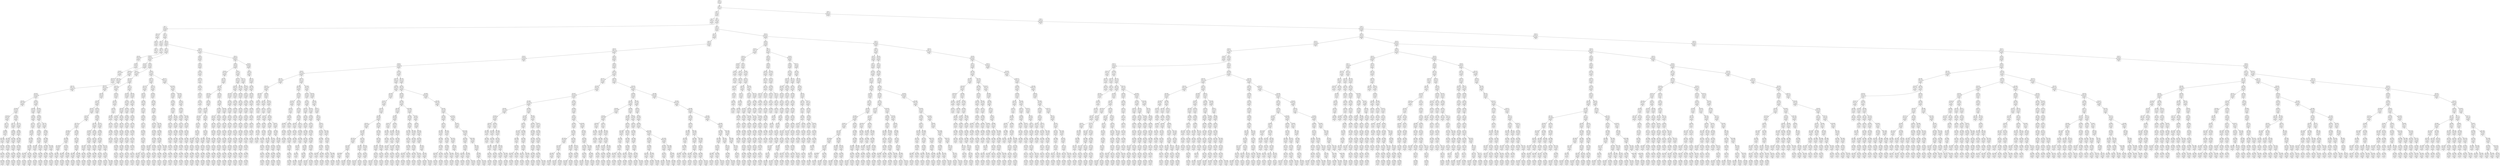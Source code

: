 digraph g {
node [shape = Mrecord];
nodo0[label="{EO: 0|cost: 0.0|A: null}"]
nodo1[label="{EO: 1|cost: 1.0|A: Go7}"]
nodo2[label="{EO: 2|cost: 2.0|A: Go8|Posicion:\n7}"]
nodo4[label="{EO: 4|cost: 3.0|A: Go5|Posicion:\n8}"]

nodo2 -> nodo4;
nodo5[label="{EO: 5|cost: 3.0|A: Go9|Posicion:\n8}"]
nodo7[label="{EO: 7|cost: 4.0|A: Go10|Posicion:\n9}"]
nodo10[label="{EO: 10|cost: 5.0|A: Go3|Posicion:\n10}"]
nodo16[label="{EO: 16|cost: 6.0|A: Go4|Posicion:\n3}"]
nodo25[label="{EO: 25|cost: 7.0|A: Go5|Posicion:\n4}"]

nodo16 -> nodo25;

nodo10 -> nodo16;

nodo7 -> nodo10;
nodo11[label="{EO: 11|cost: 5.0|A: Go11|Posicion:\n10}"]
nodo17[label="{EO: 17|cost: 6.0|A: Go12|Posicion:\n11}"]
nodo26[label="{EO: 26|cost: 7.0|A: Go1|Posicion:\n12}"]
nodo38[label="{EO: 38|cost: 8.0|A: Go2|Posicion:\n1}"]
nodo58[label="{EO: 58|cost: 9.0|A: Go3|Posicion:\n2}"]
nodo85[label="{EO: 85|cost: 10.0|A: Go4|Posicion:\n3}"]
nodo123[label="{EO: 123|cost: 11.0|A: Go5|Posicion:\n4}"]

nodo85 -> nodo123;

nodo58 -> nodo85;

nodo38 -> nodo58;

nodo26 -> nodo38;

nodo17 -> nodo26;

nodo11 -> nodo17;
nodo18[label="{EO: 18|cost: 6.0|A: Go15|Posicion:\n11}"]
nodo27[label="{EO: 27|cost: 7.0|A: Go16|Posicion:\n15}"]
nodo39[label="{EO: 39|cost: 8.0|A: Go17|Posicion:\n16}"]
nodo59[label="{EO: 59|cost: 9.0|A: Go18|Posicion:\n17}"]
nodo86[label="{EO: 86|cost: 10.0|A: Go19|Posicion:\n18}"]
nodo124[label="{EO: 124|cost: 11.0|A: Go20|Posicion:\n19}"]
nodo174[label="{EO: 174|cost: 12.0|A: Go21|Posicion:\n20}"]
nodo242[label="{EO: 242|cost: 13.0|A: Go22|Posicion:\n21}"]
nodo332[label="{EO: 332|cost: 14.0|A: Go23|Posicion:\n22}"]
nodo448[label="{EO: 448|cost: 15.0|A: Go24|Posicion:\n23}"]
nodo593[label="{EO: 593|cost: 16.0|A: Go25|Posicion:\n24}"]
nodo773[label="{EO: 773|cost: 17.0|A: Go14|Posicion:\n25}"]
nodo988[label="{EO: 988|cost: 18.0|A: Go12|Posicion:\n14}"]
nodo1262[label="{EO: 1262|cost: 19.0|A: Go1|Posicion:\n12}"]
nodo1581[label="{EO: 1581|cost: 20.0|A: Go2|Posicion:\n1}"]
nodo1952[label="{EO: 1952|cost: 21.0|A: Go3|Posicion:\n2}"]
nodo2348[label="{EO: 2348|cost: 22.0|A: Go4|Posicion:\n3}"]

nodo1952 -> nodo2348;

nodo1581 -> nodo1952;

nodo1262 -> nodo1581;

nodo988 -> nodo1262;

nodo773 -> nodo988;

nodo593 -> nodo773;

nodo448 -> nodo593;
nodo594[label="{EO: 594|cost: 16.0|A: Go27|Posicion:\n24}"]
nodo774[label="{EO: 774|cost: 17.0|A: Go28|Posicion:\n27}"]
nodo989[label="{EO: 989|cost: 18.0|A: Go29|Posicion:\n28}"]
nodo1263[label="{EO: 1263|cost: 19.0|A: Go30|Posicion:\n29}"]
nodo1582[label="{EO: 1582|cost: 20.0|A: Go31|Posicion:\n30}"]
nodo1953[label="{EO: 1953|cost: 21.0|A: Go32|Posicion:\n31}"]
nodo2349[label="{EO: 2349|cost: 22.0|A: Go33|Posicion:\n32}"]

nodo1953 -> nodo2349;

nodo1582 -> nodo1953;

nodo1263 -> nodo1582;

nodo989 -> nodo1263;
nodo1264[label="{EO: 1264|cost: 19.0|A: Go34|Posicion:\n29}"]
nodo1583[label="{EO: 1583|cost: 20.0|A: Go35|Posicion:\n34}"]
nodo1954[label="{EO: 1954|cost: 21.0|A: Go36|Posicion:\n35}"]
nodo2350[label="{EO: 2350|cost: 22.0|A: Go37|Posicion:\n36}"]

nodo1954 -> nodo2350;

nodo1583 -> nodo1954;

nodo1264 -> nodo1583;

nodo989 -> nodo1264;

nodo774 -> nodo989;

nodo594 -> nodo774;
nodo775[label="{EO: 775|cost: 17.0|A: Go36|Posicion:\n27}"]
nodo990[label="{EO: 990|cost: 18.0|A: Go37|Posicion:\n36}"]
nodo1265[label="{EO: 1265|cost: 19.0|A: Go26|Posicion:\n37}"]
nodo1584[label="{EO: 1584|cost: 20.0|A: Go25|Posicion:\n26}"]
nodo1955[label="{EO: 1955|cost: 21.0|A: Go14|Posicion:\n25}"]
nodo2351[label="{EO: 2351|cost: 22.0|A: Go12|Posicion:\n14}"]

nodo1955 -> nodo2351;

nodo1584 -> nodo1955;

nodo1265 -> nodo1584;

nodo990 -> nodo1265;

nodo775 -> nodo990;

nodo594 -> nodo775;

nodo448 -> nodo594;

nodo332 -> nodo448;

nodo242 -> nodo332;
nodo333[label="{EO: 333|cost: 14.0|A: Go29|Posicion:\n22}"]
nodo449[label="{EO: 449|cost: 15.0|A: Go30|Posicion:\n29}"]
nodo595[label="{EO: 595|cost: 16.0|A: Go31|Posicion:\n30}"]
nodo776[label="{EO: 776|cost: 17.0|A: Go32|Posicion:\n31}"]
nodo991[label="{EO: 991|cost: 18.0|A: Go33|Posicion:\n32}"]
nodo1266[label="{EO: 1266|cost: 19.0|A: Go34|Posicion:\n33}"]
nodo1585[label="{EO: 1585|cost: 20.0|A: Go35|Posicion:\n34}"]
nodo1956[label="{EO: 1956|cost: 21.0|A: Go28|Posicion:\n35}"]
nodo2352[label="{EO: 2352|cost: 22.0|A: Go23|Posicion:\n28}"]

nodo1956 -> nodo2352;

nodo1585 -> nodo1956;
nodo1957[label="{EO: 1957|cost: 21.0|A: Go36|Posicion:\n35}"]
nodo2353[label="{EO: 2353|cost: 22.0|A: Go37|Posicion:\n36}"]

nodo1957 -> nodo2353;

nodo1585 -> nodo1957;

nodo1266 -> nodo1585;

nodo991 -> nodo1266;

nodo776 -> nodo991;

nodo595 -> nodo776;

nodo449 -> nodo595;

nodo333 -> nodo449;
nodo450[label="{EO: 450|cost: 15.0|A: Go34|Posicion:\n29}"]
nodo596[label="{EO: 596|cost: 16.0|A: Go35|Posicion:\n34}"]
nodo777[label="{EO: 777|cost: 17.0|A: Go28|Posicion:\n35}"]
nodo992[label="{EO: 992|cost: 18.0|A: Go23|Posicion:\n28}"]
nodo1267[label="{EO: 1267|cost: 19.0|A: Go24|Posicion:\n23}"]
nodo1586[label="{EO: 1586|cost: 20.0|A: Go25|Posicion:\n24}"]
nodo1958[label="{EO: 1958|cost: 21.0|A: Go14|Posicion:\n25}"]
nodo2354[label="{EO: 2354|cost: 22.0|A: Go12|Posicion:\n14}"]

nodo1958 -> nodo2354;

nodo1586 -> nodo1958;

nodo1267 -> nodo1586;
nodo1587[label="{EO: 1587|cost: 20.0|A: Go27|Posicion:\n24}"]
nodo1959[label="{EO: 1959|cost: 21.0|A: Go36|Posicion:\n27}"]
nodo2355[label="{EO: 2355|cost: 22.0|A: Go37|Posicion:\n36}"]

nodo1959 -> nodo2355;

nodo1587 -> nodo1959;

nodo1267 -> nodo1587;

nodo992 -> nodo1267;

nodo777 -> nodo992;

nodo596 -> nodo777;
nodo778[label="{EO: 778|cost: 17.0|A: Go36|Posicion:\n35}"]
nodo993[label="{EO: 993|cost: 18.0|A: Go37|Posicion:\n36}"]
nodo1268[label="{EO: 1268|cost: 19.0|A: Go26|Posicion:\n37}"]
nodo1588[label="{EO: 1588|cost: 20.0|A: Go25|Posicion:\n26}"]
nodo1960[label="{EO: 1960|cost: 21.0|A: Go14|Posicion:\n25}"]
nodo2356[label="{EO: 2356|cost: 22.0|A: Go12|Posicion:\n14}"]

nodo1960 -> nodo2356;

nodo1588 -> nodo1960;

nodo1268 -> nodo1588;
nodo1589[label="{EO: 1589|cost: 20.0|A: Go27|Posicion:\n26}"]
nodo1961[label="{EO: 1961|cost: 21.0|A: Go28|Posicion:\n27}"]
nodo2357[label="{EO: 2357|cost: 22.0|A: Go23|Posicion:\n28}"]

nodo1961 -> nodo2357;

nodo1589 -> nodo1961;

nodo1268 -> nodo1589;

nodo993 -> nodo1268;

nodo778 -> nodo993;

nodo596 -> nodo778;

nodo450 -> nodo596;

nodo333 -> nodo450;

nodo242 -> nodo333;

nodo174 -> nodo242;

nodo124 -> nodo174;
nodo175[label="{EO: 175|cost: 12.0|A: Go31|Posicion:\n20}"]
nodo243[label="{EO: 243|cost: 13.0|A: Go32|Posicion:\n31}"]
nodo334[label="{EO: 334|cost: 14.0|A: Go33|Posicion:\n32}"]
nodo451[label="{EO: 451|cost: 15.0|A: Go30|Posicion:\n33}"]
nodo597[label="{EO: 597|cost: 16.0|A: Go21|Posicion:\n30}"]
nodo779[label="{EO: 779|cost: 17.0|A: Go22|Posicion:\n21}"]
nodo994[label="{EO: 994|cost: 18.0|A: Go23|Posicion:\n22}"]
nodo1269[label="{EO: 1269|cost: 19.0|A: Go24|Posicion:\n23}"]
nodo1590[label="{EO: 1590|cost: 20.0|A: Go25|Posicion:\n24}"]
nodo1962[label="{EO: 1962|cost: 21.0|A: Go14|Posicion:\n25}"]
nodo2358[label="{EO: 2358|cost: 22.0|A: Go12|Posicion:\n14}"]

nodo1962 -> nodo2358;

nodo1590 -> nodo1962;

nodo1269 -> nodo1590;
nodo1591[label="{EO: 1591|cost: 20.0|A: Go27|Posicion:\n24}"]
nodo1963[label="{EO: 1963|cost: 21.0|A: Go28|Posicion:\n27}"]
nodo2359[label="{EO: 2359|cost: 22.0|A: Go29|Posicion:\n28}"]

nodo1963 -> nodo2359;

nodo1591 -> nodo1963;
nodo1964[label="{EO: 1964|cost: 21.0|A: Go36|Posicion:\n27}"]
nodo2360[label="{EO: 2360|cost: 22.0|A: Go37|Posicion:\n36}"]

nodo1964 -> nodo2360;

nodo1591 -> nodo1964;

nodo1269 -> nodo1591;

nodo994 -> nodo1269;

nodo779 -> nodo994;
nodo995[label="{EO: 995|cost: 18.0|A: Go29|Posicion:\n22}"]
nodo1270[label="{EO: 1270|cost: 19.0|A: Go34|Posicion:\n29}"]
nodo1592[label="{EO: 1592|cost: 20.0|A: Go35|Posicion:\n34}"]
nodo1965[label="{EO: 1965|cost: 21.0|A: Go28|Posicion:\n35}"]
nodo2361[label="{EO: 2361|cost: 22.0|A: Go23|Posicion:\n28}"]

nodo1965 -> nodo2361;

nodo1592 -> nodo1965;
nodo1966[label="{EO: 1966|cost: 21.0|A: Go36|Posicion:\n35}"]
nodo2362[label="{EO: 2362|cost: 22.0|A: Go37|Posicion:\n36}"]

nodo1966 -> nodo2362;

nodo1592 -> nodo1966;

nodo1270 -> nodo1592;

nodo995 -> nodo1270;

nodo779 -> nodo995;

nodo597 -> nodo779;

nodo451 -> nodo597;

nodo334 -> nodo451;
nodo452[label="{EO: 452|cost: 15.0|A: Go34|Posicion:\n33}"]
nodo598[label="{EO: 598|cost: 16.0|A: Go35|Posicion:\n34}"]
nodo780[label="{EO: 780|cost: 17.0|A: Go28|Posicion:\n35}"]
nodo996[label="{EO: 996|cost: 18.0|A: Go23|Posicion:\n28}"]
nodo1271[label="{EO: 1271|cost: 19.0|A: Go24|Posicion:\n23}"]
nodo1593[label="{EO: 1593|cost: 20.0|A: Go25|Posicion:\n24}"]
nodo1967[label="{EO: 1967|cost: 21.0|A: Go14|Posicion:\n25}"]
nodo2363[label="{EO: 2363|cost: 22.0|A: Go12|Posicion:\n14}"]

nodo1967 -> nodo2363;

nodo1593 -> nodo1967;

nodo1271 -> nodo1593;
nodo1594[label="{EO: 1594|cost: 20.0|A: Go27|Posicion:\n24}"]
nodo1968[label="{EO: 1968|cost: 21.0|A: Go36|Posicion:\n27}"]
nodo2364[label="{EO: 2364|cost: 22.0|A: Go37|Posicion:\n36}"]

nodo1968 -> nodo2364;

nodo1594 -> nodo1968;

nodo1271 -> nodo1594;

nodo996 -> nodo1271;

nodo780 -> nodo996;
nodo997[label="{EO: 997|cost: 18.0|A: Go29|Posicion:\n28}"]
nodo1272[label="{EO: 1272|cost: 19.0|A: Go30|Posicion:\n29}"]
nodo1595[label="{EO: 1595|cost: 20.0|A: Go21|Posicion:\n30}"]
nodo1969[label="{EO: 1969|cost: 21.0|A: Go22|Posicion:\n21}"]
nodo2365[label="{EO: 2365|cost: 22.0|A: Go23|Posicion:\n22}"]

nodo1969 -> nodo2365;

nodo1595 -> nodo1969;

nodo1272 -> nodo1595;

nodo997 -> nodo1272;

nodo780 -> nodo997;

nodo598 -> nodo780;
nodo781[label="{EO: 781|cost: 17.0|A: Go36|Posicion:\n35}"]
nodo998[label="{EO: 998|cost: 18.0|A: Go37|Posicion:\n36}"]
nodo1273[label="{EO: 1273|cost: 19.0|A: Go26|Posicion:\n37}"]
nodo1596[label="{EO: 1596|cost: 20.0|A: Go25|Posicion:\n26}"]
nodo1970[label="{EO: 1970|cost: 21.0|A: Go14|Posicion:\n25}"]
nodo2366[label="{EO: 2366|cost: 22.0|A: Go12|Posicion:\n14}"]

nodo1970 -> nodo2366;

nodo1596 -> nodo1970;

nodo1273 -> nodo1596;
nodo1597[label="{EO: 1597|cost: 20.0|A: Go27|Posicion:\n26}"]
nodo1971[label="{EO: 1971|cost: 21.0|A: Go28|Posicion:\n27}"]
nodo2367[label="{EO: 2367|cost: 22.0|A: Go23|Posicion:\n28}"]

nodo1971 -> nodo2367;
nodo2368[label="{EO: 2368|cost: 22.0|A: Go29|Posicion:\n28}"]

nodo1971 -> nodo2368;

nodo1597 -> nodo1971;

nodo1273 -> nodo1597;

nodo998 -> nodo1273;

nodo781 -> nodo998;

nodo598 -> nodo781;

nodo452 -> nodo598;

nodo334 -> nodo452;

nodo243 -> nodo334;

nodo175 -> nodo243;

nodo124 -> nodo175;

nodo86 -> nodo124;

nodo59 -> nodo86;

nodo39 -> nodo59;
nodo60[label="{EO: 60|cost: 9.0|A: Go22|Posicion:\n17}"]
nodo87[label="{EO: 87|cost: 10.0|A: Go23|Posicion:\n22}"]
nodo125[label="{EO: 125|cost: 11.0|A: Go24|Posicion:\n23}"]
nodo176[label="{EO: 176|cost: 12.0|A: Go25|Posicion:\n24}"]
nodo244[label="{EO: 244|cost: 13.0|A: Go14|Posicion:\n25}"]
nodo335[label="{EO: 335|cost: 14.0|A: Go12|Posicion:\n14}"]
nodo453[label="{EO: 453|cost: 15.0|A: Go1|Posicion:\n12}"]
nodo599[label="{EO: 599|cost: 16.0|A: Go2|Posicion:\n1}"]
nodo782[label="{EO: 782|cost: 17.0|A: Go3|Posicion:\n2}"]
nodo999[label="{EO: 999|cost: 18.0|A: Go4|Posicion:\n3}"]
nodo1274[label="{EO: 1274|cost: 19.0|A: Go5|Posicion:\n4}"]

nodo999 -> nodo1274;

nodo782 -> nodo999;

nodo599 -> nodo782;

nodo453 -> nodo599;

nodo335 -> nodo453;

nodo244 -> nodo335;

nodo176 -> nodo244;

nodo125 -> nodo176;
nodo177[label="{EO: 177|cost: 12.0|A: Go27|Posicion:\n24}"]
nodo245[label="{EO: 245|cost: 13.0|A: Go28|Posicion:\n27}"]
nodo336[label="{EO: 336|cost: 14.0|A: Go29|Posicion:\n28}"]
nodo454[label="{EO: 454|cost: 15.0|A: Go30|Posicion:\n29}"]
nodo600[label="{EO: 600|cost: 16.0|A: Go21|Posicion:\n30}"]
nodo783[label="{EO: 783|cost: 17.0|A: Go18|Posicion:\n21}"]
nodo1000[label="{EO: 1000|cost: 18.0|A: Go19|Posicion:\n18}"]
nodo1275[label="{EO: 1275|cost: 19.0|A: Go20|Posicion:\n19}"]
nodo1598[label="{EO: 1598|cost: 20.0|A: Go31|Posicion:\n20}"]
nodo1972[label="{EO: 1972|cost: 21.0|A: Go32|Posicion:\n31}"]
nodo2369[label="{EO: 2369|cost: 22.0|A: Go33|Posicion:\n32}"]

nodo1972 -> nodo2369;

nodo1598 -> nodo1972;

nodo1275 -> nodo1598;

nodo1000 -> nodo1275;

nodo783 -> nodo1000;

nodo600 -> nodo783;

nodo454 -> nodo600;
nodo601[label="{EO: 601|cost: 16.0|A: Go31|Posicion:\n30}"]
nodo784[label="{EO: 784|cost: 17.0|A: Go32|Posicion:\n31}"]
nodo1001[label="{EO: 1001|cost: 18.0|A: Go33|Posicion:\n32}"]
nodo1276[label="{EO: 1276|cost: 19.0|A: Go34|Posicion:\n33}"]
nodo1599[label="{EO: 1599|cost: 20.0|A: Go35|Posicion:\n34}"]
nodo1973[label="{EO: 1973|cost: 21.0|A: Go36|Posicion:\n35}"]
nodo2370[label="{EO: 2370|cost: 22.0|A: Go37|Posicion:\n36}"]

nodo1973 -> nodo2370;

nodo1599 -> nodo1973;

nodo1276 -> nodo1599;

nodo1001 -> nodo1276;

nodo784 -> nodo1001;

nodo601 -> nodo784;

nodo454 -> nodo601;

nodo336 -> nodo454;
nodo455[label="{EO: 455|cost: 15.0|A: Go34|Posicion:\n29}"]
nodo602[label="{EO: 602|cost: 16.0|A: Go35|Posicion:\n34}"]
nodo785[label="{EO: 785|cost: 17.0|A: Go36|Posicion:\n35}"]
nodo1002[label="{EO: 1002|cost: 18.0|A: Go37|Posicion:\n36}"]
nodo1277[label="{EO: 1277|cost: 19.0|A: Go26|Posicion:\n37}"]
nodo1600[label="{EO: 1600|cost: 20.0|A: Go25|Posicion:\n26}"]
nodo1974[label="{EO: 1974|cost: 21.0|A: Go14|Posicion:\n25}"]
nodo2371[label="{EO: 2371|cost: 22.0|A: Go12|Posicion:\n14}"]

nodo1974 -> nodo2371;

nodo1600 -> nodo1974;

nodo1277 -> nodo1600;

nodo1002 -> nodo1277;

nodo785 -> nodo1002;

nodo602 -> nodo785;

nodo455 -> nodo602;

nodo336 -> nodo455;

nodo245 -> nodo336;

nodo177 -> nodo245;
nodo246[label="{EO: 246|cost: 13.0|A: Go36|Posicion:\n27}"]
nodo337[label="{EO: 337|cost: 14.0|A: Go37|Posicion:\n36}"]
nodo456[label="{EO: 456|cost: 15.0|A: Go26|Posicion:\n37}"]
nodo603[label="{EO: 603|cost: 16.0|A: Go25|Posicion:\n26}"]
nodo786[label="{EO: 786|cost: 17.0|A: Go14|Posicion:\n25}"]
nodo1003[label="{EO: 1003|cost: 18.0|A: Go12|Posicion:\n14}"]
nodo1278[label="{EO: 1278|cost: 19.0|A: Go1|Posicion:\n12}"]
nodo1601[label="{EO: 1601|cost: 20.0|A: Go2|Posicion:\n1}"]
nodo1975[label="{EO: 1975|cost: 21.0|A: Go3|Posicion:\n2}"]
nodo2372[label="{EO: 2372|cost: 22.0|A: Go4|Posicion:\n3}"]

nodo1975 -> nodo2372;

nodo1601 -> nodo1975;

nodo1278 -> nodo1601;

nodo1003 -> nodo1278;

nodo786 -> nodo1003;

nodo603 -> nodo786;

nodo456 -> nodo603;

nodo337 -> nodo456;

nodo246 -> nodo337;

nodo177 -> nodo246;

nodo125 -> nodo177;

nodo87 -> nodo125;

nodo60 -> nodo87;
nodo88[label="{EO: 88|cost: 10.0|A: Go29|Posicion:\n22}"]
nodo126[label="{EO: 126|cost: 11.0|A: Go30|Posicion:\n29}"]
nodo178[label="{EO: 178|cost: 12.0|A: Go21|Posicion:\n30}"]
nodo247[label="{EO: 247|cost: 13.0|A: Go18|Posicion:\n21}"]
nodo338[label="{EO: 338|cost: 14.0|A: Go19|Posicion:\n18}"]
nodo457[label="{EO: 457|cost: 15.0|A: Go20|Posicion:\n19}"]
nodo604[label="{EO: 604|cost: 16.0|A: Go31|Posicion:\n20}"]
nodo787[label="{EO: 787|cost: 17.0|A: Go32|Posicion:\n31}"]
nodo1004[label="{EO: 1004|cost: 18.0|A: Go33|Posicion:\n32}"]
nodo1279[label="{EO: 1279|cost: 19.0|A: Go34|Posicion:\n33}"]
nodo1602[label="{EO: 1602|cost: 20.0|A: Go35|Posicion:\n34}"]
nodo1976[label="{EO: 1976|cost: 21.0|A: Go28|Posicion:\n35}"]
nodo2373[label="{EO: 2373|cost: 22.0|A: Go23|Posicion:\n28}"]

nodo1976 -> nodo2373;

nodo1602 -> nodo1976;
nodo1977[label="{EO: 1977|cost: 21.0|A: Go36|Posicion:\n35}"]
nodo2374[label="{EO: 2374|cost: 22.0|A: Go37|Posicion:\n36}"]

nodo1977 -> nodo2374;

nodo1602 -> nodo1977;

nodo1279 -> nodo1602;

nodo1004 -> nodo1279;

nodo787 -> nodo1004;

nodo604 -> nodo787;

nodo457 -> nodo604;

nodo338 -> nodo457;

nodo247 -> nodo338;

nodo178 -> nodo247;

nodo126 -> nodo178;
nodo179[label="{EO: 179|cost: 12.0|A: Go31|Posicion:\n30}"]
nodo248[label="{EO: 248|cost: 13.0|A: Go32|Posicion:\n31}"]
nodo339[label="{EO: 339|cost: 14.0|A: Go33|Posicion:\n32}"]
nodo458[label="{EO: 458|cost: 15.0|A: Go34|Posicion:\n33}"]
nodo605[label="{EO: 605|cost: 16.0|A: Go35|Posicion:\n34}"]
nodo788[label="{EO: 788|cost: 17.0|A: Go28|Posicion:\n35}"]
nodo1005[label="{EO: 1005|cost: 18.0|A: Go23|Posicion:\n28}"]
nodo1280[label="{EO: 1280|cost: 19.0|A: Go24|Posicion:\n23}"]
nodo1603[label="{EO: 1603|cost: 20.0|A: Go25|Posicion:\n24}"]
nodo1978[label="{EO: 1978|cost: 21.0|A: Go14|Posicion:\n25}"]
nodo2375[label="{EO: 2375|cost: 22.0|A: Go12|Posicion:\n14}"]

nodo1978 -> nodo2375;

nodo1603 -> nodo1978;

nodo1280 -> nodo1603;
nodo1604[label="{EO: 1604|cost: 20.0|A: Go27|Posicion:\n24}"]
nodo1979[label="{EO: 1979|cost: 21.0|A: Go36|Posicion:\n27}"]
nodo2376[label="{EO: 2376|cost: 22.0|A: Go37|Posicion:\n36}"]

nodo1979 -> nodo2376;

nodo1604 -> nodo1979;

nodo1280 -> nodo1604;

nodo1005 -> nodo1280;

nodo788 -> nodo1005;

nodo605 -> nodo788;
nodo789[label="{EO: 789|cost: 17.0|A: Go36|Posicion:\n35}"]
nodo1006[label="{EO: 1006|cost: 18.0|A: Go37|Posicion:\n36}"]
nodo1281[label="{EO: 1281|cost: 19.0|A: Go26|Posicion:\n37}"]
nodo1605[label="{EO: 1605|cost: 20.0|A: Go25|Posicion:\n26}"]
nodo1980[label="{EO: 1980|cost: 21.0|A: Go14|Posicion:\n25}"]
nodo2377[label="{EO: 2377|cost: 22.0|A: Go12|Posicion:\n14}"]

nodo1980 -> nodo2377;

nodo1605 -> nodo1980;

nodo1281 -> nodo1605;
nodo1606[label="{EO: 1606|cost: 20.0|A: Go27|Posicion:\n26}"]
nodo1981[label="{EO: 1981|cost: 21.0|A: Go28|Posicion:\n27}"]
nodo2378[label="{EO: 2378|cost: 22.0|A: Go23|Posicion:\n28}"]

nodo1981 -> nodo2378;

nodo1606 -> nodo1981;

nodo1281 -> nodo1606;

nodo1006 -> nodo1281;

nodo789 -> nodo1006;

nodo605 -> nodo789;

nodo458 -> nodo605;

nodo339 -> nodo458;

nodo248 -> nodo339;

nodo179 -> nodo248;

nodo126 -> nodo179;

nodo88 -> nodo126;
nodo127[label="{EO: 127|cost: 11.0|A: Go34|Posicion:\n29}"]
nodo180[label="{EO: 180|cost: 12.0|A: Go35|Posicion:\n34}"]
nodo249[label="{EO: 249|cost: 13.0|A: Go28|Posicion:\n35}"]
nodo340[label="{EO: 340|cost: 14.0|A: Go23|Posicion:\n28}"]
nodo459[label="{EO: 459|cost: 15.0|A: Go24|Posicion:\n23}"]
nodo606[label="{EO: 606|cost: 16.0|A: Go25|Posicion:\n24}"]
nodo790[label="{EO: 790|cost: 17.0|A: Go14|Posicion:\n25}"]
nodo1007[label="{EO: 1007|cost: 18.0|A: Go12|Posicion:\n14}"]
nodo1282[label="{EO: 1282|cost: 19.0|A: Go1|Posicion:\n12}"]
nodo1607[label="{EO: 1607|cost: 20.0|A: Go2|Posicion:\n1}"]
nodo1982[label="{EO: 1982|cost: 21.0|A: Go3|Posicion:\n2}"]
nodo2379[label="{EO: 2379|cost: 22.0|A: Go4|Posicion:\n3}"]

nodo1982 -> nodo2379;

nodo1607 -> nodo1982;

nodo1282 -> nodo1607;

nodo1007 -> nodo1282;

nodo790 -> nodo1007;

nodo606 -> nodo790;

nodo459 -> nodo606;
nodo607[label="{EO: 607|cost: 16.0|A: Go27|Posicion:\n24}"]
nodo791[label="{EO: 791|cost: 17.0|A: Go36|Posicion:\n27}"]
nodo1008[label="{EO: 1008|cost: 18.0|A: Go37|Posicion:\n36}"]
nodo1283[label="{EO: 1283|cost: 19.0|A: Go26|Posicion:\n37}"]
nodo1608[label="{EO: 1608|cost: 20.0|A: Go25|Posicion:\n26}"]
nodo1983[label="{EO: 1983|cost: 21.0|A: Go14|Posicion:\n25}"]
nodo2380[label="{EO: 2380|cost: 22.0|A: Go12|Posicion:\n14}"]

nodo1983 -> nodo2380;

nodo1608 -> nodo1983;

nodo1283 -> nodo1608;

nodo1008 -> nodo1283;

nodo791 -> nodo1008;

nodo607 -> nodo791;

nodo459 -> nodo607;

nodo340 -> nodo459;

nodo249 -> nodo340;

nodo180 -> nodo249;
nodo250[label="{EO: 250|cost: 13.0|A: Go36|Posicion:\n35}"]
nodo341[label="{EO: 341|cost: 14.0|A: Go37|Posicion:\n36}"]
nodo460[label="{EO: 460|cost: 15.0|A: Go26|Posicion:\n37}"]
nodo608[label="{EO: 608|cost: 16.0|A: Go25|Posicion:\n26}"]
nodo792[label="{EO: 792|cost: 17.0|A: Go14|Posicion:\n25}"]
nodo1009[label="{EO: 1009|cost: 18.0|A: Go12|Posicion:\n14}"]
nodo1284[label="{EO: 1284|cost: 19.0|A: Go1|Posicion:\n12}"]
nodo1609[label="{EO: 1609|cost: 20.0|A: Go2|Posicion:\n1}"]
nodo1984[label="{EO: 1984|cost: 21.0|A: Go3|Posicion:\n2}"]
nodo2381[label="{EO: 2381|cost: 22.0|A: Go4|Posicion:\n3}"]

nodo1984 -> nodo2381;

nodo1609 -> nodo1984;

nodo1284 -> nodo1609;

nodo1009 -> nodo1284;

nodo792 -> nodo1009;

nodo608 -> nodo792;

nodo460 -> nodo608;
nodo609[label="{EO: 609|cost: 16.0|A: Go27|Posicion:\n26}"]
nodo793[label="{EO: 793|cost: 17.0|A: Go28|Posicion:\n27}"]
nodo1010[label="{EO: 1010|cost: 18.0|A: Go23|Posicion:\n28}"]
nodo1285[label="{EO: 1285|cost: 19.0|A: Go24|Posicion:\n23}"]
nodo1610[label="{EO: 1610|cost: 20.0|A: Go25|Posicion:\n24}"]
nodo1985[label="{EO: 1985|cost: 21.0|A: Go14|Posicion:\n25}"]
nodo2382[label="{EO: 2382|cost: 22.0|A: Go12|Posicion:\n14}"]

nodo1985 -> nodo2382;

nodo1610 -> nodo1985;

nodo1285 -> nodo1610;

nodo1010 -> nodo1285;

nodo793 -> nodo1010;

nodo609 -> nodo793;

nodo460 -> nodo609;

nodo341 -> nodo460;

nodo250 -> nodo341;

nodo180 -> nodo250;

nodo127 -> nodo180;

nodo88 -> nodo127;

nodo60 -> nodo88;

nodo39 -> nodo60;

nodo27 -> nodo39;

nodo18 -> nodo27;
nodo28[label="{EO: 28|cost: 7.0|A: Go24|Posicion:\n15}"]
nodo40[label="{EO: 40|cost: 8.0|A: Go25|Posicion:\n24}"]
nodo61[label="{EO: 61|cost: 9.0|A: Go14|Posicion:\n25}"]
nodo89[label="{EO: 89|cost: 10.0|A: Go12|Posicion:\n14}"]
nodo128[label="{EO: 128|cost: 11.0|A: Go1|Posicion:\n12}"]
nodo181[label="{EO: 181|cost: 12.0|A: Go2|Posicion:\n1}"]
nodo251[label="{EO: 251|cost: 13.0|A: Go3|Posicion:\n2}"]
nodo342[label="{EO: 342|cost: 14.0|A: Go4|Posicion:\n3}"]
nodo461[label="{EO: 461|cost: 15.0|A: Go5|Posicion:\n4}"]

nodo342 -> nodo461;

nodo251 -> nodo342;

nodo181 -> nodo251;

nodo128 -> nodo181;

nodo89 -> nodo128;

nodo61 -> nodo89;

nodo40 -> nodo61;

nodo28 -> nodo40;
nodo41[label="{EO: 41|cost: 8.0|A: Go27|Posicion:\n24}"]
nodo62[label="{EO: 62|cost: 9.0|A: Go28|Posicion:\n27}"]
nodo90[label="{EO: 90|cost: 10.0|A: Go23|Posicion:\n28}"]
nodo129[label="{EO: 129|cost: 11.0|A: Go16|Posicion:\n23}"]
nodo182[label="{EO: 182|cost: 12.0|A: Go17|Posicion:\n16}"]
nodo252[label="{EO: 252|cost: 13.0|A: Go18|Posicion:\n17}"]
nodo343[label="{EO: 343|cost: 14.0|A: Go19|Posicion:\n18}"]
nodo462[label="{EO: 462|cost: 15.0|A: Go20|Posicion:\n19}"]
nodo610[label="{EO: 610|cost: 16.0|A: Go21|Posicion:\n20}"]
nodo794[label="{EO: 794|cost: 17.0|A: Go22|Posicion:\n21}"]
nodo1011[label="{EO: 1011|cost: 18.0|A: Go29|Posicion:\n22}"]
nodo1286[label="{EO: 1286|cost: 19.0|A: Go30|Posicion:\n29}"]
nodo1611[label="{EO: 1611|cost: 20.0|A: Go31|Posicion:\n30}"]
nodo1986[label="{EO: 1986|cost: 21.0|A: Go32|Posicion:\n31}"]
nodo2383[label="{EO: 2383|cost: 22.0|A: Go33|Posicion:\n32}"]

nodo1986 -> nodo2383;

nodo1611 -> nodo1986;

nodo1286 -> nodo1611;

nodo1011 -> nodo1286;
nodo1287[label="{EO: 1287|cost: 19.0|A: Go34|Posicion:\n29}"]
nodo1612[label="{EO: 1612|cost: 20.0|A: Go35|Posicion:\n34}"]
nodo1987[label="{EO: 1987|cost: 21.0|A: Go36|Posicion:\n35}"]
nodo2384[label="{EO: 2384|cost: 22.0|A: Go37|Posicion:\n36}"]

nodo1987 -> nodo2384;

nodo1612 -> nodo1987;

nodo1287 -> nodo1612;

nodo1011 -> nodo1287;

nodo794 -> nodo1011;

nodo610 -> nodo794;

nodo462 -> nodo610;
nodo611[label="{EO: 611|cost: 16.0|A: Go31|Posicion:\n20}"]
nodo795[label="{EO: 795|cost: 17.0|A: Go32|Posicion:\n31}"]
nodo1012[label="{EO: 1012|cost: 18.0|A: Go33|Posicion:\n32}"]
nodo1288[label="{EO: 1288|cost: 19.0|A: Go30|Posicion:\n33}"]
nodo1613[label="{EO: 1613|cost: 20.0|A: Go21|Posicion:\n30}"]
nodo1988[label="{EO: 1988|cost: 21.0|A: Go22|Posicion:\n21}"]
nodo2385[label="{EO: 2385|cost: 22.0|A: Go29|Posicion:\n22}"]

nodo1988 -> nodo2385;

nodo1613 -> nodo1988;

nodo1288 -> nodo1613;

nodo1012 -> nodo1288;
nodo1289[label="{EO: 1289|cost: 19.0|A: Go34|Posicion:\n33}"]
nodo1614[label="{EO: 1614|cost: 20.0|A: Go35|Posicion:\n34}"]
nodo1989[label="{EO: 1989|cost: 21.0|A: Go36|Posicion:\n35}"]
nodo2386[label="{EO: 2386|cost: 22.0|A: Go37|Posicion:\n36}"]

nodo1989 -> nodo2386;

nodo1614 -> nodo1989;

nodo1289 -> nodo1614;

nodo1012 -> nodo1289;

nodo795 -> nodo1012;

nodo611 -> nodo795;

nodo462 -> nodo611;

nodo343 -> nodo462;

nodo252 -> nodo343;

nodo182 -> nodo252;
nodo253[label="{EO: 253|cost: 13.0|A: Go22|Posicion:\n17}"]
nodo344[label="{EO: 344|cost: 14.0|A: Go29|Posicion:\n22}"]
nodo463[label="{EO: 463|cost: 15.0|A: Go30|Posicion:\n29}"]
nodo612[label="{EO: 612|cost: 16.0|A: Go21|Posicion:\n30}"]
nodo796[label="{EO: 796|cost: 17.0|A: Go18|Posicion:\n21}"]
nodo1013[label="{EO: 1013|cost: 18.0|A: Go19|Posicion:\n18}"]
nodo1290[label="{EO: 1290|cost: 19.0|A: Go20|Posicion:\n19}"]
nodo1615[label="{EO: 1615|cost: 20.0|A: Go31|Posicion:\n20}"]
nodo1990[label="{EO: 1990|cost: 21.0|A: Go32|Posicion:\n31}"]
nodo2387[label="{EO: 2387|cost: 22.0|A: Go33|Posicion:\n32}"]

nodo1990 -> nodo2387;

nodo1615 -> nodo1990;

nodo1290 -> nodo1615;

nodo1013 -> nodo1290;

nodo796 -> nodo1013;

nodo612 -> nodo796;

nodo463 -> nodo612;
nodo613[label="{EO: 613|cost: 16.0|A: Go31|Posicion:\n30}"]
nodo797[label="{EO: 797|cost: 17.0|A: Go32|Posicion:\n31}"]
nodo1014[label="{EO: 1014|cost: 18.0|A: Go33|Posicion:\n32}"]
nodo1291[label="{EO: 1291|cost: 19.0|A: Go34|Posicion:\n33}"]
nodo1616[label="{EO: 1616|cost: 20.0|A: Go35|Posicion:\n34}"]
nodo1991[label="{EO: 1991|cost: 21.0|A: Go36|Posicion:\n35}"]
nodo2388[label="{EO: 2388|cost: 22.0|A: Go37|Posicion:\n36}"]

nodo1991 -> nodo2388;

nodo1616 -> nodo1991;

nodo1291 -> nodo1616;

nodo1014 -> nodo1291;

nodo797 -> nodo1014;

nodo613 -> nodo797;

nodo463 -> nodo613;

nodo344 -> nodo463;
nodo464[label="{EO: 464|cost: 15.0|A: Go34|Posicion:\n29}"]
nodo614[label="{EO: 614|cost: 16.0|A: Go35|Posicion:\n34}"]
nodo798[label="{EO: 798|cost: 17.0|A: Go36|Posicion:\n35}"]
nodo1015[label="{EO: 1015|cost: 18.0|A: Go37|Posicion:\n36}"]
nodo1292[label="{EO: 1292|cost: 19.0|A: Go26|Posicion:\n37}"]
nodo1617[label="{EO: 1617|cost: 20.0|A: Go25|Posicion:\n26}"]
nodo1992[label="{EO: 1992|cost: 21.0|A: Go14|Posicion:\n25}"]
nodo2389[label="{EO: 2389|cost: 22.0|A: Go12|Posicion:\n14}"]

nodo1992 -> nodo2389;

nodo1617 -> nodo1992;

nodo1292 -> nodo1617;

nodo1015 -> nodo1292;

nodo798 -> nodo1015;

nodo614 -> nodo798;

nodo464 -> nodo614;

nodo344 -> nodo464;

nodo253 -> nodo344;

nodo182 -> nodo253;

nodo129 -> nodo182;

nodo90 -> nodo129;

nodo62 -> nodo90;
nodo91[label="{EO: 91|cost: 10.0|A: Go29|Posicion:\n28}"]
nodo130[label="{EO: 130|cost: 11.0|A: Go30|Posicion:\n29}"]
nodo183[label="{EO: 183|cost: 12.0|A: Go21|Posicion:\n30}"]
nodo254[label="{EO: 254|cost: 13.0|A: Go18|Posicion:\n21}"]
nodo345[label="{EO: 345|cost: 14.0|A: Go19|Posicion:\n18}"]
nodo465[label="{EO: 465|cost: 15.0|A: Go20|Posicion:\n19}"]
nodo615[label="{EO: 615|cost: 16.0|A: Go31|Posicion:\n20}"]
nodo799[label="{EO: 799|cost: 17.0|A: Go32|Posicion:\n31}"]
nodo1016[label="{EO: 1016|cost: 18.0|A: Go33|Posicion:\n32}"]
nodo1293[label="{EO: 1293|cost: 19.0|A: Go34|Posicion:\n33}"]
nodo1618[label="{EO: 1618|cost: 20.0|A: Go35|Posicion:\n34}"]
nodo1993[label="{EO: 1993|cost: 21.0|A: Go36|Posicion:\n35}"]
nodo2390[label="{EO: 2390|cost: 22.0|A: Go37|Posicion:\n36}"]

nodo1993 -> nodo2390;

nodo1618 -> nodo1993;

nodo1293 -> nodo1618;

nodo1016 -> nodo1293;

nodo799 -> nodo1016;

nodo615 -> nodo799;

nodo465 -> nodo615;

nodo345 -> nodo465;

nodo254 -> nodo345;

nodo183 -> nodo254;
nodo255[label="{EO: 255|cost: 13.0|A: Go22|Posicion:\n21}"]
nodo346[label="{EO: 346|cost: 14.0|A: Go23|Posicion:\n22}"]
nodo466[label="{EO: 466|cost: 15.0|A: Go16|Posicion:\n23}"]
nodo616[label="{EO: 616|cost: 16.0|A: Go17|Posicion:\n16}"]
nodo800[label="{EO: 800|cost: 17.0|A: Go18|Posicion:\n17}"]
nodo1017[label="{EO: 1017|cost: 18.0|A: Go19|Posicion:\n18}"]
nodo1294[label="{EO: 1294|cost: 19.0|A: Go20|Posicion:\n19}"]
nodo1619[label="{EO: 1619|cost: 20.0|A: Go31|Posicion:\n20}"]
nodo1994[label="{EO: 1994|cost: 21.0|A: Go32|Posicion:\n31}"]
nodo2391[label="{EO: 2391|cost: 22.0|A: Go33|Posicion:\n32}"]

nodo1994 -> nodo2391;

nodo1619 -> nodo1994;

nodo1294 -> nodo1619;

nodo1017 -> nodo1294;

nodo800 -> nodo1017;

nodo616 -> nodo800;

nodo466 -> nodo616;

nodo346 -> nodo466;

nodo255 -> nodo346;

nodo183 -> nodo255;

nodo130 -> nodo183;
nodo184[label="{EO: 184|cost: 12.0|A: Go31|Posicion:\n30}"]
nodo256[label="{EO: 256|cost: 13.0|A: Go32|Posicion:\n31}"]
nodo347[label="{EO: 347|cost: 14.0|A: Go33|Posicion:\n32}"]
nodo467[label="{EO: 467|cost: 15.0|A: Go34|Posicion:\n33}"]
nodo617[label="{EO: 617|cost: 16.0|A: Go35|Posicion:\n34}"]
nodo801[label="{EO: 801|cost: 17.0|A: Go36|Posicion:\n35}"]
nodo1018[label="{EO: 1018|cost: 18.0|A: Go37|Posicion:\n36}"]
nodo1295[label="{EO: 1295|cost: 19.0|A: Go26|Posicion:\n37}"]
nodo1620[label="{EO: 1620|cost: 20.0|A: Go25|Posicion:\n26}"]
nodo1995[label="{EO: 1995|cost: 21.0|A: Go14|Posicion:\n25}"]
nodo2392[label="{EO: 2392|cost: 22.0|A: Go12|Posicion:\n14}"]

nodo1995 -> nodo2392;

nodo1620 -> nodo1995;

nodo1295 -> nodo1620;

nodo1018 -> nodo1295;

nodo801 -> nodo1018;

nodo617 -> nodo801;

nodo467 -> nodo617;

nodo347 -> nodo467;

nodo256 -> nodo347;

nodo184 -> nodo256;

nodo130 -> nodo184;

nodo91 -> nodo130;
nodo131[label="{EO: 131|cost: 11.0|A: Go34|Posicion:\n29}"]
nodo185[label="{EO: 185|cost: 12.0|A: Go35|Posicion:\n34}"]
nodo257[label="{EO: 257|cost: 13.0|A: Go36|Posicion:\n35}"]
nodo348[label="{EO: 348|cost: 14.0|A: Go37|Posicion:\n36}"]
nodo468[label="{EO: 468|cost: 15.0|A: Go26|Posicion:\n37}"]
nodo618[label="{EO: 618|cost: 16.0|A: Go25|Posicion:\n26}"]
nodo802[label="{EO: 802|cost: 17.0|A: Go14|Posicion:\n25}"]
nodo1019[label="{EO: 1019|cost: 18.0|A: Go12|Posicion:\n14}"]
nodo1296[label="{EO: 1296|cost: 19.0|A: Go1|Posicion:\n12}"]
nodo1621[label="{EO: 1621|cost: 20.0|A: Go2|Posicion:\n1}"]
nodo1996[label="{EO: 1996|cost: 21.0|A: Go3|Posicion:\n2}"]
nodo2393[label="{EO: 2393|cost: 22.0|A: Go4|Posicion:\n3}"]

nodo1996 -> nodo2393;

nodo1621 -> nodo1996;

nodo1296 -> nodo1621;

nodo1019 -> nodo1296;

nodo802 -> nodo1019;

nodo618 -> nodo802;

nodo468 -> nodo618;

nodo348 -> nodo468;

nodo257 -> nodo348;

nodo185 -> nodo257;

nodo131 -> nodo185;

nodo91 -> nodo131;

nodo62 -> nodo91;

nodo41 -> nodo62;
nodo63[label="{EO: 63|cost: 9.0|A: Go36|Posicion:\n27}"]
nodo92[label="{EO: 92|cost: 10.0|A: Go37|Posicion:\n36}"]
nodo132[label="{EO: 132|cost: 11.0|A: Go26|Posicion:\n37}"]
nodo186[label="{EO: 186|cost: 12.0|A: Go25|Posicion:\n26}"]
nodo258[label="{EO: 258|cost: 13.0|A: Go14|Posicion:\n25}"]
nodo349[label="{EO: 349|cost: 14.0|A: Go12|Posicion:\n14}"]
nodo469[label="{EO: 469|cost: 15.0|A: Go1|Posicion:\n12}"]
nodo619[label="{EO: 619|cost: 16.0|A: Go2|Posicion:\n1}"]
nodo803[label="{EO: 803|cost: 17.0|A: Go3|Posicion:\n2}"]
nodo1020[label="{EO: 1020|cost: 18.0|A: Go4|Posicion:\n3}"]
nodo1297[label="{EO: 1297|cost: 19.0|A: Go5|Posicion:\n4}"]

nodo1020 -> nodo1297;

nodo803 -> nodo1020;

nodo619 -> nodo803;

nodo469 -> nodo619;

nodo349 -> nodo469;

nodo258 -> nodo349;

nodo186 -> nodo258;

nodo132 -> nodo186;

nodo92 -> nodo132;

nodo63 -> nodo92;

nodo41 -> nodo63;

nodo28 -> nodo41;

nodo18 -> nodo28;

nodo11 -> nodo18;

nodo7 -> nodo11;

nodo5 -> nodo7;
nodo8[label="{EO: 8|cost: 4.0|A: Go17|Posicion:\n9}"]
nodo12[label="{EO: 12|cost: 5.0|A: Go18|Posicion:\n17}"]
nodo19[label="{EO: 19|cost: 6.0|A: Go19|Posicion:\n18}"]
nodo29[label="{EO: 29|cost: 7.0|A: Go20|Posicion:\n19}"]
nodo42[label="{EO: 42|cost: 8.0|A: Go21|Posicion:\n20}"]
nodo64[label="{EO: 64|cost: 9.0|A: Go22|Posicion:\n21}"]
nodo93[label="{EO: 93|cost: 10.0|A: Go23|Posicion:\n22}"]
nodo133[label="{EO: 133|cost: 11.0|A: Go16|Posicion:\n23}"]
nodo187[label="{EO: 187|cost: 12.0|A: Go10|Posicion:\n16}"]
nodo259[label="{EO: 259|cost: 13.0|A: Go3|Posicion:\n10}"]
nodo350[label="{EO: 350|cost: 14.0|A: Go4|Posicion:\n3}"]
nodo470[label="{EO: 470|cost: 15.0|A: Go5|Posicion:\n4}"]

nodo350 -> nodo470;

nodo259 -> nodo350;

nodo187 -> nodo259;
nodo260[label="{EO: 260|cost: 13.0|A: Go11|Posicion:\n10}"]
nodo351[label="{EO: 351|cost: 14.0|A: Go12|Posicion:\n11}"]
nodo471[label="{EO: 471|cost: 15.0|A: Go1|Posicion:\n12}"]
nodo620[label="{EO: 620|cost: 16.0|A: Go2|Posicion:\n1}"]
nodo804[label="{EO: 804|cost: 17.0|A: Go3|Posicion:\n2}"]
nodo1021[label="{EO: 1021|cost: 18.0|A: Go4|Posicion:\n3}"]
nodo1298[label="{EO: 1298|cost: 19.0|A: Go5|Posicion:\n4}"]

nodo1021 -> nodo1298;

nodo804 -> nodo1021;

nodo620 -> nodo804;

nodo471 -> nodo620;

nodo351 -> nodo471;

nodo260 -> nodo351;
nodo352[label="{EO: 352|cost: 14.0|A: Go15|Posicion:\n11}"]
nodo472[label="{EO: 472|cost: 15.0|A: Go24|Posicion:\n15}"]
nodo621[label="{EO: 621|cost: 16.0|A: Go25|Posicion:\n24}"]
nodo805[label="{EO: 805|cost: 17.0|A: Go14|Posicion:\n25}"]
nodo1022[label="{EO: 1022|cost: 18.0|A: Go12|Posicion:\n14}"]
nodo1299[label="{EO: 1299|cost: 19.0|A: Go1|Posicion:\n12}"]
nodo1622[label="{EO: 1622|cost: 20.0|A: Go2|Posicion:\n1}"]
nodo1997[label="{EO: 1997|cost: 21.0|A: Go3|Posicion:\n2}"]
nodo2394[label="{EO: 2394|cost: 22.0|A: Go4|Posicion:\n3}"]

nodo1997 -> nodo2394;

nodo1622 -> nodo1997;

nodo1299 -> nodo1622;

nodo1022 -> nodo1299;

nodo805 -> nodo1022;

nodo621 -> nodo805;

nodo472 -> nodo621;
nodo622[label="{EO: 622|cost: 16.0|A: Go27|Posicion:\n24}"]
nodo806[label="{EO: 806|cost: 17.0|A: Go28|Posicion:\n27}"]
nodo1023[label="{EO: 1023|cost: 18.0|A: Go29|Posicion:\n28}"]
nodo1300[label="{EO: 1300|cost: 19.0|A: Go30|Posicion:\n29}"]
nodo1623[label="{EO: 1623|cost: 20.0|A: Go31|Posicion:\n30}"]
nodo1998[label="{EO: 1998|cost: 21.0|A: Go32|Posicion:\n31}"]
nodo2395[label="{EO: 2395|cost: 22.0|A: Go33|Posicion:\n32}"]

nodo1998 -> nodo2395;

nodo1623 -> nodo1998;

nodo1300 -> nodo1623;

nodo1023 -> nodo1300;
nodo1301[label="{EO: 1301|cost: 19.0|A: Go34|Posicion:\n29}"]
nodo1624[label="{EO: 1624|cost: 20.0|A: Go35|Posicion:\n34}"]
nodo1999[label="{EO: 1999|cost: 21.0|A: Go36|Posicion:\n35}"]
nodo2396[label="{EO: 2396|cost: 22.0|A: Go37|Posicion:\n36}"]

nodo1999 -> nodo2396;

nodo1624 -> nodo1999;

nodo1301 -> nodo1624;

nodo1023 -> nodo1301;

nodo806 -> nodo1023;

nodo622 -> nodo806;
nodo807[label="{EO: 807|cost: 17.0|A: Go36|Posicion:\n27}"]
nodo1024[label="{EO: 1024|cost: 18.0|A: Go37|Posicion:\n36}"]
nodo1302[label="{EO: 1302|cost: 19.0|A: Go26|Posicion:\n37}"]
nodo1625[label="{EO: 1625|cost: 20.0|A: Go25|Posicion:\n26}"]
nodo2000[label="{EO: 2000|cost: 21.0|A: Go14|Posicion:\n25}"]
nodo2397[label="{EO: 2397|cost: 22.0|A: Go12|Posicion:\n14}"]

nodo2000 -> nodo2397;

nodo1625 -> nodo2000;

nodo1302 -> nodo1625;

nodo1024 -> nodo1302;

nodo807 -> nodo1024;

nodo622 -> nodo807;

nodo472 -> nodo622;

nodo352 -> nodo472;

nodo260 -> nodo352;

nodo187 -> nodo260;

nodo133 -> nodo187;

nodo93 -> nodo133;
nodo134[label="{EO: 134|cost: 11.0|A: Go24|Posicion:\n23}"]
nodo188[label="{EO: 188|cost: 12.0|A: Go25|Posicion:\n24}"]
nodo261[label="{EO: 261|cost: 13.0|A: Go14|Posicion:\n25}"]
nodo353[label="{EO: 353|cost: 14.0|A: Go12|Posicion:\n14}"]
nodo473[label="{EO: 473|cost: 15.0|A: Go1|Posicion:\n12}"]
nodo623[label="{EO: 623|cost: 16.0|A: Go2|Posicion:\n1}"]
nodo808[label="{EO: 808|cost: 17.0|A: Go3|Posicion:\n2}"]
nodo1025[label="{EO: 1025|cost: 18.0|A: Go4|Posicion:\n3}"]
nodo1303[label="{EO: 1303|cost: 19.0|A: Go5|Posicion:\n4}"]

nodo1025 -> nodo1303;

nodo808 -> nodo1025;

nodo623 -> nodo808;
nodo809[label="{EO: 809|cost: 17.0|A: Go11|Posicion:\n2}"]
nodo1026[label="{EO: 1026|cost: 18.0|A: Go15|Posicion:\n11}"]
nodo1304[label="{EO: 1304|cost: 19.0|A: Go16|Posicion:\n15}"]
nodo1626[label="{EO: 1626|cost: 20.0|A: Go10|Posicion:\n16}"]
nodo2001[label="{EO: 2001|cost: 21.0|A: Go3|Posicion:\n10}"]
nodo2398[label="{EO: 2398|cost: 22.0|A: Go4|Posicion:\n3}"]

nodo2001 -> nodo2398;

nodo1626 -> nodo2001;

nodo1304 -> nodo1626;

nodo1026 -> nodo1304;

nodo809 -> nodo1026;

nodo623 -> nodo809;

nodo473 -> nodo623;

nodo353 -> nodo473;

nodo261 -> nodo353;
nodo354[label="{EO: 354|cost: 14.0|A: Go15|Posicion:\n14}"]
nodo474[label="{EO: 474|cost: 15.0|A: Go16|Posicion:\n15}"]
nodo624[label="{EO: 624|cost: 16.0|A: Go10|Posicion:\n16}"]
nodo810[label="{EO: 810|cost: 17.0|A: Go3|Posicion:\n10}"]
nodo1027[label="{EO: 1027|cost: 18.0|A: Go4|Posicion:\n3}"]
nodo1305[label="{EO: 1305|cost: 19.0|A: Go5|Posicion:\n4}"]

nodo1027 -> nodo1305;

nodo810 -> nodo1027;

nodo624 -> nodo810;
nodo811[label="{EO: 811|cost: 17.0|A: Go11|Posicion:\n10}"]
nodo1028[label="{EO: 1028|cost: 18.0|A: Go12|Posicion:\n11}"]
nodo1306[label="{EO: 1306|cost: 19.0|A: Go1|Posicion:\n12}"]
nodo1627[label="{EO: 1627|cost: 20.0|A: Go2|Posicion:\n1}"]
nodo2002[label="{EO: 2002|cost: 21.0|A: Go3|Posicion:\n2}"]
nodo2399[label="{EO: 2399|cost: 22.0|A: Go4|Posicion:\n3}"]

nodo2002 -> nodo2399;

nodo1627 -> nodo2002;

nodo1306 -> nodo1627;

nodo1028 -> nodo1306;

nodo811 -> nodo1028;

nodo624 -> nodo811;

nodo474 -> nodo624;

nodo354 -> nodo474;

nodo261 -> nodo354;

nodo188 -> nodo261;

nodo134 -> nodo188;
nodo189[label="{EO: 189|cost: 12.0|A: Go27|Posicion:\n24}"]
nodo262[label="{EO: 262|cost: 13.0|A: Go28|Posicion:\n27}"]
nodo355[label="{EO: 355|cost: 14.0|A: Go29|Posicion:\n28}"]
nodo475[label="{EO: 475|cost: 15.0|A: Go30|Posicion:\n29}"]
nodo625[label="{EO: 625|cost: 16.0|A: Go31|Posicion:\n30}"]
nodo812[label="{EO: 812|cost: 17.0|A: Go32|Posicion:\n31}"]
nodo1029[label="{EO: 1029|cost: 18.0|A: Go33|Posicion:\n32}"]
nodo1307[label="{EO: 1307|cost: 19.0|A: Go34|Posicion:\n33}"]
nodo1628[label="{EO: 1628|cost: 20.0|A: Go35|Posicion:\n34}"]
nodo2003[label="{EO: 2003|cost: 21.0|A: Go36|Posicion:\n35}"]
nodo2400[label="{EO: 2400|cost: 22.0|A: Go37|Posicion:\n36}"]

nodo2003 -> nodo2400;

nodo1628 -> nodo2003;

nodo1307 -> nodo1628;

nodo1029 -> nodo1307;

nodo812 -> nodo1029;

nodo625 -> nodo812;

nodo475 -> nodo625;

nodo355 -> nodo475;
nodo476[label="{EO: 476|cost: 15.0|A: Go34|Posicion:\n29}"]
nodo626[label="{EO: 626|cost: 16.0|A: Go35|Posicion:\n34}"]
nodo813[label="{EO: 813|cost: 17.0|A: Go36|Posicion:\n35}"]
nodo1030[label="{EO: 1030|cost: 18.0|A: Go37|Posicion:\n36}"]
nodo1308[label="{EO: 1308|cost: 19.0|A: Go26|Posicion:\n37}"]
nodo1629[label="{EO: 1629|cost: 20.0|A: Go25|Posicion:\n26}"]
nodo2004[label="{EO: 2004|cost: 21.0|A: Go14|Posicion:\n25}"]
nodo2401[label="{EO: 2401|cost: 22.0|A: Go12|Posicion:\n14}"]

nodo2004 -> nodo2401;
nodo2402[label="{EO: 2402|cost: 22.0|A: Go15|Posicion:\n14}"]

nodo2004 -> nodo2402;

nodo1629 -> nodo2004;

nodo1308 -> nodo1629;

nodo1030 -> nodo1308;

nodo813 -> nodo1030;

nodo626 -> nodo813;

nodo476 -> nodo626;

nodo355 -> nodo476;

nodo262 -> nodo355;

nodo189 -> nodo262;
nodo263[label="{EO: 263|cost: 13.0|A: Go36|Posicion:\n27}"]
nodo356[label="{EO: 356|cost: 14.0|A: Go37|Posicion:\n36}"]
nodo477[label="{EO: 477|cost: 15.0|A: Go26|Posicion:\n37}"]
nodo627[label="{EO: 627|cost: 16.0|A: Go25|Posicion:\n26}"]
nodo814[label="{EO: 814|cost: 17.0|A: Go14|Posicion:\n25}"]
nodo1031[label="{EO: 1031|cost: 18.0|A: Go12|Posicion:\n14}"]
nodo1309[label="{EO: 1309|cost: 19.0|A: Go1|Posicion:\n12}"]
nodo1630[label="{EO: 1630|cost: 20.0|A: Go2|Posicion:\n1}"]
nodo2005[label="{EO: 2005|cost: 21.0|A: Go3|Posicion:\n2}"]
nodo2403[label="{EO: 2403|cost: 22.0|A: Go4|Posicion:\n3}"]

nodo2005 -> nodo2403;

nodo1630 -> nodo2005;
nodo2006[label="{EO: 2006|cost: 21.0|A: Go11|Posicion:\n2}"]
nodo2404[label="{EO: 2404|cost: 22.0|A: Go15|Posicion:\n11}"]

nodo2006 -> nodo2404;

nodo1630 -> nodo2006;

nodo1309 -> nodo1630;

nodo1031 -> nodo1309;

nodo814 -> nodo1031;
nodo1032[label="{EO: 1032|cost: 18.0|A: Go15|Posicion:\n14}"]
nodo1310[label="{EO: 1310|cost: 19.0|A: Go16|Posicion:\n15}"]
nodo1631[label="{EO: 1631|cost: 20.0|A: Go10|Posicion:\n16}"]
nodo2007[label="{EO: 2007|cost: 21.0|A: Go3|Posicion:\n10}"]
nodo2405[label="{EO: 2405|cost: 22.0|A: Go4|Posicion:\n3}"]

nodo2007 -> nodo2405;

nodo1631 -> nodo2007;
nodo2008[label="{EO: 2008|cost: 21.0|A: Go11|Posicion:\n10}"]
nodo2406[label="{EO: 2406|cost: 22.0|A: Go12|Posicion:\n11}"]

nodo2008 -> nodo2406;

nodo1631 -> nodo2008;

nodo1310 -> nodo1631;

nodo1032 -> nodo1310;

nodo814 -> nodo1032;

nodo627 -> nodo814;

nodo477 -> nodo627;

nodo356 -> nodo477;

nodo263 -> nodo356;

nodo189 -> nodo263;

nodo134 -> nodo189;

nodo93 -> nodo134;

nodo64 -> nodo93;
nodo94[label="{EO: 94|cost: 10.0|A: Go29|Posicion:\n22}"]
nodo135[label="{EO: 135|cost: 11.0|A: Go30|Posicion:\n29}"]
nodo190[label="{EO: 190|cost: 12.0|A: Go31|Posicion:\n30}"]
nodo264[label="{EO: 264|cost: 13.0|A: Go32|Posicion:\n31}"]
nodo357[label="{EO: 357|cost: 14.0|A: Go33|Posicion:\n32}"]
nodo478[label="{EO: 478|cost: 15.0|A: Go34|Posicion:\n33}"]
nodo628[label="{EO: 628|cost: 16.0|A: Go35|Posicion:\n34}"]
nodo815[label="{EO: 815|cost: 17.0|A: Go28|Posicion:\n35}"]
nodo1033[label="{EO: 1033|cost: 18.0|A: Go23|Posicion:\n28}"]
nodo1311[label="{EO: 1311|cost: 19.0|A: Go16|Posicion:\n23}"]
nodo1632[label="{EO: 1632|cost: 20.0|A: Go10|Posicion:\n16}"]
nodo2009[label="{EO: 2009|cost: 21.0|A: Go3|Posicion:\n10}"]
nodo2407[label="{EO: 2407|cost: 22.0|A: Go4|Posicion:\n3}"]

nodo2009 -> nodo2407;

nodo1632 -> nodo2009;
nodo2010[label="{EO: 2010|cost: 21.0|A: Go11|Posicion:\n10}"]
nodo2408[label="{EO: 2408|cost: 22.0|A: Go12|Posicion:\n11}"]

nodo2010 -> nodo2408;
nodo2409[label="{EO: 2409|cost: 22.0|A: Go15|Posicion:\n11}"]

nodo2010 -> nodo2409;

nodo1632 -> nodo2010;

nodo1311 -> nodo1632;

nodo1033 -> nodo1311;
nodo1312[label="{EO: 1312|cost: 19.0|A: Go24|Posicion:\n23}"]
nodo1633[label="{EO: 1633|cost: 20.0|A: Go25|Posicion:\n24}"]
nodo2011[label="{EO: 2011|cost: 21.0|A: Go14|Posicion:\n25}"]
nodo2410[label="{EO: 2410|cost: 22.0|A: Go12|Posicion:\n14}"]

nodo2011 -> nodo2410;
nodo2411[label="{EO: 2411|cost: 22.0|A: Go15|Posicion:\n14}"]

nodo2011 -> nodo2411;

nodo1633 -> nodo2011;

nodo1312 -> nodo1633;
nodo1634[label="{EO: 1634|cost: 20.0|A: Go27|Posicion:\n24}"]
nodo2012[label="{EO: 2012|cost: 21.0|A: Go36|Posicion:\n27}"]
nodo2412[label="{EO: 2412|cost: 22.0|A: Go37|Posicion:\n36}"]

nodo2012 -> nodo2412;

nodo1634 -> nodo2012;

nodo1312 -> nodo1634;

nodo1033 -> nodo1312;

nodo815 -> nodo1033;

nodo628 -> nodo815;
nodo816[label="{EO: 816|cost: 17.0|A: Go36|Posicion:\n35}"]
nodo1034[label="{EO: 1034|cost: 18.0|A: Go37|Posicion:\n36}"]
nodo1313[label="{EO: 1313|cost: 19.0|A: Go26|Posicion:\n37}"]
nodo1635[label="{EO: 1635|cost: 20.0|A: Go25|Posicion:\n26}"]
nodo2013[label="{EO: 2013|cost: 21.0|A: Go14|Posicion:\n25}"]
nodo2413[label="{EO: 2413|cost: 22.0|A: Go12|Posicion:\n14}"]

nodo2013 -> nodo2413;
nodo2414[label="{EO: 2414|cost: 22.0|A: Go15|Posicion:\n14}"]

nodo2013 -> nodo2414;

nodo1635 -> nodo2013;

nodo1313 -> nodo1635;
nodo1636[label="{EO: 1636|cost: 20.0|A: Go27|Posicion:\n26}"]
nodo2014[label="{EO: 2014|cost: 21.0|A: Go28|Posicion:\n27}"]
nodo2415[label="{EO: 2415|cost: 22.0|A: Go23|Posicion:\n28}"]

nodo2014 -> nodo2415;

nodo1636 -> nodo2014;

nodo1313 -> nodo1636;

nodo1034 -> nodo1313;

nodo816 -> nodo1034;

nodo628 -> nodo816;

nodo478 -> nodo628;

nodo357 -> nodo478;

nodo264 -> nodo357;

nodo190 -> nodo264;

nodo135 -> nodo190;

nodo94 -> nodo135;
nodo136[label="{EO: 136|cost: 11.0|A: Go34|Posicion:\n29}"]
nodo191[label="{EO: 191|cost: 12.0|A: Go35|Posicion:\n34}"]
nodo265[label="{EO: 265|cost: 13.0|A: Go28|Posicion:\n35}"]
nodo358[label="{EO: 358|cost: 14.0|A: Go23|Posicion:\n28}"]
nodo479[label="{EO: 479|cost: 15.0|A: Go16|Posicion:\n23}"]
nodo629[label="{EO: 629|cost: 16.0|A: Go10|Posicion:\n16}"]
nodo817[label="{EO: 817|cost: 17.0|A: Go3|Posicion:\n10}"]
nodo1035[label="{EO: 1035|cost: 18.0|A: Go4|Posicion:\n3}"]
nodo1314[label="{EO: 1314|cost: 19.0|A: Go5|Posicion:\n4}"]

nodo1035 -> nodo1314;

nodo817 -> nodo1035;

nodo629 -> nodo817;
nodo818[label="{EO: 818|cost: 17.0|A: Go11|Posicion:\n10}"]
nodo1036[label="{EO: 1036|cost: 18.0|A: Go12|Posicion:\n11}"]
nodo1315[label="{EO: 1315|cost: 19.0|A: Go1|Posicion:\n12}"]
nodo1637[label="{EO: 1637|cost: 20.0|A: Go2|Posicion:\n1}"]
nodo2015[label="{EO: 2015|cost: 21.0|A: Go3|Posicion:\n2}"]
nodo2416[label="{EO: 2416|cost: 22.0|A: Go4|Posicion:\n3}"]

nodo2015 -> nodo2416;

nodo1637 -> nodo2015;

nodo1315 -> nodo1637;

nodo1036 -> nodo1315;

nodo818 -> nodo1036;
nodo1037[label="{EO: 1037|cost: 18.0|A: Go15|Posicion:\n11}"]
nodo1316[label="{EO: 1316|cost: 19.0|A: Go24|Posicion:\n15}"]
nodo1638[label="{EO: 1638|cost: 20.0|A: Go25|Posicion:\n24}"]
nodo2016[label="{EO: 2016|cost: 21.0|A: Go14|Posicion:\n25}"]
nodo2417[label="{EO: 2417|cost: 22.0|A: Go12|Posicion:\n14}"]

nodo2016 -> nodo2417;

nodo1638 -> nodo2016;

nodo1316 -> nodo1638;
nodo1639[label="{EO: 1639|cost: 20.0|A: Go27|Posicion:\n24}"]
nodo2017[label="{EO: 2017|cost: 21.0|A: Go36|Posicion:\n27}"]
nodo2418[label="{EO: 2418|cost: 22.0|A: Go37|Posicion:\n36}"]

nodo2017 -> nodo2418;

nodo1639 -> nodo2017;

nodo1316 -> nodo1639;

nodo1037 -> nodo1316;

nodo818 -> nodo1037;

nodo629 -> nodo818;

nodo479 -> nodo629;

nodo358 -> nodo479;
nodo480[label="{EO: 480|cost: 15.0|A: Go24|Posicion:\n23}"]
nodo630[label="{EO: 630|cost: 16.0|A: Go25|Posicion:\n24}"]
nodo819[label="{EO: 819|cost: 17.0|A: Go14|Posicion:\n25}"]
nodo1038[label="{EO: 1038|cost: 18.0|A: Go12|Posicion:\n14}"]
nodo1317[label="{EO: 1317|cost: 19.0|A: Go1|Posicion:\n12}"]
nodo1640[label="{EO: 1640|cost: 20.0|A: Go2|Posicion:\n1}"]
nodo2018[label="{EO: 2018|cost: 21.0|A: Go3|Posicion:\n2}"]
nodo2419[label="{EO: 2419|cost: 22.0|A: Go4|Posicion:\n3}"]

nodo2018 -> nodo2419;

nodo1640 -> nodo2018;
nodo2019[label="{EO: 2019|cost: 21.0|A: Go11|Posicion:\n2}"]
nodo2420[label="{EO: 2420|cost: 22.0|A: Go15|Posicion:\n11}"]

nodo2019 -> nodo2420;

nodo1640 -> nodo2019;

nodo1317 -> nodo1640;

nodo1038 -> nodo1317;

nodo819 -> nodo1038;
nodo1039[label="{EO: 1039|cost: 18.0|A: Go15|Posicion:\n14}"]
nodo1318[label="{EO: 1318|cost: 19.0|A: Go16|Posicion:\n15}"]
nodo1641[label="{EO: 1641|cost: 20.0|A: Go10|Posicion:\n16}"]
nodo2020[label="{EO: 2020|cost: 21.0|A: Go3|Posicion:\n10}"]
nodo2421[label="{EO: 2421|cost: 22.0|A: Go4|Posicion:\n3}"]

nodo2020 -> nodo2421;

nodo1641 -> nodo2020;
nodo2021[label="{EO: 2021|cost: 21.0|A: Go11|Posicion:\n10}"]
nodo2422[label="{EO: 2422|cost: 22.0|A: Go12|Posicion:\n11}"]

nodo2021 -> nodo2422;

nodo1641 -> nodo2021;

nodo1318 -> nodo1641;

nodo1039 -> nodo1318;

nodo819 -> nodo1039;

nodo630 -> nodo819;

nodo480 -> nodo630;
nodo631[label="{EO: 631|cost: 16.0|A: Go27|Posicion:\n24}"]
nodo820[label="{EO: 820|cost: 17.0|A: Go36|Posicion:\n27}"]
nodo1040[label="{EO: 1040|cost: 18.0|A: Go37|Posicion:\n36}"]
nodo1319[label="{EO: 1319|cost: 19.0|A: Go26|Posicion:\n37}"]
nodo1642[label="{EO: 1642|cost: 20.0|A: Go25|Posicion:\n26}"]
nodo2022[label="{EO: 2022|cost: 21.0|A: Go14|Posicion:\n25}"]
nodo2423[label="{EO: 2423|cost: 22.0|A: Go12|Posicion:\n14}"]

nodo2022 -> nodo2423;
nodo2424[label="{EO: 2424|cost: 22.0|A: Go15|Posicion:\n14}"]

nodo2022 -> nodo2424;

nodo1642 -> nodo2022;

nodo1319 -> nodo1642;

nodo1040 -> nodo1319;

nodo820 -> nodo1040;

nodo631 -> nodo820;

nodo480 -> nodo631;

nodo358 -> nodo480;

nodo265 -> nodo358;

nodo191 -> nodo265;
nodo266[label="{EO: 266|cost: 13.0|A: Go36|Posicion:\n35}"]
nodo359[label="{EO: 359|cost: 14.0|A: Go37|Posicion:\n36}"]
nodo481[label="{EO: 481|cost: 15.0|A: Go26|Posicion:\n37}"]
nodo632[label="{EO: 632|cost: 16.0|A: Go25|Posicion:\n26}"]
nodo821[label="{EO: 821|cost: 17.0|A: Go14|Posicion:\n25}"]
nodo1041[label="{EO: 1041|cost: 18.0|A: Go12|Posicion:\n14}"]
nodo1320[label="{EO: 1320|cost: 19.0|A: Go1|Posicion:\n12}"]
nodo1643[label="{EO: 1643|cost: 20.0|A: Go2|Posicion:\n1}"]
nodo2023[label="{EO: 2023|cost: 21.0|A: Go3|Posicion:\n2}"]
nodo2425[label="{EO: 2425|cost: 22.0|A: Go4|Posicion:\n3}"]

nodo2023 -> nodo2425;

nodo1643 -> nodo2023;
nodo2024[label="{EO: 2024|cost: 21.0|A: Go11|Posicion:\n2}"]
nodo2426[label="{EO: 2426|cost: 22.0|A: Go15|Posicion:\n11}"]

nodo2024 -> nodo2426;

nodo1643 -> nodo2024;

nodo1320 -> nodo1643;

nodo1041 -> nodo1320;

nodo821 -> nodo1041;
nodo1042[label="{EO: 1042|cost: 18.0|A: Go15|Posicion:\n14}"]
nodo1321[label="{EO: 1321|cost: 19.0|A: Go16|Posicion:\n15}"]
nodo1644[label="{EO: 1644|cost: 20.0|A: Go10|Posicion:\n16}"]
nodo2025[label="{EO: 2025|cost: 21.0|A: Go3|Posicion:\n10}"]
nodo2427[label="{EO: 2427|cost: 22.0|A: Go4|Posicion:\n3}"]

nodo2025 -> nodo2427;

nodo1644 -> nodo2025;
nodo2026[label="{EO: 2026|cost: 21.0|A: Go11|Posicion:\n10}"]
nodo2428[label="{EO: 2428|cost: 22.0|A: Go12|Posicion:\n11}"]

nodo2026 -> nodo2428;

nodo1644 -> nodo2026;

nodo1321 -> nodo1644;

nodo1042 -> nodo1321;
nodo1322[label="{EO: 1322|cost: 19.0|A: Go24|Posicion:\n15}"]
nodo1645[label="{EO: 1645|cost: 20.0|A: Go27|Posicion:\n24}"]
nodo2027[label="{EO: 2027|cost: 21.0|A: Go28|Posicion:\n27}"]
nodo2429[label="{EO: 2429|cost: 22.0|A: Go23|Posicion:\n28}"]

nodo2027 -> nodo2429;

nodo1645 -> nodo2027;

nodo1322 -> nodo1645;

nodo1042 -> nodo1322;

nodo821 -> nodo1042;

nodo632 -> nodo821;

nodo481 -> nodo632;
nodo633[label="{EO: 633|cost: 16.0|A: Go27|Posicion:\n26}"]
nodo822[label="{EO: 822|cost: 17.0|A: Go28|Posicion:\n27}"]
nodo1043[label="{EO: 1043|cost: 18.0|A: Go23|Posicion:\n28}"]
nodo1323[label="{EO: 1323|cost: 19.0|A: Go16|Posicion:\n23}"]
nodo1646[label="{EO: 1646|cost: 20.0|A: Go10|Posicion:\n16}"]
nodo2028[label="{EO: 2028|cost: 21.0|A: Go3|Posicion:\n10}"]
nodo2430[label="{EO: 2430|cost: 22.0|A: Go4|Posicion:\n3}"]

nodo2028 -> nodo2430;

nodo1646 -> nodo2028;
nodo2029[label="{EO: 2029|cost: 21.0|A: Go11|Posicion:\n10}"]
nodo2431[label="{EO: 2431|cost: 22.0|A: Go12|Posicion:\n11}"]

nodo2029 -> nodo2431;
nodo2432[label="{EO: 2432|cost: 22.0|A: Go15|Posicion:\n11}"]

nodo2029 -> nodo2432;

nodo1646 -> nodo2029;

nodo1323 -> nodo1646;

nodo1043 -> nodo1323;
nodo1324[label="{EO: 1324|cost: 19.0|A: Go24|Posicion:\n23}"]
nodo1647[label="{EO: 1647|cost: 20.0|A: Go25|Posicion:\n24}"]
nodo2030[label="{EO: 2030|cost: 21.0|A: Go14|Posicion:\n25}"]
nodo2433[label="{EO: 2433|cost: 22.0|A: Go12|Posicion:\n14}"]

nodo2030 -> nodo2433;
nodo2434[label="{EO: 2434|cost: 22.0|A: Go15|Posicion:\n14}"]

nodo2030 -> nodo2434;

nodo1647 -> nodo2030;

nodo1324 -> nodo1647;

nodo1043 -> nodo1324;

nodo822 -> nodo1043;

nodo633 -> nodo822;

nodo481 -> nodo633;

nodo359 -> nodo481;

nodo266 -> nodo359;

nodo191 -> nodo266;

nodo136 -> nodo191;

nodo94 -> nodo136;

nodo64 -> nodo94;

nodo42 -> nodo64;

nodo29 -> nodo42;
nodo43[label="{EO: 43|cost: 8.0|A: Go31|Posicion:\n20}"]
nodo65[label="{EO: 65|cost: 9.0|A: Go32|Posicion:\n31}"]
nodo95[label="{EO: 95|cost: 10.0|A: Go33|Posicion:\n32}"]
nodo137[label="{EO: 137|cost: 11.0|A: Go30|Posicion:\n33}"]
nodo192[label="{EO: 192|cost: 12.0|A: Go21|Posicion:\n30}"]
nodo267[label="{EO: 267|cost: 13.0|A: Go22|Posicion:\n21}"]
nodo360[label="{EO: 360|cost: 14.0|A: Go23|Posicion:\n22}"]
nodo482[label="{EO: 482|cost: 15.0|A: Go16|Posicion:\n23}"]
nodo634[label="{EO: 634|cost: 16.0|A: Go10|Posicion:\n16}"]
nodo823[label="{EO: 823|cost: 17.0|A: Go3|Posicion:\n10}"]
nodo1044[label="{EO: 1044|cost: 18.0|A: Go4|Posicion:\n3}"]
nodo1325[label="{EO: 1325|cost: 19.0|A: Go5|Posicion:\n4}"]

nodo1044 -> nodo1325;

nodo823 -> nodo1044;

nodo634 -> nodo823;
nodo824[label="{EO: 824|cost: 17.0|A: Go11|Posicion:\n10}"]
nodo1045[label="{EO: 1045|cost: 18.0|A: Go12|Posicion:\n11}"]
nodo1326[label="{EO: 1326|cost: 19.0|A: Go1|Posicion:\n12}"]
nodo1648[label="{EO: 1648|cost: 20.0|A: Go2|Posicion:\n1}"]
nodo2031[label="{EO: 2031|cost: 21.0|A: Go3|Posicion:\n2}"]
nodo2435[label="{EO: 2435|cost: 22.0|A: Go4|Posicion:\n3}"]

nodo2031 -> nodo2435;

nodo1648 -> nodo2031;

nodo1326 -> nodo1648;

nodo1045 -> nodo1326;

nodo824 -> nodo1045;
nodo1046[label="{EO: 1046|cost: 18.0|A: Go15|Posicion:\n11}"]
nodo1327[label="{EO: 1327|cost: 19.0|A: Go24|Posicion:\n15}"]
nodo1649[label="{EO: 1649|cost: 20.0|A: Go25|Posicion:\n24}"]
nodo2032[label="{EO: 2032|cost: 21.0|A: Go14|Posicion:\n25}"]
nodo2436[label="{EO: 2436|cost: 22.0|A: Go12|Posicion:\n14}"]

nodo2032 -> nodo2436;

nodo1649 -> nodo2032;

nodo1327 -> nodo1649;
nodo1650[label="{EO: 1650|cost: 20.0|A: Go27|Posicion:\n24}"]
nodo2033[label="{EO: 2033|cost: 21.0|A: Go28|Posicion:\n27}"]
nodo2437[label="{EO: 2437|cost: 22.0|A: Go29|Posicion:\n28}"]

nodo2033 -> nodo2437;

nodo1650 -> nodo2033;
nodo2034[label="{EO: 2034|cost: 21.0|A: Go36|Posicion:\n27}"]
nodo2438[label="{EO: 2438|cost: 22.0|A: Go37|Posicion:\n36}"]

nodo2034 -> nodo2438;

nodo1650 -> nodo2034;

nodo1327 -> nodo1650;

nodo1046 -> nodo1327;

nodo824 -> nodo1046;

nodo634 -> nodo824;

nodo482 -> nodo634;

nodo360 -> nodo482;
nodo483[label="{EO: 483|cost: 15.0|A: Go24|Posicion:\n23}"]
nodo635[label="{EO: 635|cost: 16.0|A: Go25|Posicion:\n24}"]
nodo825[label="{EO: 825|cost: 17.0|A: Go14|Posicion:\n25}"]
nodo1047[label="{EO: 1047|cost: 18.0|A: Go12|Posicion:\n14}"]
nodo1328[label="{EO: 1328|cost: 19.0|A: Go1|Posicion:\n12}"]
nodo1651[label="{EO: 1651|cost: 20.0|A: Go2|Posicion:\n1}"]
nodo2035[label="{EO: 2035|cost: 21.0|A: Go3|Posicion:\n2}"]
nodo2439[label="{EO: 2439|cost: 22.0|A: Go4|Posicion:\n3}"]

nodo2035 -> nodo2439;

nodo1651 -> nodo2035;
nodo2036[label="{EO: 2036|cost: 21.0|A: Go11|Posicion:\n2}"]
nodo2440[label="{EO: 2440|cost: 22.0|A: Go15|Posicion:\n11}"]

nodo2036 -> nodo2440;

nodo1651 -> nodo2036;

nodo1328 -> nodo1651;

nodo1047 -> nodo1328;

nodo825 -> nodo1047;
nodo1048[label="{EO: 1048|cost: 18.0|A: Go15|Posicion:\n14}"]
nodo1329[label="{EO: 1329|cost: 19.0|A: Go16|Posicion:\n15}"]
nodo1652[label="{EO: 1652|cost: 20.0|A: Go10|Posicion:\n16}"]
nodo2037[label="{EO: 2037|cost: 21.0|A: Go3|Posicion:\n10}"]
nodo2441[label="{EO: 2441|cost: 22.0|A: Go4|Posicion:\n3}"]

nodo2037 -> nodo2441;

nodo1652 -> nodo2037;
nodo2038[label="{EO: 2038|cost: 21.0|A: Go11|Posicion:\n10}"]
nodo2442[label="{EO: 2442|cost: 22.0|A: Go12|Posicion:\n11}"]

nodo2038 -> nodo2442;

nodo1652 -> nodo2038;

nodo1329 -> nodo1652;

nodo1048 -> nodo1329;

nodo825 -> nodo1048;

nodo635 -> nodo825;

nodo483 -> nodo635;
nodo636[label="{EO: 636|cost: 16.0|A: Go27|Posicion:\n24}"]
nodo826[label="{EO: 826|cost: 17.0|A: Go28|Posicion:\n27}"]
nodo1049[label="{EO: 1049|cost: 18.0|A: Go29|Posicion:\n28}"]
nodo1330[label="{EO: 1330|cost: 19.0|A: Go34|Posicion:\n29}"]
nodo1653[label="{EO: 1653|cost: 20.0|A: Go35|Posicion:\n34}"]
nodo2039[label="{EO: 2039|cost: 21.0|A: Go36|Posicion:\n35}"]
nodo2443[label="{EO: 2443|cost: 22.0|A: Go37|Posicion:\n36}"]

nodo2039 -> nodo2443;

nodo1653 -> nodo2039;

nodo1330 -> nodo1653;

nodo1049 -> nodo1330;

nodo826 -> nodo1049;

nodo636 -> nodo826;
nodo827[label="{EO: 827|cost: 17.0|A: Go36|Posicion:\n27}"]
nodo1050[label="{EO: 1050|cost: 18.0|A: Go37|Posicion:\n36}"]
nodo1331[label="{EO: 1331|cost: 19.0|A: Go26|Posicion:\n37}"]
nodo1654[label="{EO: 1654|cost: 20.0|A: Go25|Posicion:\n26}"]
nodo2040[label="{EO: 2040|cost: 21.0|A: Go14|Posicion:\n25}"]
nodo2444[label="{EO: 2444|cost: 22.0|A: Go12|Posicion:\n14}"]

nodo2040 -> nodo2444;
nodo2445[label="{EO: 2445|cost: 22.0|A: Go15|Posicion:\n14}"]

nodo2040 -> nodo2445;

nodo1654 -> nodo2040;

nodo1331 -> nodo1654;

nodo1050 -> nodo1331;

nodo827 -> nodo1050;

nodo636 -> nodo827;

nodo483 -> nodo636;

nodo360 -> nodo483;

nodo267 -> nodo360;
nodo361[label="{EO: 361|cost: 14.0|A: Go29|Posicion:\n22}"]
nodo484[label="{EO: 484|cost: 15.0|A: Go34|Posicion:\n29}"]
nodo637[label="{EO: 637|cost: 16.0|A: Go35|Posicion:\n34}"]
nodo828[label="{EO: 828|cost: 17.0|A: Go28|Posicion:\n35}"]
nodo1051[label="{EO: 1051|cost: 18.0|A: Go23|Posicion:\n28}"]
nodo1332[label="{EO: 1332|cost: 19.0|A: Go16|Posicion:\n23}"]
nodo1655[label="{EO: 1655|cost: 20.0|A: Go10|Posicion:\n16}"]
nodo2041[label="{EO: 2041|cost: 21.0|A: Go3|Posicion:\n10}"]
nodo2446[label="{EO: 2446|cost: 22.0|A: Go4|Posicion:\n3}"]

nodo2041 -> nodo2446;

nodo1655 -> nodo2041;
nodo2042[label="{EO: 2042|cost: 21.0|A: Go11|Posicion:\n10}"]
nodo2447[label="{EO: 2447|cost: 22.0|A: Go12|Posicion:\n11}"]

nodo2042 -> nodo2447;
nodo2448[label="{EO: 2448|cost: 22.0|A: Go15|Posicion:\n11}"]

nodo2042 -> nodo2448;

nodo1655 -> nodo2042;

nodo1332 -> nodo1655;

nodo1051 -> nodo1332;
nodo1333[label="{EO: 1333|cost: 19.0|A: Go24|Posicion:\n23}"]
nodo1656[label="{EO: 1656|cost: 20.0|A: Go25|Posicion:\n24}"]
nodo2043[label="{EO: 2043|cost: 21.0|A: Go14|Posicion:\n25}"]
nodo2449[label="{EO: 2449|cost: 22.0|A: Go12|Posicion:\n14}"]

nodo2043 -> nodo2449;
nodo2450[label="{EO: 2450|cost: 22.0|A: Go15|Posicion:\n14}"]

nodo2043 -> nodo2450;

nodo1656 -> nodo2043;

nodo1333 -> nodo1656;
nodo1657[label="{EO: 1657|cost: 20.0|A: Go27|Posicion:\n24}"]
nodo2044[label="{EO: 2044|cost: 21.0|A: Go36|Posicion:\n27}"]
nodo2451[label="{EO: 2451|cost: 22.0|A: Go37|Posicion:\n36}"]

nodo2044 -> nodo2451;

nodo1657 -> nodo2044;

nodo1333 -> nodo1657;

nodo1051 -> nodo1333;

nodo828 -> nodo1051;

nodo637 -> nodo828;
nodo829[label="{EO: 829|cost: 17.0|A: Go36|Posicion:\n35}"]
nodo1052[label="{EO: 1052|cost: 18.0|A: Go37|Posicion:\n36}"]
nodo1334[label="{EO: 1334|cost: 19.0|A: Go26|Posicion:\n37}"]
nodo1658[label="{EO: 1658|cost: 20.0|A: Go25|Posicion:\n26}"]
nodo2045[label="{EO: 2045|cost: 21.0|A: Go14|Posicion:\n25}"]
nodo2452[label="{EO: 2452|cost: 22.0|A: Go12|Posicion:\n14}"]

nodo2045 -> nodo2452;
nodo2453[label="{EO: 2453|cost: 22.0|A: Go15|Posicion:\n14}"]

nodo2045 -> nodo2453;

nodo1658 -> nodo2045;

nodo1334 -> nodo1658;
nodo1659[label="{EO: 1659|cost: 20.0|A: Go27|Posicion:\n26}"]
nodo2046[label="{EO: 2046|cost: 21.0|A: Go28|Posicion:\n27}"]
nodo2454[label="{EO: 2454|cost: 22.0|A: Go23|Posicion:\n28}"]

nodo2046 -> nodo2454;

nodo1659 -> nodo2046;

nodo1334 -> nodo1659;

nodo1052 -> nodo1334;

nodo829 -> nodo1052;

nodo637 -> nodo829;

nodo484 -> nodo637;

nodo361 -> nodo484;

nodo267 -> nodo361;

nodo192 -> nodo267;

nodo137 -> nodo192;

nodo95 -> nodo137;
nodo138[label="{EO: 138|cost: 11.0|A: Go34|Posicion:\n33}"]
nodo193[label="{EO: 193|cost: 12.0|A: Go35|Posicion:\n34}"]
nodo268[label="{EO: 268|cost: 13.0|A: Go28|Posicion:\n35}"]
nodo362[label="{EO: 362|cost: 14.0|A: Go23|Posicion:\n28}"]
nodo485[label="{EO: 485|cost: 15.0|A: Go16|Posicion:\n23}"]
nodo638[label="{EO: 638|cost: 16.0|A: Go10|Posicion:\n16}"]
nodo830[label="{EO: 830|cost: 17.0|A: Go3|Posicion:\n10}"]
nodo1053[label="{EO: 1053|cost: 18.0|A: Go4|Posicion:\n3}"]
nodo1335[label="{EO: 1335|cost: 19.0|A: Go5|Posicion:\n4}"]

nodo1053 -> nodo1335;

nodo830 -> nodo1053;

nodo638 -> nodo830;
nodo831[label="{EO: 831|cost: 17.0|A: Go11|Posicion:\n10}"]
nodo1054[label="{EO: 1054|cost: 18.0|A: Go12|Posicion:\n11}"]
nodo1336[label="{EO: 1336|cost: 19.0|A: Go1|Posicion:\n12}"]
nodo1660[label="{EO: 1660|cost: 20.0|A: Go2|Posicion:\n1}"]
nodo2047[label="{EO: 2047|cost: 21.0|A: Go3|Posicion:\n2}"]
nodo2455[label="{EO: 2455|cost: 22.0|A: Go4|Posicion:\n3}"]

nodo2047 -> nodo2455;

nodo1660 -> nodo2047;

nodo1336 -> nodo1660;

nodo1054 -> nodo1336;

nodo831 -> nodo1054;
nodo1055[label="{EO: 1055|cost: 18.0|A: Go15|Posicion:\n11}"]
nodo1337[label="{EO: 1337|cost: 19.0|A: Go24|Posicion:\n15}"]
nodo1661[label="{EO: 1661|cost: 20.0|A: Go25|Posicion:\n24}"]
nodo2048[label="{EO: 2048|cost: 21.0|A: Go14|Posicion:\n25}"]
nodo2456[label="{EO: 2456|cost: 22.0|A: Go12|Posicion:\n14}"]

nodo2048 -> nodo2456;

nodo1661 -> nodo2048;

nodo1337 -> nodo1661;
nodo1662[label="{EO: 1662|cost: 20.0|A: Go27|Posicion:\n24}"]
nodo2049[label="{EO: 2049|cost: 21.0|A: Go36|Posicion:\n27}"]
nodo2457[label="{EO: 2457|cost: 22.0|A: Go37|Posicion:\n36}"]

nodo2049 -> nodo2457;

nodo1662 -> nodo2049;

nodo1337 -> nodo1662;

nodo1055 -> nodo1337;

nodo831 -> nodo1055;

nodo638 -> nodo831;

nodo485 -> nodo638;

nodo362 -> nodo485;
nodo486[label="{EO: 486|cost: 15.0|A: Go24|Posicion:\n23}"]
nodo639[label="{EO: 639|cost: 16.0|A: Go25|Posicion:\n24}"]
nodo832[label="{EO: 832|cost: 17.0|A: Go14|Posicion:\n25}"]
nodo1056[label="{EO: 1056|cost: 18.0|A: Go12|Posicion:\n14}"]
nodo1338[label="{EO: 1338|cost: 19.0|A: Go1|Posicion:\n12}"]
nodo1663[label="{EO: 1663|cost: 20.0|A: Go2|Posicion:\n1}"]
nodo2050[label="{EO: 2050|cost: 21.0|A: Go3|Posicion:\n2}"]
nodo2458[label="{EO: 2458|cost: 22.0|A: Go4|Posicion:\n3}"]

nodo2050 -> nodo2458;

nodo1663 -> nodo2050;
nodo2051[label="{EO: 2051|cost: 21.0|A: Go11|Posicion:\n2}"]
nodo2459[label="{EO: 2459|cost: 22.0|A: Go15|Posicion:\n11}"]

nodo2051 -> nodo2459;

nodo1663 -> nodo2051;

nodo1338 -> nodo1663;

nodo1056 -> nodo1338;

nodo832 -> nodo1056;
nodo1057[label="{EO: 1057|cost: 18.0|A: Go15|Posicion:\n14}"]
nodo1339[label="{EO: 1339|cost: 19.0|A: Go16|Posicion:\n15}"]
nodo1664[label="{EO: 1664|cost: 20.0|A: Go10|Posicion:\n16}"]
nodo2052[label="{EO: 2052|cost: 21.0|A: Go3|Posicion:\n10}"]
nodo2460[label="{EO: 2460|cost: 22.0|A: Go4|Posicion:\n3}"]

nodo2052 -> nodo2460;

nodo1664 -> nodo2052;
nodo2053[label="{EO: 2053|cost: 21.0|A: Go11|Posicion:\n10}"]
nodo2461[label="{EO: 2461|cost: 22.0|A: Go12|Posicion:\n11}"]

nodo2053 -> nodo2461;

nodo1664 -> nodo2053;

nodo1339 -> nodo1664;

nodo1057 -> nodo1339;

nodo832 -> nodo1057;

nodo639 -> nodo832;

nodo486 -> nodo639;
nodo640[label="{EO: 640|cost: 16.0|A: Go27|Posicion:\n24}"]
nodo833[label="{EO: 833|cost: 17.0|A: Go36|Posicion:\n27}"]
nodo1058[label="{EO: 1058|cost: 18.0|A: Go37|Posicion:\n36}"]
nodo1340[label="{EO: 1340|cost: 19.0|A: Go26|Posicion:\n37}"]
nodo1665[label="{EO: 1665|cost: 20.0|A: Go25|Posicion:\n26}"]
nodo2054[label="{EO: 2054|cost: 21.0|A: Go14|Posicion:\n25}"]
nodo2462[label="{EO: 2462|cost: 22.0|A: Go12|Posicion:\n14}"]

nodo2054 -> nodo2462;
nodo2463[label="{EO: 2463|cost: 22.0|A: Go15|Posicion:\n14}"]

nodo2054 -> nodo2463;

nodo1665 -> nodo2054;

nodo1340 -> nodo1665;

nodo1058 -> nodo1340;

nodo833 -> nodo1058;

nodo640 -> nodo833;

nodo486 -> nodo640;

nodo362 -> nodo486;

nodo268 -> nodo362;
nodo363[label="{EO: 363|cost: 14.0|A: Go29|Posicion:\n28}"]
nodo487[label="{EO: 487|cost: 15.0|A: Go30|Posicion:\n29}"]
nodo641[label="{EO: 641|cost: 16.0|A: Go21|Posicion:\n30}"]
nodo834[label="{EO: 834|cost: 17.0|A: Go22|Posicion:\n21}"]
nodo1059[label="{EO: 1059|cost: 18.0|A: Go23|Posicion:\n22}"]
nodo1341[label="{EO: 1341|cost: 19.0|A: Go16|Posicion:\n23}"]
nodo1666[label="{EO: 1666|cost: 20.0|A: Go10|Posicion:\n16}"]
nodo2055[label="{EO: 2055|cost: 21.0|A: Go3|Posicion:\n10}"]
nodo2464[label="{EO: 2464|cost: 22.0|A: Go4|Posicion:\n3}"]

nodo2055 -> nodo2464;

nodo1666 -> nodo2055;
nodo2056[label="{EO: 2056|cost: 21.0|A: Go11|Posicion:\n10}"]
nodo2465[label="{EO: 2465|cost: 22.0|A: Go12|Posicion:\n11}"]

nodo2056 -> nodo2465;
nodo2466[label="{EO: 2466|cost: 22.0|A: Go15|Posicion:\n11}"]

nodo2056 -> nodo2466;

nodo1666 -> nodo2056;

nodo1341 -> nodo1666;

nodo1059 -> nodo1341;
nodo1342[label="{EO: 1342|cost: 19.0|A: Go24|Posicion:\n23}"]
nodo1667[label="{EO: 1667|cost: 20.0|A: Go25|Posicion:\n24}"]
nodo2057[label="{EO: 2057|cost: 21.0|A: Go14|Posicion:\n25}"]
nodo2467[label="{EO: 2467|cost: 22.0|A: Go12|Posicion:\n14}"]

nodo2057 -> nodo2467;
nodo2468[label="{EO: 2468|cost: 22.0|A: Go15|Posicion:\n14}"]

nodo2057 -> nodo2468;

nodo1667 -> nodo2057;

nodo1342 -> nodo1667;
nodo1668[label="{EO: 1668|cost: 20.0|A: Go27|Posicion:\n24}"]
nodo2058[label="{EO: 2058|cost: 21.0|A: Go36|Posicion:\n27}"]
nodo2469[label="{EO: 2469|cost: 22.0|A: Go37|Posicion:\n36}"]

nodo2058 -> nodo2469;

nodo1668 -> nodo2058;

nodo1342 -> nodo1668;

nodo1059 -> nodo1342;

nodo834 -> nodo1059;

nodo641 -> nodo834;

nodo487 -> nodo641;

nodo363 -> nodo487;

nodo268 -> nodo363;

nodo193 -> nodo268;
nodo269[label="{EO: 269|cost: 13.0|A: Go36|Posicion:\n35}"]
nodo364[label="{EO: 364|cost: 14.0|A: Go37|Posicion:\n36}"]
nodo488[label="{EO: 488|cost: 15.0|A: Go26|Posicion:\n37}"]
nodo642[label="{EO: 642|cost: 16.0|A: Go25|Posicion:\n26}"]
nodo835[label="{EO: 835|cost: 17.0|A: Go14|Posicion:\n25}"]
nodo1060[label="{EO: 1060|cost: 18.0|A: Go12|Posicion:\n14}"]
nodo1343[label="{EO: 1343|cost: 19.0|A: Go1|Posicion:\n12}"]
nodo1669[label="{EO: 1669|cost: 20.0|A: Go2|Posicion:\n1}"]
nodo2059[label="{EO: 2059|cost: 21.0|A: Go3|Posicion:\n2}"]
nodo2470[label="{EO: 2470|cost: 22.0|A: Go4|Posicion:\n3}"]

nodo2059 -> nodo2470;

nodo1669 -> nodo2059;
nodo2060[label="{EO: 2060|cost: 21.0|A: Go11|Posicion:\n2}"]
nodo2471[label="{EO: 2471|cost: 22.0|A: Go15|Posicion:\n11}"]

nodo2060 -> nodo2471;

nodo1669 -> nodo2060;

nodo1343 -> nodo1669;

nodo1060 -> nodo1343;

nodo835 -> nodo1060;
nodo1061[label="{EO: 1061|cost: 18.0|A: Go15|Posicion:\n14}"]
nodo1344[label="{EO: 1344|cost: 19.0|A: Go16|Posicion:\n15}"]
nodo1670[label="{EO: 1670|cost: 20.0|A: Go10|Posicion:\n16}"]
nodo2061[label="{EO: 2061|cost: 21.0|A: Go3|Posicion:\n10}"]
nodo2472[label="{EO: 2472|cost: 22.0|A: Go4|Posicion:\n3}"]

nodo2061 -> nodo2472;

nodo1670 -> nodo2061;
nodo2062[label="{EO: 2062|cost: 21.0|A: Go11|Posicion:\n10}"]
nodo2473[label="{EO: 2473|cost: 22.0|A: Go12|Posicion:\n11}"]

nodo2062 -> nodo2473;

nodo1670 -> nodo2062;

nodo1344 -> nodo1670;

nodo1061 -> nodo1344;
nodo1345[label="{EO: 1345|cost: 19.0|A: Go24|Posicion:\n15}"]
nodo1671[label="{EO: 1671|cost: 20.0|A: Go27|Posicion:\n24}"]
nodo2063[label="{EO: 2063|cost: 21.0|A: Go28|Posicion:\n27}"]
nodo2474[label="{EO: 2474|cost: 22.0|A: Go23|Posicion:\n28}"]

nodo2063 -> nodo2474;
nodo2475[label="{EO: 2475|cost: 22.0|A: Go29|Posicion:\n28}"]

nodo2063 -> nodo2475;

nodo1671 -> nodo2063;

nodo1345 -> nodo1671;

nodo1061 -> nodo1345;

nodo835 -> nodo1061;

nodo642 -> nodo835;

nodo488 -> nodo642;
nodo643[label="{EO: 643|cost: 16.0|A: Go27|Posicion:\n26}"]
nodo836[label="{EO: 836|cost: 17.0|A: Go28|Posicion:\n27}"]
nodo1062[label="{EO: 1062|cost: 18.0|A: Go23|Posicion:\n28}"]
nodo1346[label="{EO: 1346|cost: 19.0|A: Go16|Posicion:\n23}"]
nodo1672[label="{EO: 1672|cost: 20.0|A: Go10|Posicion:\n16}"]
nodo2064[label="{EO: 2064|cost: 21.0|A: Go3|Posicion:\n10}"]
nodo2476[label="{EO: 2476|cost: 22.0|A: Go4|Posicion:\n3}"]

nodo2064 -> nodo2476;

nodo1672 -> nodo2064;
nodo2065[label="{EO: 2065|cost: 21.0|A: Go11|Posicion:\n10}"]
nodo2477[label="{EO: 2477|cost: 22.0|A: Go12|Posicion:\n11}"]

nodo2065 -> nodo2477;
nodo2478[label="{EO: 2478|cost: 22.0|A: Go15|Posicion:\n11}"]

nodo2065 -> nodo2478;

nodo1672 -> nodo2065;

nodo1346 -> nodo1672;

nodo1062 -> nodo1346;
nodo1347[label="{EO: 1347|cost: 19.0|A: Go24|Posicion:\n23}"]
nodo1673[label="{EO: 1673|cost: 20.0|A: Go25|Posicion:\n24}"]
nodo2066[label="{EO: 2066|cost: 21.0|A: Go14|Posicion:\n25}"]
nodo2479[label="{EO: 2479|cost: 22.0|A: Go12|Posicion:\n14}"]

nodo2066 -> nodo2479;
nodo2480[label="{EO: 2480|cost: 22.0|A: Go15|Posicion:\n14}"]

nodo2066 -> nodo2480;

nodo1673 -> nodo2066;

nodo1347 -> nodo1673;

nodo1062 -> nodo1347;

nodo836 -> nodo1062;
nodo1063[label="{EO: 1063|cost: 18.0|A: Go29|Posicion:\n28}"]
nodo1348[label="{EO: 1348|cost: 19.0|A: Go30|Posicion:\n29}"]
nodo1674[label="{EO: 1674|cost: 20.0|A: Go21|Posicion:\n30}"]
nodo2067[label="{EO: 2067|cost: 21.0|A: Go22|Posicion:\n21}"]
nodo2481[label="{EO: 2481|cost: 22.0|A: Go23|Posicion:\n22}"]

nodo2067 -> nodo2481;

nodo1674 -> nodo2067;

nodo1348 -> nodo1674;

nodo1063 -> nodo1348;

nodo836 -> nodo1063;

nodo643 -> nodo836;

nodo488 -> nodo643;

nodo364 -> nodo488;

nodo269 -> nodo364;

nodo193 -> nodo269;

nodo138 -> nodo193;

nodo95 -> nodo138;

nodo65 -> nodo95;

nodo43 -> nodo65;

nodo29 -> nodo43;

nodo19 -> nodo29;

nodo12 -> nodo19;

nodo8 -> nodo12;
nodo13[label="{EO: 13|cost: 5.0|A: Go22|Posicion:\n17}"]
nodo20[label="{EO: 20|cost: 6.0|A: Go23|Posicion:\n22}"]
nodo30[label="{EO: 30|cost: 7.0|A: Go16|Posicion:\n23}"]
nodo44[label="{EO: 44|cost: 8.0|A: Go10|Posicion:\n16}"]
nodo66[label="{EO: 66|cost: 9.0|A: Go3|Posicion:\n10}"]
nodo96[label="{EO: 96|cost: 10.0|A: Go4|Posicion:\n3}"]
nodo139[label="{EO: 139|cost: 11.0|A: Go5|Posicion:\n4}"]

nodo96 -> nodo139;

nodo66 -> nodo96;

nodo44 -> nodo66;
nodo67[label="{EO: 67|cost: 9.0|A: Go11|Posicion:\n10}"]
nodo97[label="{EO: 97|cost: 10.0|A: Go12|Posicion:\n11}"]
nodo140[label="{EO: 140|cost: 11.0|A: Go1|Posicion:\n12}"]
nodo194[label="{EO: 194|cost: 12.0|A: Go2|Posicion:\n1}"]
nodo270[label="{EO: 270|cost: 13.0|A: Go3|Posicion:\n2}"]
nodo365[label="{EO: 365|cost: 14.0|A: Go4|Posicion:\n3}"]
nodo489[label="{EO: 489|cost: 15.0|A: Go5|Posicion:\n4}"]

nodo365 -> nodo489;

nodo270 -> nodo365;

nodo194 -> nodo270;

nodo140 -> nodo194;

nodo97 -> nodo140;

nodo67 -> nodo97;
nodo98[label="{EO: 98|cost: 10.0|A: Go15|Posicion:\n11}"]
nodo141[label="{EO: 141|cost: 11.0|A: Go24|Posicion:\n15}"]
nodo195[label="{EO: 195|cost: 12.0|A: Go25|Posicion:\n24}"]
nodo271[label="{EO: 271|cost: 13.0|A: Go14|Posicion:\n25}"]
nodo366[label="{EO: 366|cost: 14.0|A: Go12|Posicion:\n14}"]
nodo490[label="{EO: 490|cost: 15.0|A: Go1|Posicion:\n12}"]
nodo644[label="{EO: 644|cost: 16.0|A: Go2|Posicion:\n1}"]
nodo837[label="{EO: 837|cost: 17.0|A: Go3|Posicion:\n2}"]
nodo1064[label="{EO: 1064|cost: 18.0|A: Go4|Posicion:\n3}"]
nodo1349[label="{EO: 1349|cost: 19.0|A: Go5|Posicion:\n4}"]

nodo1064 -> nodo1349;

nodo837 -> nodo1064;

nodo644 -> nodo837;

nodo490 -> nodo644;

nodo366 -> nodo490;

nodo271 -> nodo366;

nodo195 -> nodo271;

nodo141 -> nodo195;
nodo196[label="{EO: 196|cost: 12.0|A: Go27|Posicion:\n24}"]
nodo272[label="{EO: 272|cost: 13.0|A: Go28|Posicion:\n27}"]
nodo367[label="{EO: 367|cost: 14.0|A: Go29|Posicion:\n28}"]
nodo491[label="{EO: 491|cost: 15.0|A: Go30|Posicion:\n29}"]
nodo645[label="{EO: 645|cost: 16.0|A: Go21|Posicion:\n30}"]
nodo838[label="{EO: 838|cost: 17.0|A: Go18|Posicion:\n21}"]
nodo1065[label="{EO: 1065|cost: 18.0|A: Go19|Posicion:\n18}"]
nodo1350[label="{EO: 1350|cost: 19.0|A: Go20|Posicion:\n19}"]
nodo1675[label="{EO: 1675|cost: 20.0|A: Go31|Posicion:\n20}"]
nodo2068[label="{EO: 2068|cost: 21.0|A: Go32|Posicion:\n31}"]
nodo2482[label="{EO: 2482|cost: 22.0|A: Go33|Posicion:\n32}"]

nodo2068 -> nodo2482;

nodo1675 -> nodo2068;

nodo1350 -> nodo1675;

nodo1065 -> nodo1350;

nodo838 -> nodo1065;

nodo645 -> nodo838;

nodo491 -> nodo645;
nodo646[label="{EO: 646|cost: 16.0|A: Go31|Posicion:\n30}"]
nodo839[label="{EO: 839|cost: 17.0|A: Go32|Posicion:\n31}"]
nodo1066[label="{EO: 1066|cost: 18.0|A: Go33|Posicion:\n32}"]
nodo1351[label="{EO: 1351|cost: 19.0|A: Go34|Posicion:\n33}"]
nodo1676[label="{EO: 1676|cost: 20.0|A: Go35|Posicion:\n34}"]
nodo2069[label="{EO: 2069|cost: 21.0|A: Go36|Posicion:\n35}"]
nodo2483[label="{EO: 2483|cost: 22.0|A: Go37|Posicion:\n36}"]

nodo2069 -> nodo2483;

nodo1676 -> nodo2069;

nodo1351 -> nodo1676;

nodo1066 -> nodo1351;

nodo839 -> nodo1066;

nodo646 -> nodo839;

nodo491 -> nodo646;

nodo367 -> nodo491;
nodo492[label="{EO: 492|cost: 15.0|A: Go34|Posicion:\n29}"]
nodo647[label="{EO: 647|cost: 16.0|A: Go35|Posicion:\n34}"]
nodo840[label="{EO: 840|cost: 17.0|A: Go36|Posicion:\n35}"]
nodo1067[label="{EO: 1067|cost: 18.0|A: Go37|Posicion:\n36}"]
nodo1352[label="{EO: 1352|cost: 19.0|A: Go26|Posicion:\n37}"]
nodo1677[label="{EO: 1677|cost: 20.0|A: Go25|Posicion:\n26}"]
nodo2070[label="{EO: 2070|cost: 21.0|A: Go14|Posicion:\n25}"]
nodo2484[label="{EO: 2484|cost: 22.0|A: Go12|Posicion:\n14}"]

nodo2070 -> nodo2484;

nodo1677 -> nodo2070;

nodo1352 -> nodo1677;

nodo1067 -> nodo1352;

nodo840 -> nodo1067;

nodo647 -> nodo840;

nodo492 -> nodo647;

nodo367 -> nodo492;

nodo272 -> nodo367;

nodo196 -> nodo272;
nodo273[label="{EO: 273|cost: 13.0|A: Go36|Posicion:\n27}"]
nodo368[label="{EO: 368|cost: 14.0|A: Go37|Posicion:\n36}"]
nodo493[label="{EO: 493|cost: 15.0|A: Go26|Posicion:\n37}"]
nodo648[label="{EO: 648|cost: 16.0|A: Go25|Posicion:\n26}"]
nodo841[label="{EO: 841|cost: 17.0|A: Go14|Posicion:\n25}"]
nodo1068[label="{EO: 1068|cost: 18.0|A: Go12|Posicion:\n14}"]
nodo1353[label="{EO: 1353|cost: 19.0|A: Go1|Posicion:\n12}"]
nodo1678[label="{EO: 1678|cost: 20.0|A: Go2|Posicion:\n1}"]
nodo2071[label="{EO: 2071|cost: 21.0|A: Go3|Posicion:\n2}"]
nodo2485[label="{EO: 2485|cost: 22.0|A: Go4|Posicion:\n3}"]

nodo2071 -> nodo2485;

nodo1678 -> nodo2071;

nodo1353 -> nodo1678;

nodo1068 -> nodo1353;

nodo841 -> nodo1068;

nodo648 -> nodo841;

nodo493 -> nodo648;

nodo368 -> nodo493;

nodo273 -> nodo368;

nodo196 -> nodo273;

nodo141 -> nodo196;

nodo98 -> nodo141;

nodo67 -> nodo98;

nodo44 -> nodo67;

nodo30 -> nodo44;

nodo20 -> nodo30;
nodo31[label="{EO: 31|cost: 7.0|A: Go24|Posicion:\n23}"]
nodo45[label="{EO: 45|cost: 8.0|A: Go25|Posicion:\n24}"]
nodo68[label="{EO: 68|cost: 9.0|A: Go14|Posicion:\n25}"]
nodo99[label="{EO: 99|cost: 10.0|A: Go12|Posicion:\n14}"]
nodo142[label="{EO: 142|cost: 11.0|A: Go1|Posicion:\n12}"]
nodo197[label="{EO: 197|cost: 12.0|A: Go2|Posicion:\n1}"]
nodo274[label="{EO: 274|cost: 13.0|A: Go3|Posicion:\n2}"]
nodo369[label="{EO: 369|cost: 14.0|A: Go4|Posicion:\n3}"]
nodo494[label="{EO: 494|cost: 15.0|A: Go5|Posicion:\n4}"]

nodo369 -> nodo494;

nodo274 -> nodo369;

nodo197 -> nodo274;
nodo275[label="{EO: 275|cost: 13.0|A: Go11|Posicion:\n2}"]
nodo370[label="{EO: 370|cost: 14.0|A: Go15|Posicion:\n11}"]
nodo495[label="{EO: 495|cost: 15.0|A: Go16|Posicion:\n15}"]
nodo649[label="{EO: 649|cost: 16.0|A: Go10|Posicion:\n16}"]
nodo842[label="{EO: 842|cost: 17.0|A: Go3|Posicion:\n10}"]
nodo1069[label="{EO: 1069|cost: 18.0|A: Go4|Posicion:\n3}"]
nodo1354[label="{EO: 1354|cost: 19.0|A: Go5|Posicion:\n4}"]

nodo1069 -> nodo1354;

nodo842 -> nodo1069;

nodo649 -> nodo842;

nodo495 -> nodo649;

nodo370 -> nodo495;

nodo275 -> nodo370;

nodo197 -> nodo275;

nodo142 -> nodo197;

nodo99 -> nodo142;

nodo68 -> nodo99;
nodo100[label="{EO: 100|cost: 10.0|A: Go15|Posicion:\n14}"]
nodo143[label="{EO: 143|cost: 11.0|A: Go16|Posicion:\n15}"]
nodo198[label="{EO: 198|cost: 12.0|A: Go10|Posicion:\n16}"]
nodo276[label="{EO: 276|cost: 13.0|A: Go3|Posicion:\n10}"]
nodo371[label="{EO: 371|cost: 14.0|A: Go4|Posicion:\n3}"]
nodo496[label="{EO: 496|cost: 15.0|A: Go5|Posicion:\n4}"]

nodo371 -> nodo496;

nodo276 -> nodo371;

nodo198 -> nodo276;
nodo277[label="{EO: 277|cost: 13.0|A: Go11|Posicion:\n10}"]
nodo372[label="{EO: 372|cost: 14.0|A: Go12|Posicion:\n11}"]
nodo497[label="{EO: 497|cost: 15.0|A: Go1|Posicion:\n12}"]
nodo650[label="{EO: 650|cost: 16.0|A: Go2|Posicion:\n1}"]
nodo843[label="{EO: 843|cost: 17.0|A: Go3|Posicion:\n2}"]
nodo1070[label="{EO: 1070|cost: 18.0|A: Go4|Posicion:\n3}"]
nodo1355[label="{EO: 1355|cost: 19.0|A: Go5|Posicion:\n4}"]

nodo1070 -> nodo1355;

nodo843 -> nodo1070;

nodo650 -> nodo843;

nodo497 -> nodo650;

nodo372 -> nodo497;

nodo277 -> nodo372;

nodo198 -> nodo277;

nodo143 -> nodo198;

nodo100 -> nodo143;

nodo68 -> nodo100;

nodo45 -> nodo68;

nodo31 -> nodo45;
nodo46[label="{EO: 46|cost: 8.0|A: Go27|Posicion:\n24}"]
nodo69[label="{EO: 69|cost: 9.0|A: Go28|Posicion:\n27}"]
nodo101[label="{EO: 101|cost: 10.0|A: Go29|Posicion:\n28}"]
nodo144[label="{EO: 144|cost: 11.0|A: Go30|Posicion:\n29}"]
nodo199[label="{EO: 199|cost: 12.0|A: Go21|Posicion:\n30}"]
nodo278[label="{EO: 278|cost: 13.0|A: Go18|Posicion:\n21}"]
nodo373[label="{EO: 373|cost: 14.0|A: Go19|Posicion:\n18}"]
nodo498[label="{EO: 498|cost: 15.0|A: Go20|Posicion:\n19}"]
nodo651[label="{EO: 651|cost: 16.0|A: Go31|Posicion:\n20}"]
nodo844[label="{EO: 844|cost: 17.0|A: Go32|Posicion:\n31}"]
nodo1071[label="{EO: 1071|cost: 18.0|A: Go33|Posicion:\n32}"]
nodo1356[label="{EO: 1356|cost: 19.0|A: Go34|Posicion:\n33}"]
nodo1679[label="{EO: 1679|cost: 20.0|A: Go35|Posicion:\n34}"]
nodo2072[label="{EO: 2072|cost: 21.0|A: Go36|Posicion:\n35}"]
nodo2486[label="{EO: 2486|cost: 22.0|A: Go37|Posicion:\n36}"]

nodo2072 -> nodo2486;

nodo1679 -> nodo2072;

nodo1356 -> nodo1679;

nodo1071 -> nodo1356;

nodo844 -> nodo1071;

nodo651 -> nodo844;

nodo498 -> nodo651;

nodo373 -> nodo498;

nodo278 -> nodo373;

nodo199 -> nodo278;

nodo144 -> nodo199;
nodo200[label="{EO: 200|cost: 12.0|A: Go31|Posicion:\n30}"]
nodo279[label="{EO: 279|cost: 13.0|A: Go32|Posicion:\n31}"]
nodo374[label="{EO: 374|cost: 14.0|A: Go33|Posicion:\n32}"]
nodo499[label="{EO: 499|cost: 15.0|A: Go34|Posicion:\n33}"]
nodo652[label="{EO: 652|cost: 16.0|A: Go35|Posicion:\n34}"]
nodo845[label="{EO: 845|cost: 17.0|A: Go36|Posicion:\n35}"]
nodo1072[label="{EO: 1072|cost: 18.0|A: Go37|Posicion:\n36}"]
nodo1357[label="{EO: 1357|cost: 19.0|A: Go26|Posicion:\n37}"]
nodo1680[label="{EO: 1680|cost: 20.0|A: Go25|Posicion:\n26}"]
nodo2073[label="{EO: 2073|cost: 21.0|A: Go14|Posicion:\n25}"]
nodo2487[label="{EO: 2487|cost: 22.0|A: Go12|Posicion:\n14}"]

nodo2073 -> nodo2487;
nodo2488[label="{EO: 2488|cost: 22.0|A: Go15|Posicion:\n14}"]

nodo2073 -> nodo2488;

nodo1680 -> nodo2073;

nodo1357 -> nodo1680;

nodo1072 -> nodo1357;

nodo845 -> nodo1072;

nodo652 -> nodo845;

nodo499 -> nodo652;

nodo374 -> nodo499;

nodo279 -> nodo374;

nodo200 -> nodo279;

nodo144 -> nodo200;

nodo101 -> nodo144;
nodo145[label="{EO: 145|cost: 11.0|A: Go34|Posicion:\n29}"]
nodo201[label="{EO: 201|cost: 12.0|A: Go35|Posicion:\n34}"]
nodo280[label="{EO: 280|cost: 13.0|A: Go36|Posicion:\n35}"]
nodo375[label="{EO: 375|cost: 14.0|A: Go37|Posicion:\n36}"]
nodo500[label="{EO: 500|cost: 15.0|A: Go26|Posicion:\n37}"]
nodo653[label="{EO: 653|cost: 16.0|A: Go25|Posicion:\n26}"]
nodo846[label="{EO: 846|cost: 17.0|A: Go14|Posicion:\n25}"]
nodo1073[label="{EO: 1073|cost: 18.0|A: Go12|Posicion:\n14}"]
nodo1358[label="{EO: 1358|cost: 19.0|A: Go1|Posicion:\n12}"]
nodo1681[label="{EO: 1681|cost: 20.0|A: Go2|Posicion:\n1}"]
nodo2074[label="{EO: 2074|cost: 21.0|A: Go3|Posicion:\n2}"]
nodo2489[label="{EO: 2489|cost: 22.0|A: Go4|Posicion:\n3}"]

nodo2074 -> nodo2489;

nodo1681 -> nodo2074;
nodo2075[label="{EO: 2075|cost: 21.0|A: Go11|Posicion:\n2}"]
nodo2490[label="{EO: 2490|cost: 22.0|A: Go15|Posicion:\n11}"]

nodo2075 -> nodo2490;

nodo1681 -> nodo2075;

nodo1358 -> nodo1681;

nodo1073 -> nodo1358;

nodo846 -> nodo1073;
nodo1074[label="{EO: 1074|cost: 18.0|A: Go15|Posicion:\n14}"]
nodo1359[label="{EO: 1359|cost: 19.0|A: Go16|Posicion:\n15}"]
nodo1682[label="{EO: 1682|cost: 20.0|A: Go10|Posicion:\n16}"]
nodo2076[label="{EO: 2076|cost: 21.0|A: Go3|Posicion:\n10}"]
nodo2491[label="{EO: 2491|cost: 22.0|A: Go4|Posicion:\n3}"]

nodo2076 -> nodo2491;

nodo1682 -> nodo2076;
nodo2077[label="{EO: 2077|cost: 21.0|A: Go11|Posicion:\n10}"]
nodo2492[label="{EO: 2492|cost: 22.0|A: Go12|Posicion:\n11}"]

nodo2077 -> nodo2492;

nodo1682 -> nodo2077;

nodo1359 -> nodo1682;

nodo1074 -> nodo1359;

nodo846 -> nodo1074;

nodo653 -> nodo846;

nodo500 -> nodo653;

nodo375 -> nodo500;

nodo280 -> nodo375;

nodo201 -> nodo280;

nodo145 -> nodo201;

nodo101 -> nodo145;

nodo69 -> nodo101;

nodo46 -> nodo69;
nodo70[label="{EO: 70|cost: 9.0|A: Go36|Posicion:\n27}"]
nodo102[label="{EO: 102|cost: 10.0|A: Go37|Posicion:\n36}"]
nodo146[label="{EO: 146|cost: 11.0|A: Go26|Posicion:\n37}"]
nodo202[label="{EO: 202|cost: 12.0|A: Go25|Posicion:\n26}"]
nodo281[label="{EO: 281|cost: 13.0|A: Go14|Posicion:\n25}"]
nodo376[label="{EO: 376|cost: 14.0|A: Go12|Posicion:\n14}"]
nodo501[label="{EO: 501|cost: 15.0|A: Go1|Posicion:\n12}"]
nodo654[label="{EO: 654|cost: 16.0|A: Go2|Posicion:\n1}"]
nodo847[label="{EO: 847|cost: 17.0|A: Go3|Posicion:\n2}"]
nodo1075[label="{EO: 1075|cost: 18.0|A: Go4|Posicion:\n3}"]
nodo1360[label="{EO: 1360|cost: 19.0|A: Go5|Posicion:\n4}"]

nodo1075 -> nodo1360;

nodo847 -> nodo1075;

nodo654 -> nodo847;
nodo848[label="{EO: 848|cost: 17.0|A: Go11|Posicion:\n2}"]
nodo1076[label="{EO: 1076|cost: 18.0|A: Go15|Posicion:\n11}"]
nodo1361[label="{EO: 1361|cost: 19.0|A: Go16|Posicion:\n15}"]
nodo1683[label="{EO: 1683|cost: 20.0|A: Go10|Posicion:\n16}"]
nodo2078[label="{EO: 2078|cost: 21.0|A: Go3|Posicion:\n10}"]
nodo2493[label="{EO: 2493|cost: 22.0|A: Go4|Posicion:\n3}"]

nodo2078 -> nodo2493;

nodo1683 -> nodo2078;

nodo1361 -> nodo1683;

nodo1076 -> nodo1361;

nodo848 -> nodo1076;

nodo654 -> nodo848;

nodo501 -> nodo654;

nodo376 -> nodo501;

nodo281 -> nodo376;
nodo377[label="{EO: 377|cost: 14.0|A: Go15|Posicion:\n14}"]
nodo502[label="{EO: 502|cost: 15.0|A: Go16|Posicion:\n15}"]
nodo655[label="{EO: 655|cost: 16.0|A: Go10|Posicion:\n16}"]
nodo849[label="{EO: 849|cost: 17.0|A: Go3|Posicion:\n10}"]
nodo1077[label="{EO: 1077|cost: 18.0|A: Go4|Posicion:\n3}"]
nodo1362[label="{EO: 1362|cost: 19.0|A: Go5|Posicion:\n4}"]

nodo1077 -> nodo1362;

nodo849 -> nodo1077;

nodo655 -> nodo849;
nodo850[label="{EO: 850|cost: 17.0|A: Go11|Posicion:\n10}"]
nodo1078[label="{EO: 1078|cost: 18.0|A: Go12|Posicion:\n11}"]
nodo1363[label="{EO: 1363|cost: 19.0|A: Go1|Posicion:\n12}"]
nodo1684[label="{EO: 1684|cost: 20.0|A: Go2|Posicion:\n1}"]
nodo2079[label="{EO: 2079|cost: 21.0|A: Go3|Posicion:\n2}"]
nodo2494[label="{EO: 2494|cost: 22.0|A: Go4|Posicion:\n3}"]

nodo2079 -> nodo2494;

nodo1684 -> nodo2079;

nodo1363 -> nodo1684;

nodo1078 -> nodo1363;

nodo850 -> nodo1078;

nodo655 -> nodo850;

nodo502 -> nodo655;

nodo377 -> nodo502;

nodo281 -> nodo377;

nodo202 -> nodo281;

nodo146 -> nodo202;

nodo102 -> nodo146;

nodo70 -> nodo102;

nodo46 -> nodo70;

nodo31 -> nodo46;

nodo20 -> nodo31;

nodo13 -> nodo20;
nodo21[label="{EO: 21|cost: 6.0|A: Go29|Posicion:\n22}"]
nodo32[label="{EO: 32|cost: 7.0|A: Go30|Posicion:\n29}"]
nodo47[label="{EO: 47|cost: 8.0|A: Go21|Posicion:\n30}"]
nodo71[label="{EO: 71|cost: 9.0|A: Go18|Posicion:\n21}"]
nodo103[label="{EO: 103|cost: 10.0|A: Go19|Posicion:\n18}"]
nodo147[label="{EO: 147|cost: 11.0|A: Go20|Posicion:\n19}"]
nodo203[label="{EO: 203|cost: 12.0|A: Go31|Posicion:\n20}"]
nodo282[label="{EO: 282|cost: 13.0|A: Go32|Posicion:\n31}"]
nodo378[label="{EO: 378|cost: 14.0|A: Go33|Posicion:\n32}"]
nodo503[label="{EO: 503|cost: 15.0|A: Go34|Posicion:\n33}"]
nodo656[label="{EO: 656|cost: 16.0|A: Go35|Posicion:\n34}"]
nodo851[label="{EO: 851|cost: 17.0|A: Go28|Posicion:\n35}"]
nodo1079[label="{EO: 1079|cost: 18.0|A: Go23|Posicion:\n28}"]
nodo1364[label="{EO: 1364|cost: 19.0|A: Go16|Posicion:\n23}"]
nodo1685[label="{EO: 1685|cost: 20.0|A: Go10|Posicion:\n16}"]
nodo2080[label="{EO: 2080|cost: 21.0|A: Go3|Posicion:\n10}"]
nodo2495[label="{EO: 2495|cost: 22.0|A: Go4|Posicion:\n3}"]

nodo2080 -> nodo2495;

nodo1685 -> nodo2080;
nodo2081[label="{EO: 2081|cost: 21.0|A: Go11|Posicion:\n10}"]
nodo2496[label="{EO: 2496|cost: 22.0|A: Go12|Posicion:\n11}"]

nodo2081 -> nodo2496;
nodo2497[label="{EO: 2497|cost: 22.0|A: Go15|Posicion:\n11}"]

nodo2081 -> nodo2497;

nodo1685 -> nodo2081;

nodo1364 -> nodo1685;

nodo1079 -> nodo1364;
nodo1365[label="{EO: 1365|cost: 19.0|A: Go24|Posicion:\n23}"]
nodo1686[label="{EO: 1686|cost: 20.0|A: Go25|Posicion:\n24}"]
nodo2082[label="{EO: 2082|cost: 21.0|A: Go14|Posicion:\n25}"]
nodo2498[label="{EO: 2498|cost: 22.0|A: Go12|Posicion:\n14}"]

nodo2082 -> nodo2498;
nodo2499[label="{EO: 2499|cost: 22.0|A: Go15|Posicion:\n14}"]

nodo2082 -> nodo2499;

nodo1686 -> nodo2082;

nodo1365 -> nodo1686;
nodo1687[label="{EO: 1687|cost: 20.0|A: Go27|Posicion:\n24}"]
nodo2083[label="{EO: 2083|cost: 21.0|A: Go36|Posicion:\n27}"]
nodo2500[label="{EO: 2500|cost: 22.0|A: Go37|Posicion:\n36}"]

nodo2083 -> nodo2500;

nodo1687 -> nodo2083;

nodo1365 -> nodo1687;

nodo1079 -> nodo1365;

nodo851 -> nodo1079;

nodo656 -> nodo851;
nodo852[label="{EO: 852|cost: 17.0|A: Go36|Posicion:\n35}"]
nodo1080[label="{EO: 1080|cost: 18.0|A: Go37|Posicion:\n36}"]
nodo1366[label="{EO: 1366|cost: 19.0|A: Go26|Posicion:\n37}"]
nodo1688[label="{EO: 1688|cost: 20.0|A: Go25|Posicion:\n26}"]
nodo2084[label="{EO: 2084|cost: 21.0|A: Go14|Posicion:\n25}"]
nodo2501[label="{EO: 2501|cost: 22.0|A: Go12|Posicion:\n14}"]

nodo2084 -> nodo2501;
nodo2502[label="{EO: 2502|cost: 22.0|A: Go15|Posicion:\n14}"]

nodo2084 -> nodo2502;

nodo1688 -> nodo2084;

nodo1366 -> nodo1688;
nodo1689[label="{EO: 1689|cost: 20.0|A: Go27|Posicion:\n26}"]
nodo2085[label="{EO: 2085|cost: 21.0|A: Go28|Posicion:\n27}"]
nodo2503[label="{EO: 2503|cost: 22.0|A: Go23|Posicion:\n28}"]

nodo2085 -> nodo2503;

nodo1689 -> nodo2085;

nodo1366 -> nodo1689;

nodo1080 -> nodo1366;

nodo852 -> nodo1080;

nodo656 -> nodo852;

nodo503 -> nodo656;

nodo378 -> nodo503;

nodo282 -> nodo378;

nodo203 -> nodo282;

nodo147 -> nodo203;

nodo103 -> nodo147;

nodo71 -> nodo103;

nodo47 -> nodo71;

nodo32 -> nodo47;
nodo48[label="{EO: 48|cost: 8.0|A: Go31|Posicion:\n30}"]
nodo72[label="{EO: 72|cost: 9.0|A: Go32|Posicion:\n31}"]
nodo104[label="{EO: 104|cost: 10.0|A: Go33|Posicion:\n32}"]
nodo148[label="{EO: 148|cost: 11.0|A: Go34|Posicion:\n33}"]
nodo204[label="{EO: 204|cost: 12.0|A: Go35|Posicion:\n34}"]
nodo283[label="{EO: 283|cost: 13.0|A: Go28|Posicion:\n35}"]
nodo379[label="{EO: 379|cost: 14.0|A: Go23|Posicion:\n28}"]
nodo504[label="{EO: 504|cost: 15.0|A: Go16|Posicion:\n23}"]
nodo657[label="{EO: 657|cost: 16.0|A: Go10|Posicion:\n16}"]
nodo853[label="{EO: 853|cost: 17.0|A: Go3|Posicion:\n10}"]
nodo1081[label="{EO: 1081|cost: 18.0|A: Go4|Posicion:\n3}"]
nodo1367[label="{EO: 1367|cost: 19.0|A: Go5|Posicion:\n4}"]

nodo1081 -> nodo1367;

nodo853 -> nodo1081;

nodo657 -> nodo853;
nodo854[label="{EO: 854|cost: 17.0|A: Go11|Posicion:\n10}"]
nodo1082[label="{EO: 1082|cost: 18.0|A: Go12|Posicion:\n11}"]
nodo1368[label="{EO: 1368|cost: 19.0|A: Go1|Posicion:\n12}"]
nodo1690[label="{EO: 1690|cost: 20.0|A: Go2|Posicion:\n1}"]
nodo2086[label="{EO: 2086|cost: 21.0|A: Go3|Posicion:\n2}"]
nodo2504[label="{EO: 2504|cost: 22.0|A: Go4|Posicion:\n3}"]

nodo2086 -> nodo2504;

nodo1690 -> nodo2086;

nodo1368 -> nodo1690;

nodo1082 -> nodo1368;

nodo854 -> nodo1082;
nodo1083[label="{EO: 1083|cost: 18.0|A: Go15|Posicion:\n11}"]
nodo1369[label="{EO: 1369|cost: 19.0|A: Go24|Posicion:\n15}"]
nodo1691[label="{EO: 1691|cost: 20.0|A: Go25|Posicion:\n24}"]
nodo2087[label="{EO: 2087|cost: 21.0|A: Go14|Posicion:\n25}"]
nodo2505[label="{EO: 2505|cost: 22.0|A: Go12|Posicion:\n14}"]

nodo2087 -> nodo2505;

nodo1691 -> nodo2087;

nodo1369 -> nodo1691;
nodo1692[label="{EO: 1692|cost: 20.0|A: Go27|Posicion:\n24}"]
nodo2088[label="{EO: 2088|cost: 21.0|A: Go36|Posicion:\n27}"]
nodo2506[label="{EO: 2506|cost: 22.0|A: Go37|Posicion:\n36}"]

nodo2088 -> nodo2506;

nodo1692 -> nodo2088;

nodo1369 -> nodo1692;

nodo1083 -> nodo1369;

nodo854 -> nodo1083;

nodo657 -> nodo854;

nodo504 -> nodo657;

nodo379 -> nodo504;
nodo505[label="{EO: 505|cost: 15.0|A: Go24|Posicion:\n23}"]
nodo658[label="{EO: 658|cost: 16.0|A: Go25|Posicion:\n24}"]
nodo855[label="{EO: 855|cost: 17.0|A: Go14|Posicion:\n25}"]
nodo1084[label="{EO: 1084|cost: 18.0|A: Go12|Posicion:\n14}"]
nodo1370[label="{EO: 1370|cost: 19.0|A: Go1|Posicion:\n12}"]
nodo1693[label="{EO: 1693|cost: 20.0|A: Go2|Posicion:\n1}"]
nodo2089[label="{EO: 2089|cost: 21.0|A: Go3|Posicion:\n2}"]
nodo2507[label="{EO: 2507|cost: 22.0|A: Go4|Posicion:\n3}"]

nodo2089 -> nodo2507;

nodo1693 -> nodo2089;
nodo2090[label="{EO: 2090|cost: 21.0|A: Go11|Posicion:\n2}"]
nodo2508[label="{EO: 2508|cost: 22.0|A: Go15|Posicion:\n11}"]

nodo2090 -> nodo2508;

nodo1693 -> nodo2090;

nodo1370 -> nodo1693;

nodo1084 -> nodo1370;

nodo855 -> nodo1084;
nodo1085[label="{EO: 1085|cost: 18.0|A: Go15|Posicion:\n14}"]
nodo1371[label="{EO: 1371|cost: 19.0|A: Go16|Posicion:\n15}"]
nodo1694[label="{EO: 1694|cost: 20.0|A: Go10|Posicion:\n16}"]
nodo2091[label="{EO: 2091|cost: 21.0|A: Go3|Posicion:\n10}"]
nodo2509[label="{EO: 2509|cost: 22.0|A: Go4|Posicion:\n3}"]

nodo2091 -> nodo2509;

nodo1694 -> nodo2091;
nodo2092[label="{EO: 2092|cost: 21.0|A: Go11|Posicion:\n10}"]
nodo2510[label="{EO: 2510|cost: 22.0|A: Go12|Posicion:\n11}"]

nodo2092 -> nodo2510;

nodo1694 -> nodo2092;

nodo1371 -> nodo1694;

nodo1085 -> nodo1371;

nodo855 -> nodo1085;

nodo658 -> nodo855;

nodo505 -> nodo658;
nodo659[label="{EO: 659|cost: 16.0|A: Go27|Posicion:\n24}"]
nodo856[label="{EO: 856|cost: 17.0|A: Go36|Posicion:\n27}"]
nodo1086[label="{EO: 1086|cost: 18.0|A: Go37|Posicion:\n36}"]
nodo1372[label="{EO: 1372|cost: 19.0|A: Go26|Posicion:\n37}"]
nodo1695[label="{EO: 1695|cost: 20.0|A: Go25|Posicion:\n26}"]
nodo2093[label="{EO: 2093|cost: 21.0|A: Go14|Posicion:\n25}"]
nodo2511[label="{EO: 2511|cost: 22.0|A: Go12|Posicion:\n14}"]

nodo2093 -> nodo2511;
nodo2512[label="{EO: 2512|cost: 22.0|A: Go15|Posicion:\n14}"]

nodo2093 -> nodo2512;

nodo1695 -> nodo2093;

nodo1372 -> nodo1695;

nodo1086 -> nodo1372;

nodo856 -> nodo1086;

nodo659 -> nodo856;

nodo505 -> nodo659;

nodo379 -> nodo505;

nodo283 -> nodo379;

nodo204 -> nodo283;
nodo284[label="{EO: 284|cost: 13.0|A: Go36|Posicion:\n35}"]
nodo380[label="{EO: 380|cost: 14.0|A: Go37|Posicion:\n36}"]
nodo506[label="{EO: 506|cost: 15.0|A: Go26|Posicion:\n37}"]
nodo660[label="{EO: 660|cost: 16.0|A: Go25|Posicion:\n26}"]
nodo857[label="{EO: 857|cost: 17.0|A: Go14|Posicion:\n25}"]
nodo1087[label="{EO: 1087|cost: 18.0|A: Go12|Posicion:\n14}"]
nodo1373[label="{EO: 1373|cost: 19.0|A: Go1|Posicion:\n12}"]
nodo1696[label="{EO: 1696|cost: 20.0|A: Go2|Posicion:\n1}"]
nodo2094[label="{EO: 2094|cost: 21.0|A: Go3|Posicion:\n2}"]
nodo2513[label="{EO: 2513|cost: 22.0|A: Go4|Posicion:\n3}"]

nodo2094 -> nodo2513;

nodo1696 -> nodo2094;
nodo2095[label="{EO: 2095|cost: 21.0|A: Go11|Posicion:\n2}"]
nodo2514[label="{EO: 2514|cost: 22.0|A: Go15|Posicion:\n11}"]

nodo2095 -> nodo2514;

nodo1696 -> nodo2095;

nodo1373 -> nodo1696;

nodo1087 -> nodo1373;

nodo857 -> nodo1087;
nodo1088[label="{EO: 1088|cost: 18.0|A: Go15|Posicion:\n14}"]
nodo1374[label="{EO: 1374|cost: 19.0|A: Go16|Posicion:\n15}"]
nodo1697[label="{EO: 1697|cost: 20.0|A: Go10|Posicion:\n16}"]
nodo2096[label="{EO: 2096|cost: 21.0|A: Go3|Posicion:\n10}"]
nodo2515[label="{EO: 2515|cost: 22.0|A: Go4|Posicion:\n3}"]

nodo2096 -> nodo2515;

nodo1697 -> nodo2096;
nodo2097[label="{EO: 2097|cost: 21.0|A: Go11|Posicion:\n10}"]
nodo2516[label="{EO: 2516|cost: 22.0|A: Go12|Posicion:\n11}"]

nodo2097 -> nodo2516;

nodo1697 -> nodo2097;

nodo1374 -> nodo1697;

nodo1088 -> nodo1374;
nodo1375[label="{EO: 1375|cost: 19.0|A: Go24|Posicion:\n15}"]
nodo1698[label="{EO: 1698|cost: 20.0|A: Go27|Posicion:\n24}"]
nodo2098[label="{EO: 2098|cost: 21.0|A: Go28|Posicion:\n27}"]
nodo2517[label="{EO: 2517|cost: 22.0|A: Go23|Posicion:\n28}"]

nodo2098 -> nodo2517;

nodo1698 -> nodo2098;

nodo1375 -> nodo1698;

nodo1088 -> nodo1375;

nodo857 -> nodo1088;

nodo660 -> nodo857;

nodo506 -> nodo660;
nodo661[label="{EO: 661|cost: 16.0|A: Go27|Posicion:\n26}"]
nodo858[label="{EO: 858|cost: 17.0|A: Go28|Posicion:\n27}"]
nodo1089[label="{EO: 1089|cost: 18.0|A: Go23|Posicion:\n28}"]
nodo1376[label="{EO: 1376|cost: 19.0|A: Go16|Posicion:\n23}"]
nodo1699[label="{EO: 1699|cost: 20.0|A: Go10|Posicion:\n16}"]
nodo2099[label="{EO: 2099|cost: 21.0|A: Go3|Posicion:\n10}"]
nodo2518[label="{EO: 2518|cost: 22.0|A: Go4|Posicion:\n3}"]

nodo2099 -> nodo2518;

nodo1699 -> nodo2099;
nodo2100[label="{EO: 2100|cost: 21.0|A: Go11|Posicion:\n10}"]
nodo2519[label="{EO: 2519|cost: 22.0|A: Go12|Posicion:\n11}"]

nodo2100 -> nodo2519;
nodo2520[label="{EO: 2520|cost: 22.0|A: Go15|Posicion:\n11}"]

nodo2100 -> nodo2520;

nodo1699 -> nodo2100;

nodo1376 -> nodo1699;

nodo1089 -> nodo1376;
nodo1377[label="{EO: 1377|cost: 19.0|A: Go24|Posicion:\n23}"]
nodo1700[label="{EO: 1700|cost: 20.0|A: Go25|Posicion:\n24}"]
nodo2101[label="{EO: 2101|cost: 21.0|A: Go14|Posicion:\n25}"]
nodo2521[label="{EO: 2521|cost: 22.0|A: Go12|Posicion:\n14}"]

nodo2101 -> nodo2521;
nodo2522[label="{EO: 2522|cost: 22.0|A: Go15|Posicion:\n14}"]

nodo2101 -> nodo2522;

nodo1700 -> nodo2101;

nodo1377 -> nodo1700;

nodo1089 -> nodo1377;

nodo858 -> nodo1089;

nodo661 -> nodo858;

nodo506 -> nodo661;

nodo380 -> nodo506;

nodo284 -> nodo380;

nodo204 -> nodo284;

nodo148 -> nodo204;

nodo104 -> nodo148;

nodo72 -> nodo104;

nodo48 -> nodo72;

nodo32 -> nodo48;

nodo21 -> nodo32;
nodo33[label="{EO: 33|cost: 7.0|A: Go34|Posicion:\n29}"]
nodo49[label="{EO: 49|cost: 8.0|A: Go35|Posicion:\n34}"]
nodo73[label="{EO: 73|cost: 9.0|A: Go28|Posicion:\n35}"]
nodo105[label="{EO: 105|cost: 10.0|A: Go23|Posicion:\n28}"]
nodo149[label="{EO: 149|cost: 11.0|A: Go16|Posicion:\n23}"]
nodo205[label="{EO: 205|cost: 12.0|A: Go10|Posicion:\n16}"]
nodo285[label="{EO: 285|cost: 13.0|A: Go3|Posicion:\n10}"]
nodo381[label="{EO: 381|cost: 14.0|A: Go4|Posicion:\n3}"]
nodo507[label="{EO: 507|cost: 15.0|A: Go5|Posicion:\n4}"]

nodo381 -> nodo507;

nodo285 -> nodo381;

nodo205 -> nodo285;
nodo286[label="{EO: 286|cost: 13.0|A: Go11|Posicion:\n10}"]
nodo382[label="{EO: 382|cost: 14.0|A: Go12|Posicion:\n11}"]
nodo508[label="{EO: 508|cost: 15.0|A: Go1|Posicion:\n12}"]
nodo662[label="{EO: 662|cost: 16.0|A: Go2|Posicion:\n1}"]
nodo859[label="{EO: 859|cost: 17.0|A: Go3|Posicion:\n2}"]
nodo1090[label="{EO: 1090|cost: 18.0|A: Go4|Posicion:\n3}"]
nodo1378[label="{EO: 1378|cost: 19.0|A: Go5|Posicion:\n4}"]

nodo1090 -> nodo1378;

nodo859 -> nodo1090;

nodo662 -> nodo859;

nodo508 -> nodo662;

nodo382 -> nodo508;

nodo286 -> nodo382;
nodo383[label="{EO: 383|cost: 14.0|A: Go15|Posicion:\n11}"]
nodo509[label="{EO: 509|cost: 15.0|A: Go24|Posicion:\n15}"]
nodo663[label="{EO: 663|cost: 16.0|A: Go25|Posicion:\n24}"]
nodo860[label="{EO: 860|cost: 17.0|A: Go14|Posicion:\n25}"]
nodo1091[label="{EO: 1091|cost: 18.0|A: Go12|Posicion:\n14}"]
nodo1379[label="{EO: 1379|cost: 19.0|A: Go1|Posicion:\n12}"]
nodo1701[label="{EO: 1701|cost: 20.0|A: Go2|Posicion:\n1}"]
nodo2102[label="{EO: 2102|cost: 21.0|A: Go3|Posicion:\n2}"]
nodo2523[label="{EO: 2523|cost: 22.0|A: Go4|Posicion:\n3}"]

nodo2102 -> nodo2523;

nodo1701 -> nodo2102;

nodo1379 -> nodo1701;

nodo1091 -> nodo1379;

nodo860 -> nodo1091;

nodo663 -> nodo860;

nodo509 -> nodo663;
nodo664[label="{EO: 664|cost: 16.0|A: Go27|Posicion:\n24}"]
nodo861[label="{EO: 861|cost: 17.0|A: Go36|Posicion:\n27}"]
nodo1092[label="{EO: 1092|cost: 18.0|A: Go37|Posicion:\n36}"]
nodo1380[label="{EO: 1380|cost: 19.0|A: Go26|Posicion:\n37}"]
nodo1702[label="{EO: 1702|cost: 20.0|A: Go25|Posicion:\n26}"]
nodo2103[label="{EO: 2103|cost: 21.0|A: Go14|Posicion:\n25}"]
nodo2524[label="{EO: 2524|cost: 22.0|A: Go12|Posicion:\n14}"]

nodo2103 -> nodo2524;

nodo1702 -> nodo2103;

nodo1380 -> nodo1702;

nodo1092 -> nodo1380;

nodo861 -> nodo1092;

nodo664 -> nodo861;

nodo509 -> nodo664;

nodo383 -> nodo509;

nodo286 -> nodo383;

nodo205 -> nodo286;

nodo149 -> nodo205;

nodo105 -> nodo149;
nodo150[label="{EO: 150|cost: 11.0|A: Go24|Posicion:\n23}"]
nodo206[label="{EO: 206|cost: 12.0|A: Go25|Posicion:\n24}"]
nodo287[label="{EO: 287|cost: 13.0|A: Go14|Posicion:\n25}"]
nodo384[label="{EO: 384|cost: 14.0|A: Go12|Posicion:\n14}"]
nodo510[label="{EO: 510|cost: 15.0|A: Go1|Posicion:\n12}"]
nodo665[label="{EO: 665|cost: 16.0|A: Go2|Posicion:\n1}"]
nodo862[label="{EO: 862|cost: 17.0|A: Go3|Posicion:\n2}"]
nodo1093[label="{EO: 1093|cost: 18.0|A: Go4|Posicion:\n3}"]
nodo1381[label="{EO: 1381|cost: 19.0|A: Go5|Posicion:\n4}"]

nodo1093 -> nodo1381;

nodo862 -> nodo1093;

nodo665 -> nodo862;
nodo863[label="{EO: 863|cost: 17.0|A: Go11|Posicion:\n2}"]
nodo1094[label="{EO: 1094|cost: 18.0|A: Go15|Posicion:\n11}"]
nodo1382[label="{EO: 1382|cost: 19.0|A: Go16|Posicion:\n15}"]
nodo1703[label="{EO: 1703|cost: 20.0|A: Go10|Posicion:\n16}"]
nodo2104[label="{EO: 2104|cost: 21.0|A: Go3|Posicion:\n10}"]
nodo2525[label="{EO: 2525|cost: 22.0|A: Go4|Posicion:\n3}"]

nodo2104 -> nodo2525;

nodo1703 -> nodo2104;

nodo1382 -> nodo1703;

nodo1094 -> nodo1382;

nodo863 -> nodo1094;

nodo665 -> nodo863;

nodo510 -> nodo665;

nodo384 -> nodo510;

nodo287 -> nodo384;
nodo385[label="{EO: 385|cost: 14.0|A: Go15|Posicion:\n14}"]
nodo511[label="{EO: 511|cost: 15.0|A: Go16|Posicion:\n15}"]
nodo666[label="{EO: 666|cost: 16.0|A: Go10|Posicion:\n16}"]
nodo864[label="{EO: 864|cost: 17.0|A: Go3|Posicion:\n10}"]
nodo1095[label="{EO: 1095|cost: 18.0|A: Go4|Posicion:\n3}"]
nodo1383[label="{EO: 1383|cost: 19.0|A: Go5|Posicion:\n4}"]

nodo1095 -> nodo1383;

nodo864 -> nodo1095;

nodo666 -> nodo864;
nodo865[label="{EO: 865|cost: 17.0|A: Go11|Posicion:\n10}"]
nodo1096[label="{EO: 1096|cost: 18.0|A: Go12|Posicion:\n11}"]
nodo1384[label="{EO: 1384|cost: 19.0|A: Go1|Posicion:\n12}"]
nodo1704[label="{EO: 1704|cost: 20.0|A: Go2|Posicion:\n1}"]
nodo2105[label="{EO: 2105|cost: 21.0|A: Go3|Posicion:\n2}"]
nodo2526[label="{EO: 2526|cost: 22.0|A: Go4|Posicion:\n3}"]

nodo2105 -> nodo2526;

nodo1704 -> nodo2105;

nodo1384 -> nodo1704;

nodo1096 -> nodo1384;

nodo865 -> nodo1096;

nodo666 -> nodo865;

nodo511 -> nodo666;

nodo385 -> nodo511;

nodo287 -> nodo385;

nodo206 -> nodo287;

nodo150 -> nodo206;
nodo207[label="{EO: 207|cost: 12.0|A: Go27|Posicion:\n24}"]
nodo288[label="{EO: 288|cost: 13.0|A: Go36|Posicion:\n27}"]
nodo386[label="{EO: 386|cost: 14.0|A: Go37|Posicion:\n36}"]
nodo512[label="{EO: 512|cost: 15.0|A: Go26|Posicion:\n37}"]
nodo667[label="{EO: 667|cost: 16.0|A: Go25|Posicion:\n26}"]
nodo866[label="{EO: 866|cost: 17.0|A: Go14|Posicion:\n25}"]
nodo1097[label="{EO: 1097|cost: 18.0|A: Go12|Posicion:\n14}"]
nodo1385[label="{EO: 1385|cost: 19.0|A: Go1|Posicion:\n12}"]
nodo1705[label="{EO: 1705|cost: 20.0|A: Go2|Posicion:\n1}"]
nodo2106[label="{EO: 2106|cost: 21.0|A: Go3|Posicion:\n2}"]
nodo2527[label="{EO: 2527|cost: 22.0|A: Go4|Posicion:\n3}"]

nodo2106 -> nodo2527;

nodo1705 -> nodo2106;
nodo2107[label="{EO: 2107|cost: 21.0|A: Go11|Posicion:\n2}"]
nodo2528[label="{EO: 2528|cost: 22.0|A: Go15|Posicion:\n11}"]

nodo2107 -> nodo2528;

nodo1705 -> nodo2107;

nodo1385 -> nodo1705;

nodo1097 -> nodo1385;

nodo866 -> nodo1097;
nodo1098[label="{EO: 1098|cost: 18.0|A: Go15|Posicion:\n14}"]
nodo1386[label="{EO: 1386|cost: 19.0|A: Go16|Posicion:\n15}"]
nodo1706[label="{EO: 1706|cost: 20.0|A: Go10|Posicion:\n16}"]
nodo2108[label="{EO: 2108|cost: 21.0|A: Go3|Posicion:\n10}"]
nodo2529[label="{EO: 2529|cost: 22.0|A: Go4|Posicion:\n3}"]

nodo2108 -> nodo2529;

nodo1706 -> nodo2108;
nodo2109[label="{EO: 2109|cost: 21.0|A: Go11|Posicion:\n10}"]
nodo2530[label="{EO: 2530|cost: 22.0|A: Go12|Posicion:\n11}"]

nodo2109 -> nodo2530;

nodo1706 -> nodo2109;

nodo1386 -> nodo1706;

nodo1098 -> nodo1386;

nodo866 -> nodo1098;

nodo667 -> nodo866;

nodo512 -> nodo667;

nodo386 -> nodo512;

nodo288 -> nodo386;

nodo207 -> nodo288;

nodo150 -> nodo207;

nodo105 -> nodo150;

nodo73 -> nodo105;

nodo49 -> nodo73;
nodo74[label="{EO: 74|cost: 9.0|A: Go36|Posicion:\n35}"]
nodo106[label="{EO: 106|cost: 10.0|A: Go37|Posicion:\n36}"]
nodo151[label="{EO: 151|cost: 11.0|A: Go26|Posicion:\n37}"]
nodo208[label="{EO: 208|cost: 12.0|A: Go25|Posicion:\n26}"]
nodo289[label="{EO: 289|cost: 13.0|A: Go14|Posicion:\n25}"]
nodo387[label="{EO: 387|cost: 14.0|A: Go12|Posicion:\n14}"]
nodo513[label="{EO: 513|cost: 15.0|A: Go1|Posicion:\n12}"]
nodo668[label="{EO: 668|cost: 16.0|A: Go2|Posicion:\n1}"]
nodo867[label="{EO: 867|cost: 17.0|A: Go3|Posicion:\n2}"]
nodo1099[label="{EO: 1099|cost: 18.0|A: Go4|Posicion:\n3}"]
nodo1387[label="{EO: 1387|cost: 19.0|A: Go5|Posicion:\n4}"]

nodo1099 -> nodo1387;

nodo867 -> nodo1099;

nodo668 -> nodo867;
nodo868[label="{EO: 868|cost: 17.0|A: Go11|Posicion:\n2}"]
nodo1100[label="{EO: 1100|cost: 18.0|A: Go15|Posicion:\n11}"]
nodo1388[label="{EO: 1388|cost: 19.0|A: Go16|Posicion:\n15}"]
nodo1707[label="{EO: 1707|cost: 20.0|A: Go10|Posicion:\n16}"]
nodo2110[label="{EO: 2110|cost: 21.0|A: Go3|Posicion:\n10}"]
nodo2531[label="{EO: 2531|cost: 22.0|A: Go4|Posicion:\n3}"]

nodo2110 -> nodo2531;

nodo1707 -> nodo2110;

nodo1388 -> nodo1707;

nodo1100 -> nodo1388;
nodo1389[label="{EO: 1389|cost: 19.0|A: Go24|Posicion:\n15}"]
nodo1708[label="{EO: 1708|cost: 20.0|A: Go27|Posicion:\n24}"]
nodo2111[label="{EO: 2111|cost: 21.0|A: Go28|Posicion:\n27}"]
nodo2532[label="{EO: 2532|cost: 22.0|A: Go23|Posicion:\n28}"]

nodo2111 -> nodo2532;

nodo1708 -> nodo2111;

nodo1389 -> nodo1708;

nodo1100 -> nodo1389;

nodo868 -> nodo1100;

nodo668 -> nodo868;

nodo513 -> nodo668;

nodo387 -> nodo513;

nodo289 -> nodo387;
nodo388[label="{EO: 388|cost: 14.0|A: Go15|Posicion:\n14}"]
nodo514[label="{EO: 514|cost: 15.0|A: Go16|Posicion:\n15}"]
nodo669[label="{EO: 669|cost: 16.0|A: Go10|Posicion:\n16}"]
nodo869[label="{EO: 869|cost: 17.0|A: Go3|Posicion:\n10}"]
nodo1101[label="{EO: 1101|cost: 18.0|A: Go4|Posicion:\n3}"]
nodo1390[label="{EO: 1390|cost: 19.0|A: Go5|Posicion:\n4}"]

nodo1101 -> nodo1390;

nodo869 -> nodo1101;

nodo669 -> nodo869;
nodo870[label="{EO: 870|cost: 17.0|A: Go11|Posicion:\n10}"]
nodo1102[label="{EO: 1102|cost: 18.0|A: Go12|Posicion:\n11}"]
nodo1391[label="{EO: 1391|cost: 19.0|A: Go1|Posicion:\n12}"]
nodo1709[label="{EO: 1709|cost: 20.0|A: Go2|Posicion:\n1}"]
nodo2112[label="{EO: 2112|cost: 21.0|A: Go3|Posicion:\n2}"]
nodo2533[label="{EO: 2533|cost: 22.0|A: Go4|Posicion:\n3}"]

nodo2112 -> nodo2533;

nodo1709 -> nodo2112;

nodo1391 -> nodo1709;

nodo1102 -> nodo1391;

nodo870 -> nodo1102;

nodo669 -> nodo870;

nodo514 -> nodo669;

nodo388 -> nodo514;
nodo515[label="{EO: 515|cost: 15.0|A: Go24|Posicion:\n15}"]
nodo670[label="{EO: 670|cost: 16.0|A: Go27|Posicion:\n24}"]
nodo871[label="{EO: 871|cost: 17.0|A: Go28|Posicion:\n27}"]
nodo1103[label="{EO: 1103|cost: 18.0|A: Go23|Posicion:\n28}"]
nodo1392[label="{EO: 1392|cost: 19.0|A: Go16|Posicion:\n23}"]
nodo1710[label="{EO: 1710|cost: 20.0|A: Go10|Posicion:\n16}"]
nodo2113[label="{EO: 2113|cost: 21.0|A: Go3|Posicion:\n10}"]
nodo2534[label="{EO: 2534|cost: 22.0|A: Go4|Posicion:\n3}"]

nodo2113 -> nodo2534;

nodo1710 -> nodo2113;
nodo2114[label="{EO: 2114|cost: 21.0|A: Go11|Posicion:\n10}"]
nodo2535[label="{EO: 2535|cost: 22.0|A: Go12|Posicion:\n11}"]

nodo2114 -> nodo2535;

nodo1710 -> nodo2114;

nodo1392 -> nodo1710;

nodo1103 -> nodo1392;

nodo871 -> nodo1103;

nodo670 -> nodo871;

nodo515 -> nodo670;

nodo388 -> nodo515;

nodo289 -> nodo388;

nodo208 -> nodo289;

nodo151 -> nodo208;
nodo209[label="{EO: 209|cost: 12.0|A: Go27|Posicion:\n26}"]
nodo290[label="{EO: 290|cost: 13.0|A: Go28|Posicion:\n27}"]
nodo389[label="{EO: 389|cost: 14.0|A: Go23|Posicion:\n28}"]
nodo516[label="{EO: 516|cost: 15.0|A: Go16|Posicion:\n23}"]
nodo671[label="{EO: 671|cost: 16.0|A: Go10|Posicion:\n16}"]
nodo872[label="{EO: 872|cost: 17.0|A: Go3|Posicion:\n10}"]
nodo1104[label="{EO: 1104|cost: 18.0|A: Go4|Posicion:\n3}"]
nodo1393[label="{EO: 1393|cost: 19.0|A: Go5|Posicion:\n4}"]

nodo1104 -> nodo1393;

nodo872 -> nodo1104;

nodo671 -> nodo872;
nodo873[label="{EO: 873|cost: 17.0|A: Go11|Posicion:\n10}"]
nodo1105[label="{EO: 1105|cost: 18.0|A: Go12|Posicion:\n11}"]
nodo1394[label="{EO: 1394|cost: 19.0|A: Go1|Posicion:\n12}"]
nodo1711[label="{EO: 1711|cost: 20.0|A: Go2|Posicion:\n1}"]
nodo2115[label="{EO: 2115|cost: 21.0|A: Go3|Posicion:\n2}"]
nodo2536[label="{EO: 2536|cost: 22.0|A: Go4|Posicion:\n3}"]

nodo2115 -> nodo2536;

nodo1711 -> nodo2115;

nodo1394 -> nodo1711;

nodo1105 -> nodo1394;

nodo873 -> nodo1105;
nodo1106[label="{EO: 1106|cost: 18.0|A: Go15|Posicion:\n11}"]
nodo1395[label="{EO: 1395|cost: 19.0|A: Go24|Posicion:\n15}"]
nodo1712[label="{EO: 1712|cost: 20.0|A: Go25|Posicion:\n24}"]
nodo2116[label="{EO: 2116|cost: 21.0|A: Go14|Posicion:\n25}"]
nodo2537[label="{EO: 2537|cost: 22.0|A: Go12|Posicion:\n14}"]

nodo2116 -> nodo2537;

nodo1712 -> nodo2116;

nodo1395 -> nodo1712;

nodo1106 -> nodo1395;

nodo873 -> nodo1106;

nodo671 -> nodo873;

nodo516 -> nodo671;

nodo389 -> nodo516;
nodo517[label="{EO: 517|cost: 15.0|A: Go24|Posicion:\n23}"]
nodo672[label="{EO: 672|cost: 16.0|A: Go25|Posicion:\n24}"]
nodo874[label="{EO: 874|cost: 17.0|A: Go14|Posicion:\n25}"]
nodo1107[label="{EO: 1107|cost: 18.0|A: Go12|Posicion:\n14}"]
nodo1396[label="{EO: 1396|cost: 19.0|A: Go1|Posicion:\n12}"]
nodo1713[label="{EO: 1713|cost: 20.0|A: Go2|Posicion:\n1}"]
nodo2117[label="{EO: 2117|cost: 21.0|A: Go3|Posicion:\n2}"]
nodo2538[label="{EO: 2538|cost: 22.0|A: Go4|Posicion:\n3}"]

nodo2117 -> nodo2538;

nodo1713 -> nodo2117;
nodo2118[label="{EO: 2118|cost: 21.0|A: Go11|Posicion:\n2}"]
nodo2539[label="{EO: 2539|cost: 22.0|A: Go15|Posicion:\n11}"]

nodo2118 -> nodo2539;

nodo1713 -> nodo2118;

nodo1396 -> nodo1713;

nodo1107 -> nodo1396;

nodo874 -> nodo1107;
nodo1108[label="{EO: 1108|cost: 18.0|A: Go15|Posicion:\n14}"]
nodo1397[label="{EO: 1397|cost: 19.0|A: Go16|Posicion:\n15}"]
nodo1714[label="{EO: 1714|cost: 20.0|A: Go10|Posicion:\n16}"]
nodo2119[label="{EO: 2119|cost: 21.0|A: Go3|Posicion:\n10}"]
nodo2540[label="{EO: 2540|cost: 22.0|A: Go4|Posicion:\n3}"]

nodo2119 -> nodo2540;

nodo1714 -> nodo2119;
nodo2120[label="{EO: 2120|cost: 21.0|A: Go11|Posicion:\n10}"]
nodo2541[label="{EO: 2541|cost: 22.0|A: Go12|Posicion:\n11}"]

nodo2120 -> nodo2541;

nodo1714 -> nodo2120;

nodo1397 -> nodo1714;

nodo1108 -> nodo1397;

nodo874 -> nodo1108;

nodo672 -> nodo874;

nodo517 -> nodo672;

nodo389 -> nodo517;

nodo290 -> nodo389;

nodo209 -> nodo290;

nodo151 -> nodo209;

nodo106 -> nodo151;

nodo74 -> nodo106;

nodo49 -> nodo74;

nodo33 -> nodo49;

nodo21 -> nodo33;

nodo13 -> nodo21;

nodo8 -> nodo13;

nodo5 -> nodo8;

nodo2 -> nodo5;

nodo1 -> nodo2;
nodo3[label="{EO: 3|cost: 2.0|A: Go13|Posicion:\n7}"]
nodo6[label="{EO: 6|cost: 3.0|A: Go19|Posicion:\n13}"]
nodo9[label="{EO: 9|cost: 4.0|A: Go20|Posicion:\n19}"]
nodo14[label="{EO: 14|cost: 5.0|A: Go21|Posicion:\n20}"]
nodo22[label="{EO: 22|cost: 6.0|A: Go18|Posicion:\n21}"]
nodo34[label="{EO: 34|cost: 7.0|A: Go8|Posicion:\n18}"]
nodo50[label="{EO: 50|cost: 8.0|A: Go5|Posicion:\n8}"]

nodo34 -> nodo50;
nodo51[label="{EO: 51|cost: 8.0|A: Go9|Posicion:\n8}"]
nodo75[label="{EO: 75|cost: 9.0|A: Go10|Posicion:\n9}"]
nodo107[label="{EO: 107|cost: 10.0|A: Go3|Posicion:\n10}"]
nodo152[label="{EO: 152|cost: 11.0|A: Go4|Posicion:\n3}"]
nodo210[label="{EO: 210|cost: 12.0|A: Go5|Posicion:\n4}"]

nodo152 -> nodo210;

nodo107 -> nodo152;

nodo75 -> nodo107;
nodo108[label="{EO: 108|cost: 10.0|A: Go11|Posicion:\n10}"]
nodo153[label="{EO: 153|cost: 11.0|A: Go12|Posicion:\n11}"]
nodo211[label="{EO: 211|cost: 12.0|A: Go1|Posicion:\n12}"]
nodo291[label="{EO: 291|cost: 13.0|A: Go2|Posicion:\n1}"]
nodo390[label="{EO: 390|cost: 14.0|A: Go3|Posicion:\n2}"]
nodo518[label="{EO: 518|cost: 15.0|A: Go4|Posicion:\n3}"]
nodo673[label="{EO: 673|cost: 16.0|A: Go5|Posicion:\n4}"]

nodo518 -> nodo673;

nodo390 -> nodo518;

nodo291 -> nodo390;

nodo211 -> nodo291;

nodo153 -> nodo211;

nodo108 -> nodo153;
nodo154[label="{EO: 154|cost: 11.0|A: Go15|Posicion:\n11}"]
nodo212[label="{EO: 212|cost: 12.0|A: Go16|Posicion:\n15}"]
nodo292[label="{EO: 292|cost: 13.0|A: Go17|Posicion:\n16}"]
nodo391[label="{EO: 391|cost: 14.0|A: Go22|Posicion:\n17}"]
nodo519[label="{EO: 519|cost: 15.0|A: Go23|Posicion:\n22}"]
nodo674[label="{EO: 674|cost: 16.0|A: Go24|Posicion:\n23}"]
nodo875[label="{EO: 875|cost: 17.0|A: Go25|Posicion:\n24}"]
nodo1109[label="{EO: 1109|cost: 18.0|A: Go14|Posicion:\n25}"]
nodo1398[label="{EO: 1398|cost: 19.0|A: Go12|Posicion:\n14}"]
nodo1715[label="{EO: 1715|cost: 20.0|A: Go1|Posicion:\n12}"]
nodo2121[label="{EO: 2121|cost: 21.0|A: Go2|Posicion:\n1}"]
nodo2542[label="{EO: 2542|cost: 22.0|A: Go3|Posicion:\n2}"]

nodo2121 -> nodo2542;

nodo1715 -> nodo2121;

nodo1398 -> nodo1715;

nodo1109 -> nodo1398;

nodo875 -> nodo1109;

nodo674 -> nodo875;
nodo876[label="{EO: 876|cost: 17.0|A: Go27|Posicion:\n24}"]
nodo1110[label="{EO: 1110|cost: 18.0|A: Go28|Posicion:\n27}"]
nodo1399[label="{EO: 1399|cost: 19.0|A: Go29|Posicion:\n28}"]
nodo1716[label="{EO: 1716|cost: 20.0|A: Go30|Posicion:\n29}"]
nodo2122[label="{EO: 2122|cost: 21.0|A: Go31|Posicion:\n30}"]
nodo2543[label="{EO: 2543|cost: 22.0|A: Go32|Posicion:\n31}"]

nodo2122 -> nodo2543;

nodo1716 -> nodo2122;

nodo1399 -> nodo1716;
nodo1717[label="{EO: 1717|cost: 20.0|A: Go34|Posicion:\n29}"]
nodo2123[label="{EO: 2123|cost: 21.0|A: Go35|Posicion:\n34}"]
nodo2544[label="{EO: 2544|cost: 22.0|A: Go36|Posicion:\n35}"]

nodo2123 -> nodo2544;

nodo1717 -> nodo2123;

nodo1399 -> nodo1717;

nodo1110 -> nodo1399;

nodo876 -> nodo1110;
nodo1111[label="{EO: 1111|cost: 18.0|A: Go36|Posicion:\n27}"]
nodo1400[label="{EO: 1400|cost: 19.0|A: Go37|Posicion:\n36}"]
nodo1718[label="{EO: 1718|cost: 20.0|A: Go26|Posicion:\n37}"]
nodo2124[label="{EO: 2124|cost: 21.0|A: Go25|Posicion:\n26}"]
nodo2545[label="{EO: 2545|cost: 22.0|A: Go14|Posicion:\n25}"]

nodo2124 -> nodo2545;

nodo1718 -> nodo2124;

nodo1400 -> nodo1718;

nodo1111 -> nodo1400;

nodo876 -> nodo1111;

nodo674 -> nodo876;

nodo519 -> nodo674;

nodo391 -> nodo519;
nodo520[label="{EO: 520|cost: 15.0|A: Go29|Posicion:\n22}"]
nodo675[label="{EO: 675|cost: 16.0|A: Go30|Posicion:\n29}"]
nodo877[label="{EO: 877|cost: 17.0|A: Go31|Posicion:\n30}"]
nodo1112[label="{EO: 1112|cost: 18.0|A: Go32|Posicion:\n31}"]
nodo1401[label="{EO: 1401|cost: 19.0|A: Go33|Posicion:\n32}"]
nodo1719[label="{EO: 1719|cost: 20.0|A: Go34|Posicion:\n33}"]
nodo2125[label="{EO: 2125|cost: 21.0|A: Go35|Posicion:\n34}"]
nodo2546[label="{EO: 2546|cost: 22.0|A: Go28|Posicion:\n35}"]

nodo2125 -> nodo2546;
nodo2547[label="{EO: 2547|cost: 22.0|A: Go36|Posicion:\n35}"]

nodo2125 -> nodo2547;

nodo1719 -> nodo2125;

nodo1401 -> nodo1719;

nodo1112 -> nodo1401;

nodo877 -> nodo1112;

nodo675 -> nodo877;

nodo520 -> nodo675;
nodo676[label="{EO: 676|cost: 16.0|A: Go34|Posicion:\n29}"]
nodo878[label="{EO: 878|cost: 17.0|A: Go35|Posicion:\n34}"]
nodo1113[label="{EO: 1113|cost: 18.0|A: Go28|Posicion:\n35}"]
nodo1402[label="{EO: 1402|cost: 19.0|A: Go23|Posicion:\n28}"]
nodo1720[label="{EO: 1720|cost: 20.0|A: Go24|Posicion:\n23}"]
nodo2126[label="{EO: 2126|cost: 21.0|A: Go25|Posicion:\n24}"]
nodo2548[label="{EO: 2548|cost: 22.0|A: Go14|Posicion:\n25}"]

nodo2126 -> nodo2548;

nodo1720 -> nodo2126;
nodo2127[label="{EO: 2127|cost: 21.0|A: Go27|Posicion:\n24}"]
nodo2549[label="{EO: 2549|cost: 22.0|A: Go36|Posicion:\n27}"]

nodo2127 -> nodo2549;

nodo1720 -> nodo2127;

nodo1402 -> nodo1720;

nodo1113 -> nodo1402;

nodo878 -> nodo1113;
nodo1114[label="{EO: 1114|cost: 18.0|A: Go36|Posicion:\n35}"]
nodo1403[label="{EO: 1403|cost: 19.0|A: Go37|Posicion:\n36}"]
nodo1721[label="{EO: 1721|cost: 20.0|A: Go26|Posicion:\n37}"]
nodo2128[label="{EO: 2128|cost: 21.0|A: Go25|Posicion:\n26}"]
nodo2550[label="{EO: 2550|cost: 22.0|A: Go14|Posicion:\n25}"]

nodo2128 -> nodo2550;

nodo1721 -> nodo2128;
nodo2129[label="{EO: 2129|cost: 21.0|A: Go27|Posicion:\n26}"]
nodo2551[label="{EO: 2551|cost: 22.0|A: Go28|Posicion:\n27}"]

nodo2129 -> nodo2551;

nodo1721 -> nodo2129;

nodo1403 -> nodo1721;

nodo1114 -> nodo1403;

nodo878 -> nodo1114;

nodo676 -> nodo878;

nodo520 -> nodo676;

nodo391 -> nodo520;

nodo292 -> nodo391;

nodo212 -> nodo292;

nodo154 -> nodo212;
nodo213[label="{EO: 213|cost: 12.0|A: Go24|Posicion:\n15}"]
nodo293[label="{EO: 293|cost: 13.0|A: Go25|Posicion:\n24}"]
nodo392[label="{EO: 392|cost: 14.0|A: Go14|Posicion:\n25}"]
nodo521[label="{EO: 521|cost: 15.0|A: Go12|Posicion:\n14}"]
nodo677[label="{EO: 677|cost: 16.0|A: Go1|Posicion:\n12}"]
nodo879[label="{EO: 879|cost: 17.0|A: Go2|Posicion:\n1}"]
nodo1115[label="{EO: 1115|cost: 18.0|A: Go3|Posicion:\n2}"]
nodo1404[label="{EO: 1404|cost: 19.0|A: Go4|Posicion:\n3}"]
nodo1722[label="{EO: 1722|cost: 20.0|A: Go5|Posicion:\n4}"]

nodo1404 -> nodo1722;

nodo1115 -> nodo1404;

nodo879 -> nodo1115;

nodo677 -> nodo879;

nodo521 -> nodo677;

nodo392 -> nodo521;

nodo293 -> nodo392;

nodo213 -> nodo293;
nodo294[label="{EO: 294|cost: 13.0|A: Go27|Posicion:\n24}"]
nodo393[label="{EO: 393|cost: 14.0|A: Go28|Posicion:\n27}"]
nodo522[label="{EO: 522|cost: 15.0|A: Go23|Posicion:\n28}"]
nodo678[label="{EO: 678|cost: 16.0|A: Go16|Posicion:\n23}"]
nodo880[label="{EO: 880|cost: 17.0|A: Go17|Posicion:\n16}"]
nodo1116[label="{EO: 1116|cost: 18.0|A: Go22|Posicion:\n17}"]
nodo1405[label="{EO: 1405|cost: 19.0|A: Go29|Posicion:\n22}"]
nodo1723[label="{EO: 1723|cost: 20.0|A: Go30|Posicion:\n29}"]
nodo2130[label="{EO: 2130|cost: 21.0|A: Go31|Posicion:\n30}"]
nodo2552[label="{EO: 2552|cost: 22.0|A: Go32|Posicion:\n31}"]

nodo2130 -> nodo2552;

nodo1723 -> nodo2130;

nodo1405 -> nodo1723;
nodo1724[label="{EO: 1724|cost: 20.0|A: Go34|Posicion:\n29}"]
nodo2131[label="{EO: 2131|cost: 21.0|A: Go35|Posicion:\n34}"]
nodo2553[label="{EO: 2553|cost: 22.0|A: Go36|Posicion:\n35}"]

nodo2131 -> nodo2553;

nodo1724 -> nodo2131;

nodo1405 -> nodo1724;

nodo1116 -> nodo1405;

nodo880 -> nodo1116;

nodo678 -> nodo880;

nodo522 -> nodo678;

nodo393 -> nodo522;
nodo523[label="{EO: 523|cost: 15.0|A: Go29|Posicion:\n28}"]
nodo679[label="{EO: 679|cost: 16.0|A: Go30|Posicion:\n29}"]
nodo881[label="{EO: 881|cost: 17.0|A: Go31|Posicion:\n30}"]
nodo1117[label="{EO: 1117|cost: 18.0|A: Go32|Posicion:\n31}"]
nodo1406[label="{EO: 1406|cost: 19.0|A: Go33|Posicion:\n32}"]
nodo1725[label="{EO: 1725|cost: 20.0|A: Go34|Posicion:\n33}"]
nodo2132[label="{EO: 2132|cost: 21.0|A: Go35|Posicion:\n34}"]
nodo2554[label="{EO: 2554|cost: 22.0|A: Go36|Posicion:\n35}"]

nodo2132 -> nodo2554;

nodo1725 -> nodo2132;

nodo1406 -> nodo1725;

nodo1117 -> nodo1406;

nodo881 -> nodo1117;

nodo679 -> nodo881;

nodo523 -> nodo679;
nodo680[label="{EO: 680|cost: 16.0|A: Go34|Posicion:\n29}"]
nodo882[label="{EO: 882|cost: 17.0|A: Go35|Posicion:\n34}"]
nodo1118[label="{EO: 1118|cost: 18.0|A: Go36|Posicion:\n35}"]
nodo1407[label="{EO: 1407|cost: 19.0|A: Go37|Posicion:\n36}"]
nodo1726[label="{EO: 1726|cost: 20.0|A: Go26|Posicion:\n37}"]
nodo2133[label="{EO: 2133|cost: 21.0|A: Go25|Posicion:\n26}"]
nodo2555[label="{EO: 2555|cost: 22.0|A: Go14|Posicion:\n25}"]

nodo2133 -> nodo2555;

nodo1726 -> nodo2133;

nodo1407 -> nodo1726;

nodo1118 -> nodo1407;

nodo882 -> nodo1118;

nodo680 -> nodo882;

nodo523 -> nodo680;

nodo393 -> nodo523;

nodo294 -> nodo393;
nodo394[label="{EO: 394|cost: 14.0|A: Go36|Posicion:\n27}"]
nodo524[label="{EO: 524|cost: 15.0|A: Go37|Posicion:\n36}"]
nodo681[label="{EO: 681|cost: 16.0|A: Go26|Posicion:\n37}"]
nodo883[label="{EO: 883|cost: 17.0|A: Go25|Posicion:\n26}"]
nodo1119[label="{EO: 1119|cost: 18.0|A: Go14|Posicion:\n25}"]
nodo1408[label="{EO: 1408|cost: 19.0|A: Go12|Posicion:\n14}"]
nodo1727[label="{EO: 1727|cost: 20.0|A: Go1|Posicion:\n12}"]
nodo2134[label="{EO: 2134|cost: 21.0|A: Go2|Posicion:\n1}"]
nodo2556[label="{EO: 2556|cost: 22.0|A: Go3|Posicion:\n2}"]

nodo2134 -> nodo2556;

nodo1727 -> nodo2134;

nodo1408 -> nodo1727;

nodo1119 -> nodo1408;

nodo883 -> nodo1119;

nodo681 -> nodo883;

nodo524 -> nodo681;

nodo394 -> nodo524;

nodo294 -> nodo394;

nodo213 -> nodo294;

nodo154 -> nodo213;

nodo108 -> nodo154;

nodo75 -> nodo108;

nodo51 -> nodo75;
nodo76[label="{EO: 76|cost: 9.0|A: Go17|Posicion:\n9}"]
nodo109[label="{EO: 109|cost: 10.0|A: Go22|Posicion:\n17}"]
nodo155[label="{EO: 155|cost: 11.0|A: Go23|Posicion:\n22}"]
nodo214[label="{EO: 214|cost: 12.0|A: Go16|Posicion:\n23}"]
nodo295[label="{EO: 295|cost: 13.0|A: Go10|Posicion:\n16}"]
nodo395[label="{EO: 395|cost: 14.0|A: Go3|Posicion:\n10}"]
nodo525[label="{EO: 525|cost: 15.0|A: Go4|Posicion:\n3}"]
nodo682[label="{EO: 682|cost: 16.0|A: Go5|Posicion:\n4}"]

nodo525 -> nodo682;

nodo395 -> nodo525;

nodo295 -> nodo395;
nodo396[label="{EO: 396|cost: 14.0|A: Go11|Posicion:\n10}"]
nodo526[label="{EO: 526|cost: 15.0|A: Go12|Posicion:\n11}"]
nodo683[label="{EO: 683|cost: 16.0|A: Go1|Posicion:\n12}"]
nodo884[label="{EO: 884|cost: 17.0|A: Go2|Posicion:\n1}"]
nodo1120[label="{EO: 1120|cost: 18.0|A: Go3|Posicion:\n2}"]
nodo1409[label="{EO: 1409|cost: 19.0|A: Go4|Posicion:\n3}"]
nodo1728[label="{EO: 1728|cost: 20.0|A: Go5|Posicion:\n4}"]

nodo1409 -> nodo1728;

nodo1120 -> nodo1409;

nodo884 -> nodo1120;

nodo683 -> nodo884;

nodo526 -> nodo683;

nodo396 -> nodo526;
nodo527[label="{EO: 527|cost: 15.0|A: Go15|Posicion:\n11}"]
nodo684[label="{EO: 684|cost: 16.0|A: Go24|Posicion:\n15}"]
nodo885[label="{EO: 885|cost: 17.0|A: Go25|Posicion:\n24}"]
nodo1121[label="{EO: 1121|cost: 18.0|A: Go14|Posicion:\n25}"]
nodo1410[label="{EO: 1410|cost: 19.0|A: Go12|Posicion:\n14}"]
nodo1729[label="{EO: 1729|cost: 20.0|A: Go1|Posicion:\n12}"]
nodo2135[label="{EO: 2135|cost: 21.0|A: Go2|Posicion:\n1}"]
nodo2557[label="{EO: 2557|cost: 22.0|A: Go3|Posicion:\n2}"]

nodo2135 -> nodo2557;

nodo1729 -> nodo2135;

nodo1410 -> nodo1729;

nodo1121 -> nodo1410;

nodo885 -> nodo1121;

nodo684 -> nodo885;
nodo886[label="{EO: 886|cost: 17.0|A: Go27|Posicion:\n24}"]
nodo1122[label="{EO: 1122|cost: 18.0|A: Go28|Posicion:\n27}"]
nodo1411[label="{EO: 1411|cost: 19.0|A: Go29|Posicion:\n28}"]
nodo1730[label="{EO: 1730|cost: 20.0|A: Go30|Posicion:\n29}"]
nodo2136[label="{EO: 2136|cost: 21.0|A: Go31|Posicion:\n30}"]
nodo2558[label="{EO: 2558|cost: 22.0|A: Go32|Posicion:\n31}"]

nodo2136 -> nodo2558;

nodo1730 -> nodo2136;

nodo1411 -> nodo1730;
nodo1731[label="{EO: 1731|cost: 20.0|A: Go34|Posicion:\n29}"]
nodo2137[label="{EO: 2137|cost: 21.0|A: Go35|Posicion:\n34}"]
nodo2559[label="{EO: 2559|cost: 22.0|A: Go36|Posicion:\n35}"]

nodo2137 -> nodo2559;

nodo1731 -> nodo2137;

nodo1411 -> nodo1731;

nodo1122 -> nodo1411;

nodo886 -> nodo1122;
nodo1123[label="{EO: 1123|cost: 18.0|A: Go36|Posicion:\n27}"]
nodo1412[label="{EO: 1412|cost: 19.0|A: Go37|Posicion:\n36}"]
nodo1732[label="{EO: 1732|cost: 20.0|A: Go26|Posicion:\n37}"]
nodo2138[label="{EO: 2138|cost: 21.0|A: Go25|Posicion:\n26}"]
nodo2560[label="{EO: 2560|cost: 22.0|A: Go14|Posicion:\n25}"]

nodo2138 -> nodo2560;

nodo1732 -> nodo2138;

nodo1412 -> nodo1732;

nodo1123 -> nodo1412;

nodo886 -> nodo1123;

nodo684 -> nodo886;

nodo527 -> nodo684;

nodo396 -> nodo527;

nodo295 -> nodo396;

nodo214 -> nodo295;

nodo155 -> nodo214;
nodo215[label="{EO: 215|cost: 12.0|A: Go24|Posicion:\n23}"]
nodo296[label="{EO: 296|cost: 13.0|A: Go25|Posicion:\n24}"]
nodo397[label="{EO: 397|cost: 14.0|A: Go14|Posicion:\n25}"]
nodo528[label="{EO: 528|cost: 15.0|A: Go12|Posicion:\n14}"]
nodo685[label="{EO: 685|cost: 16.0|A: Go1|Posicion:\n12}"]
nodo887[label="{EO: 887|cost: 17.0|A: Go2|Posicion:\n1}"]
nodo1124[label="{EO: 1124|cost: 18.0|A: Go3|Posicion:\n2}"]
nodo1413[label="{EO: 1413|cost: 19.0|A: Go4|Posicion:\n3}"]
nodo1733[label="{EO: 1733|cost: 20.0|A: Go5|Posicion:\n4}"]

nodo1413 -> nodo1733;

nodo1124 -> nodo1413;

nodo887 -> nodo1124;
nodo1125[label="{EO: 1125|cost: 18.0|A: Go11|Posicion:\n2}"]
nodo1414[label="{EO: 1414|cost: 19.0|A: Go15|Posicion:\n11}"]
nodo1734[label="{EO: 1734|cost: 20.0|A: Go16|Posicion:\n15}"]
nodo2139[label="{EO: 2139|cost: 21.0|A: Go10|Posicion:\n16}"]
nodo2561[label="{EO: 2561|cost: 22.0|A: Go3|Posicion:\n10}"]

nodo2139 -> nodo2561;

nodo1734 -> nodo2139;

nodo1414 -> nodo1734;

nodo1125 -> nodo1414;

nodo887 -> nodo1125;

nodo685 -> nodo887;

nodo528 -> nodo685;

nodo397 -> nodo528;
nodo529[label="{EO: 529|cost: 15.0|A: Go15|Posicion:\n14}"]
nodo686[label="{EO: 686|cost: 16.0|A: Go16|Posicion:\n15}"]
nodo888[label="{EO: 888|cost: 17.0|A: Go10|Posicion:\n16}"]
nodo1126[label="{EO: 1126|cost: 18.0|A: Go3|Posicion:\n10}"]
nodo1415[label="{EO: 1415|cost: 19.0|A: Go4|Posicion:\n3}"]
nodo1735[label="{EO: 1735|cost: 20.0|A: Go5|Posicion:\n4}"]

nodo1415 -> nodo1735;

nodo1126 -> nodo1415;

nodo888 -> nodo1126;
nodo1127[label="{EO: 1127|cost: 18.0|A: Go11|Posicion:\n10}"]
nodo1416[label="{EO: 1416|cost: 19.0|A: Go12|Posicion:\n11}"]
nodo1736[label="{EO: 1736|cost: 20.0|A: Go1|Posicion:\n12}"]
nodo2140[label="{EO: 2140|cost: 21.0|A: Go2|Posicion:\n1}"]
nodo2562[label="{EO: 2562|cost: 22.0|A: Go3|Posicion:\n2}"]

nodo2140 -> nodo2562;

nodo1736 -> nodo2140;

nodo1416 -> nodo1736;

nodo1127 -> nodo1416;

nodo888 -> nodo1127;

nodo686 -> nodo888;

nodo529 -> nodo686;

nodo397 -> nodo529;

nodo296 -> nodo397;

nodo215 -> nodo296;
nodo297[label="{EO: 297|cost: 13.0|A: Go27|Posicion:\n24}"]
nodo398[label="{EO: 398|cost: 14.0|A: Go28|Posicion:\n27}"]
nodo530[label="{EO: 530|cost: 15.0|A: Go29|Posicion:\n28}"]
nodo687[label="{EO: 687|cost: 16.0|A: Go30|Posicion:\n29}"]
nodo889[label="{EO: 889|cost: 17.0|A: Go31|Posicion:\n30}"]
nodo1128[label="{EO: 1128|cost: 18.0|A: Go32|Posicion:\n31}"]
nodo1417[label="{EO: 1417|cost: 19.0|A: Go33|Posicion:\n32}"]
nodo1737[label="{EO: 1737|cost: 20.0|A: Go34|Posicion:\n33}"]
nodo2141[label="{EO: 2141|cost: 21.0|A: Go35|Posicion:\n34}"]
nodo2563[label="{EO: 2563|cost: 22.0|A: Go36|Posicion:\n35}"]

nodo2141 -> nodo2563;

nodo1737 -> nodo2141;

nodo1417 -> nodo1737;

nodo1128 -> nodo1417;

nodo889 -> nodo1128;

nodo687 -> nodo889;

nodo530 -> nodo687;
nodo688[label="{EO: 688|cost: 16.0|A: Go34|Posicion:\n29}"]
nodo890[label="{EO: 890|cost: 17.0|A: Go35|Posicion:\n34}"]
nodo1129[label="{EO: 1129|cost: 18.0|A: Go36|Posicion:\n35}"]
nodo1418[label="{EO: 1418|cost: 19.0|A: Go37|Posicion:\n36}"]
nodo1738[label="{EO: 1738|cost: 20.0|A: Go26|Posicion:\n37}"]
nodo2142[label="{EO: 2142|cost: 21.0|A: Go25|Posicion:\n26}"]
nodo2564[label="{EO: 2564|cost: 22.0|A: Go14|Posicion:\n25}"]

nodo2142 -> nodo2564;

nodo1738 -> nodo2142;

nodo1418 -> nodo1738;

nodo1129 -> nodo1418;

nodo890 -> nodo1129;

nodo688 -> nodo890;

nodo530 -> nodo688;

nodo398 -> nodo530;

nodo297 -> nodo398;
nodo399[label="{EO: 399|cost: 14.0|A: Go36|Posicion:\n27}"]
nodo531[label="{EO: 531|cost: 15.0|A: Go37|Posicion:\n36}"]
nodo689[label="{EO: 689|cost: 16.0|A: Go26|Posicion:\n37}"]
nodo891[label="{EO: 891|cost: 17.0|A: Go25|Posicion:\n26}"]
nodo1130[label="{EO: 1130|cost: 18.0|A: Go14|Posicion:\n25}"]
nodo1419[label="{EO: 1419|cost: 19.0|A: Go12|Posicion:\n14}"]
nodo1739[label="{EO: 1739|cost: 20.0|A: Go1|Posicion:\n12}"]
nodo2143[label="{EO: 2143|cost: 21.0|A: Go2|Posicion:\n1}"]
nodo2565[label="{EO: 2565|cost: 22.0|A: Go3|Posicion:\n2}"]

nodo2143 -> nodo2565;
nodo2566[label="{EO: 2566|cost: 22.0|A: Go11|Posicion:\n2}"]

nodo2143 -> nodo2566;

nodo1739 -> nodo2143;

nodo1419 -> nodo1739;

nodo1130 -> nodo1419;
nodo1420[label="{EO: 1420|cost: 19.0|A: Go15|Posicion:\n14}"]
nodo1740[label="{EO: 1740|cost: 20.0|A: Go16|Posicion:\n15}"]
nodo2144[label="{EO: 2144|cost: 21.0|A: Go10|Posicion:\n16}"]
nodo2567[label="{EO: 2567|cost: 22.0|A: Go3|Posicion:\n10}"]

nodo2144 -> nodo2567;
nodo2568[label="{EO: 2568|cost: 22.0|A: Go11|Posicion:\n10}"]

nodo2144 -> nodo2568;

nodo1740 -> nodo2144;

nodo1420 -> nodo1740;

nodo1130 -> nodo1420;

nodo891 -> nodo1130;

nodo689 -> nodo891;

nodo531 -> nodo689;

nodo399 -> nodo531;

nodo297 -> nodo399;

nodo215 -> nodo297;

nodo155 -> nodo215;

nodo109 -> nodo155;
nodo156[label="{EO: 156|cost: 11.0|A: Go29|Posicion:\n22}"]
nodo216[label="{EO: 216|cost: 12.0|A: Go30|Posicion:\n29}"]
nodo298[label="{EO: 298|cost: 13.0|A: Go31|Posicion:\n30}"]
nodo400[label="{EO: 400|cost: 14.0|A: Go32|Posicion:\n31}"]
nodo532[label="{EO: 532|cost: 15.0|A: Go33|Posicion:\n32}"]
nodo690[label="{EO: 690|cost: 16.0|A: Go34|Posicion:\n33}"]
nodo892[label="{EO: 892|cost: 17.0|A: Go35|Posicion:\n34}"]
nodo1131[label="{EO: 1131|cost: 18.0|A: Go28|Posicion:\n35}"]
nodo1421[label="{EO: 1421|cost: 19.0|A: Go23|Posicion:\n28}"]
nodo1741[label="{EO: 1741|cost: 20.0|A: Go16|Posicion:\n23}"]
nodo2145[label="{EO: 2145|cost: 21.0|A: Go10|Posicion:\n16}"]
nodo2569[label="{EO: 2569|cost: 22.0|A: Go3|Posicion:\n10}"]

nodo2145 -> nodo2569;
nodo2570[label="{EO: 2570|cost: 22.0|A: Go11|Posicion:\n10}"]

nodo2145 -> nodo2570;

nodo1741 -> nodo2145;

nodo1421 -> nodo1741;
nodo1742[label="{EO: 1742|cost: 20.0|A: Go24|Posicion:\n23}"]
nodo2146[label="{EO: 2146|cost: 21.0|A: Go25|Posicion:\n24}"]
nodo2571[label="{EO: 2571|cost: 22.0|A: Go14|Posicion:\n25}"]

nodo2146 -> nodo2571;

nodo1742 -> nodo2146;
nodo2147[label="{EO: 2147|cost: 21.0|A: Go27|Posicion:\n24}"]
nodo2572[label="{EO: 2572|cost: 22.0|A: Go36|Posicion:\n27}"]

nodo2147 -> nodo2572;

nodo1742 -> nodo2147;

nodo1421 -> nodo1742;

nodo1131 -> nodo1421;

nodo892 -> nodo1131;
nodo1132[label="{EO: 1132|cost: 18.0|A: Go36|Posicion:\n35}"]
nodo1422[label="{EO: 1422|cost: 19.0|A: Go37|Posicion:\n36}"]
nodo1743[label="{EO: 1743|cost: 20.0|A: Go26|Posicion:\n37}"]
nodo2148[label="{EO: 2148|cost: 21.0|A: Go25|Posicion:\n26}"]
nodo2573[label="{EO: 2573|cost: 22.0|A: Go14|Posicion:\n25}"]

nodo2148 -> nodo2573;

nodo1743 -> nodo2148;
nodo2149[label="{EO: 2149|cost: 21.0|A: Go27|Posicion:\n26}"]
nodo2574[label="{EO: 2574|cost: 22.0|A: Go28|Posicion:\n27}"]

nodo2149 -> nodo2574;

nodo1743 -> nodo2149;

nodo1422 -> nodo1743;

nodo1132 -> nodo1422;

nodo892 -> nodo1132;

nodo690 -> nodo892;

nodo532 -> nodo690;

nodo400 -> nodo532;

nodo298 -> nodo400;

nodo216 -> nodo298;

nodo156 -> nodo216;
nodo217[label="{EO: 217|cost: 12.0|A: Go34|Posicion:\n29}"]
nodo299[label="{EO: 299|cost: 13.0|A: Go35|Posicion:\n34}"]
nodo401[label="{EO: 401|cost: 14.0|A: Go28|Posicion:\n35}"]
nodo533[label="{EO: 533|cost: 15.0|A: Go23|Posicion:\n28}"]
nodo691[label="{EO: 691|cost: 16.0|A: Go16|Posicion:\n23}"]
nodo893[label="{EO: 893|cost: 17.0|A: Go10|Posicion:\n16}"]
nodo1133[label="{EO: 1133|cost: 18.0|A: Go3|Posicion:\n10}"]
nodo1423[label="{EO: 1423|cost: 19.0|A: Go4|Posicion:\n3}"]
nodo1744[label="{EO: 1744|cost: 20.0|A: Go5|Posicion:\n4}"]

nodo1423 -> nodo1744;

nodo1133 -> nodo1423;

nodo893 -> nodo1133;
nodo1134[label="{EO: 1134|cost: 18.0|A: Go11|Posicion:\n10}"]
nodo1424[label="{EO: 1424|cost: 19.0|A: Go12|Posicion:\n11}"]
nodo1745[label="{EO: 1745|cost: 20.0|A: Go1|Posicion:\n12}"]
nodo2150[label="{EO: 2150|cost: 21.0|A: Go2|Posicion:\n1}"]
nodo2575[label="{EO: 2575|cost: 22.0|A: Go3|Posicion:\n2}"]

nodo2150 -> nodo2575;

nodo1745 -> nodo2150;

nodo1424 -> nodo1745;

nodo1134 -> nodo1424;
nodo1425[label="{EO: 1425|cost: 19.0|A: Go15|Posicion:\n11}"]
nodo1746[label="{EO: 1746|cost: 20.0|A: Go24|Posicion:\n15}"]
nodo2151[label="{EO: 2151|cost: 21.0|A: Go25|Posicion:\n24}"]
nodo2576[label="{EO: 2576|cost: 22.0|A: Go14|Posicion:\n25}"]

nodo2151 -> nodo2576;

nodo1746 -> nodo2151;
nodo2152[label="{EO: 2152|cost: 21.0|A: Go27|Posicion:\n24}"]
nodo2577[label="{EO: 2577|cost: 22.0|A: Go36|Posicion:\n27}"]

nodo2152 -> nodo2577;

nodo1746 -> nodo2152;

nodo1425 -> nodo1746;

nodo1134 -> nodo1425;

nodo893 -> nodo1134;

nodo691 -> nodo893;

nodo533 -> nodo691;
nodo692[label="{EO: 692|cost: 16.0|A: Go24|Posicion:\n23}"]
nodo894[label="{EO: 894|cost: 17.0|A: Go25|Posicion:\n24}"]
nodo1135[label="{EO: 1135|cost: 18.0|A: Go14|Posicion:\n25}"]
nodo1426[label="{EO: 1426|cost: 19.0|A: Go12|Posicion:\n14}"]
nodo1747[label="{EO: 1747|cost: 20.0|A: Go1|Posicion:\n12}"]
nodo2153[label="{EO: 2153|cost: 21.0|A: Go2|Posicion:\n1}"]
nodo2578[label="{EO: 2578|cost: 22.0|A: Go3|Posicion:\n2}"]

nodo2153 -> nodo2578;
nodo2579[label="{EO: 2579|cost: 22.0|A: Go11|Posicion:\n2}"]

nodo2153 -> nodo2579;

nodo1747 -> nodo2153;

nodo1426 -> nodo1747;

nodo1135 -> nodo1426;
nodo1427[label="{EO: 1427|cost: 19.0|A: Go15|Posicion:\n14}"]
nodo1748[label="{EO: 1748|cost: 20.0|A: Go16|Posicion:\n15}"]
nodo2154[label="{EO: 2154|cost: 21.0|A: Go10|Posicion:\n16}"]
nodo2580[label="{EO: 2580|cost: 22.0|A: Go3|Posicion:\n10}"]

nodo2154 -> nodo2580;
nodo2581[label="{EO: 2581|cost: 22.0|A: Go11|Posicion:\n10}"]

nodo2154 -> nodo2581;

nodo1748 -> nodo2154;

nodo1427 -> nodo1748;

nodo1135 -> nodo1427;

nodo894 -> nodo1135;

nodo692 -> nodo894;
nodo895[label="{EO: 895|cost: 17.0|A: Go27|Posicion:\n24}"]
nodo1136[label="{EO: 1136|cost: 18.0|A: Go36|Posicion:\n27}"]
nodo1428[label="{EO: 1428|cost: 19.0|A: Go37|Posicion:\n36}"]
nodo1749[label="{EO: 1749|cost: 20.0|A: Go26|Posicion:\n37}"]
nodo2155[label="{EO: 2155|cost: 21.0|A: Go25|Posicion:\n26}"]
nodo2582[label="{EO: 2582|cost: 22.0|A: Go14|Posicion:\n25}"]

nodo2155 -> nodo2582;

nodo1749 -> nodo2155;

nodo1428 -> nodo1749;

nodo1136 -> nodo1428;

nodo895 -> nodo1136;

nodo692 -> nodo895;

nodo533 -> nodo692;

nodo401 -> nodo533;

nodo299 -> nodo401;
nodo402[label="{EO: 402|cost: 14.0|A: Go36|Posicion:\n35}"]
nodo534[label="{EO: 534|cost: 15.0|A: Go37|Posicion:\n36}"]
nodo693[label="{EO: 693|cost: 16.0|A: Go26|Posicion:\n37}"]
nodo896[label="{EO: 896|cost: 17.0|A: Go25|Posicion:\n26}"]
nodo1137[label="{EO: 1137|cost: 18.0|A: Go14|Posicion:\n25}"]
nodo1429[label="{EO: 1429|cost: 19.0|A: Go12|Posicion:\n14}"]
nodo1750[label="{EO: 1750|cost: 20.0|A: Go1|Posicion:\n12}"]
nodo2156[label="{EO: 2156|cost: 21.0|A: Go2|Posicion:\n1}"]
nodo2583[label="{EO: 2583|cost: 22.0|A: Go3|Posicion:\n2}"]

nodo2156 -> nodo2583;
nodo2584[label="{EO: 2584|cost: 22.0|A: Go11|Posicion:\n2}"]

nodo2156 -> nodo2584;

nodo1750 -> nodo2156;

nodo1429 -> nodo1750;

nodo1137 -> nodo1429;
nodo1430[label="{EO: 1430|cost: 19.0|A: Go15|Posicion:\n14}"]
nodo1751[label="{EO: 1751|cost: 20.0|A: Go16|Posicion:\n15}"]
nodo2157[label="{EO: 2157|cost: 21.0|A: Go10|Posicion:\n16}"]
nodo2585[label="{EO: 2585|cost: 22.0|A: Go3|Posicion:\n10}"]

nodo2157 -> nodo2585;
nodo2586[label="{EO: 2586|cost: 22.0|A: Go11|Posicion:\n10}"]

nodo2157 -> nodo2586;

nodo1751 -> nodo2157;

nodo1430 -> nodo1751;
nodo1752[label="{EO: 1752|cost: 20.0|A: Go24|Posicion:\n15}"]
nodo2158[label="{EO: 2158|cost: 21.0|A: Go27|Posicion:\n24}"]
nodo2587[label="{EO: 2587|cost: 22.0|A: Go28|Posicion:\n27}"]

nodo2158 -> nodo2587;

nodo1752 -> nodo2158;

nodo1430 -> nodo1752;

nodo1137 -> nodo1430;

nodo896 -> nodo1137;

nodo693 -> nodo896;
nodo897[label="{EO: 897|cost: 17.0|A: Go27|Posicion:\n26}"]
nodo1138[label="{EO: 1138|cost: 18.0|A: Go28|Posicion:\n27}"]
nodo1431[label="{EO: 1431|cost: 19.0|A: Go23|Posicion:\n28}"]
nodo1753[label="{EO: 1753|cost: 20.0|A: Go16|Posicion:\n23}"]
nodo2159[label="{EO: 2159|cost: 21.0|A: Go10|Posicion:\n16}"]
nodo2588[label="{EO: 2588|cost: 22.0|A: Go3|Posicion:\n10}"]

nodo2159 -> nodo2588;
nodo2589[label="{EO: 2589|cost: 22.0|A: Go11|Posicion:\n10}"]

nodo2159 -> nodo2589;

nodo1753 -> nodo2159;

nodo1431 -> nodo1753;
nodo1754[label="{EO: 1754|cost: 20.0|A: Go24|Posicion:\n23}"]
nodo2160[label="{EO: 2160|cost: 21.0|A: Go25|Posicion:\n24}"]
nodo2590[label="{EO: 2590|cost: 22.0|A: Go14|Posicion:\n25}"]

nodo2160 -> nodo2590;

nodo1754 -> nodo2160;

nodo1431 -> nodo1754;

nodo1138 -> nodo1431;

nodo897 -> nodo1138;

nodo693 -> nodo897;

nodo534 -> nodo693;

nodo402 -> nodo534;

nodo299 -> nodo402;

nodo217 -> nodo299;

nodo156 -> nodo217;

nodo109 -> nodo156;

nodo76 -> nodo109;

nodo51 -> nodo76;

nodo34 -> nodo51;

nodo22 -> nodo34;

nodo14 -> nodo22;
nodo23[label="{EO: 23|cost: 6.0|A: Go22|Posicion:\n21}"]
nodo35[label="{EO: 35|cost: 7.0|A: Go23|Posicion:\n22}"]
nodo52[label="{EO: 52|cost: 8.0|A: Go16|Posicion:\n23}"]
nodo77[label="{EO: 77|cost: 9.0|A: Go10|Posicion:\n16}"]
nodo110[label="{EO: 110|cost: 10.0|A: Go3|Posicion:\n10}"]
nodo157[label="{EO: 157|cost: 11.0|A: Go4|Posicion:\n3}"]
nodo218[label="{EO: 218|cost: 12.0|A: Go5|Posicion:\n4}"]

nodo157 -> nodo218;
nodo219[label="{EO: 219|cost: 12.0|A: Go9|Posicion:\n4}"]
nodo300[label="{EO: 300|cost: 13.0|A: Go17|Posicion:\n9}"]
nodo403[label="{EO: 403|cost: 14.0|A: Go18|Posicion:\n17}"]
nodo535[label="{EO: 535|cost: 15.0|A: Go8|Posicion:\n18}"]
nodo694[label="{EO: 694|cost: 16.0|A: Go5|Posicion:\n8}"]

nodo535 -> nodo694;

nodo403 -> nodo535;

nodo300 -> nodo403;

nodo219 -> nodo300;

nodo157 -> nodo219;

nodo110 -> nodo157;

nodo77 -> nodo110;
nodo111[label="{EO: 111|cost: 10.0|A: Go11|Posicion:\n10}"]
nodo158[label="{EO: 158|cost: 11.0|A: Go12|Posicion:\n11}"]
nodo220[label="{EO: 220|cost: 12.0|A: Go1|Posicion:\n12}"]
nodo301[label="{EO: 301|cost: 13.0|A: Go2|Posicion:\n1}"]
nodo404[label="{EO: 404|cost: 14.0|A: Go3|Posicion:\n2}"]
nodo536[label="{EO: 536|cost: 15.0|A: Go4|Posicion:\n3}"]
nodo695[label="{EO: 695|cost: 16.0|A: Go5|Posicion:\n4}"]

nodo536 -> nodo695;
nodo696[label="{EO: 696|cost: 16.0|A: Go9|Posicion:\n4}"]
nodo898[label="{EO: 898|cost: 17.0|A: Go17|Posicion:\n9}"]
nodo1139[label="{EO: 1139|cost: 18.0|A: Go18|Posicion:\n17}"]
nodo1432[label="{EO: 1432|cost: 19.0|A: Go8|Posicion:\n18}"]
nodo1755[label="{EO: 1755|cost: 20.0|A: Go5|Posicion:\n8}"]

nodo1432 -> nodo1755;

nodo1139 -> nodo1432;

nodo898 -> nodo1139;

nodo696 -> nodo898;

nodo536 -> nodo696;

nodo404 -> nodo536;

nodo301 -> nodo404;

nodo220 -> nodo301;

nodo158 -> nodo220;

nodo111 -> nodo158;
nodo159[label="{EO: 159|cost: 11.0|A: Go15|Posicion:\n11}"]
nodo221[label="{EO: 221|cost: 12.0|A: Go24|Posicion:\n15}"]
nodo302[label="{EO: 302|cost: 13.0|A: Go25|Posicion:\n24}"]
nodo405[label="{EO: 405|cost: 14.0|A: Go14|Posicion:\n25}"]
nodo537[label="{EO: 537|cost: 15.0|A: Go12|Posicion:\n14}"]
nodo697[label="{EO: 697|cost: 16.0|A: Go1|Posicion:\n12}"]
nodo899[label="{EO: 899|cost: 17.0|A: Go2|Posicion:\n1}"]
nodo1140[label="{EO: 1140|cost: 18.0|A: Go3|Posicion:\n2}"]
nodo1433[label="{EO: 1433|cost: 19.0|A: Go4|Posicion:\n3}"]
nodo1756[label="{EO: 1756|cost: 20.0|A: Go5|Posicion:\n4}"]

nodo1433 -> nodo1756;
nodo1757[label="{EO: 1757|cost: 20.0|A: Go9|Posicion:\n4}"]
nodo2161[label="{EO: 2161|cost: 21.0|A: Go17|Posicion:\n9}"]
nodo2591[label="{EO: 2591|cost: 22.0|A: Go18|Posicion:\n17}"]

nodo2161 -> nodo2591;

nodo1757 -> nodo2161;

nodo1433 -> nodo1757;

nodo1140 -> nodo1433;

nodo899 -> nodo1140;

nodo697 -> nodo899;

nodo537 -> nodo697;

nodo405 -> nodo537;

nodo302 -> nodo405;

nodo221 -> nodo302;
nodo303[label="{EO: 303|cost: 13.0|A: Go27|Posicion:\n24}"]
nodo406[label="{EO: 406|cost: 14.0|A: Go28|Posicion:\n27}"]
nodo538[label="{EO: 538|cost: 15.0|A: Go29|Posicion:\n28}"]
nodo698[label="{EO: 698|cost: 16.0|A: Go30|Posicion:\n29}"]
nodo900[label="{EO: 900|cost: 17.0|A: Go31|Posicion:\n30}"]
nodo1141[label="{EO: 1141|cost: 18.0|A: Go32|Posicion:\n31}"]
nodo1434[label="{EO: 1434|cost: 19.0|A: Go33|Posicion:\n32}"]
nodo1758[label="{EO: 1758|cost: 20.0|A: Go34|Posicion:\n33}"]
nodo2162[label="{EO: 2162|cost: 21.0|A: Go35|Posicion:\n34}"]
nodo2592[label="{EO: 2592|cost: 22.0|A: Go36|Posicion:\n35}"]

nodo2162 -> nodo2592;

nodo1758 -> nodo2162;

nodo1434 -> nodo1758;

nodo1141 -> nodo1434;

nodo900 -> nodo1141;

nodo698 -> nodo900;

nodo538 -> nodo698;
nodo699[label="{EO: 699|cost: 16.0|A: Go34|Posicion:\n29}"]
nodo901[label="{EO: 901|cost: 17.0|A: Go35|Posicion:\n34}"]
nodo1142[label="{EO: 1142|cost: 18.0|A: Go36|Posicion:\n35}"]
nodo1435[label="{EO: 1435|cost: 19.0|A: Go37|Posicion:\n36}"]
nodo1759[label="{EO: 1759|cost: 20.0|A: Go26|Posicion:\n37}"]
nodo2163[label="{EO: 2163|cost: 21.0|A: Go25|Posicion:\n26}"]
nodo2593[label="{EO: 2593|cost: 22.0|A: Go14|Posicion:\n25}"]

nodo2163 -> nodo2593;

nodo1759 -> nodo2163;

nodo1435 -> nodo1759;

nodo1142 -> nodo1435;

nodo901 -> nodo1142;

nodo699 -> nodo901;

nodo538 -> nodo699;

nodo406 -> nodo538;

nodo303 -> nodo406;
nodo407[label="{EO: 407|cost: 14.0|A: Go36|Posicion:\n27}"]
nodo539[label="{EO: 539|cost: 15.0|A: Go37|Posicion:\n36}"]
nodo700[label="{EO: 700|cost: 16.0|A: Go26|Posicion:\n37}"]
nodo902[label="{EO: 902|cost: 17.0|A: Go25|Posicion:\n26}"]
nodo1143[label="{EO: 1143|cost: 18.0|A: Go14|Posicion:\n25}"]
nodo1436[label="{EO: 1436|cost: 19.0|A: Go12|Posicion:\n14}"]
nodo1760[label="{EO: 1760|cost: 20.0|A: Go1|Posicion:\n12}"]
nodo2164[label="{EO: 2164|cost: 21.0|A: Go2|Posicion:\n1}"]
nodo2594[label="{EO: 2594|cost: 22.0|A: Go3|Posicion:\n2}"]

nodo2164 -> nodo2594;

nodo1760 -> nodo2164;

nodo1436 -> nodo1760;

nodo1143 -> nodo1436;

nodo902 -> nodo1143;

nodo700 -> nodo902;

nodo539 -> nodo700;

nodo407 -> nodo539;

nodo303 -> nodo407;

nodo221 -> nodo303;

nodo159 -> nodo221;

nodo111 -> nodo159;

nodo77 -> nodo111;

nodo52 -> nodo77;
nodo78[label="{EO: 78|cost: 9.0|A: Go17|Posicion:\n16}"]
nodo112[label="{EO: 112|cost: 10.0|A: Go18|Posicion:\n17}"]
nodo160[label="{EO: 160|cost: 11.0|A: Go8|Posicion:\n18}"]
nodo222[label="{EO: 222|cost: 12.0|A: Go5|Posicion:\n8}"]

nodo160 -> nodo222;
nodo223[label="{EO: 223|cost: 12.0|A: Go9|Posicion:\n8}"]
nodo304[label="{EO: 304|cost: 13.0|A: Go10|Posicion:\n9}"]
nodo408[label="{EO: 408|cost: 14.0|A: Go3|Posicion:\n10}"]
nodo540[label="{EO: 540|cost: 15.0|A: Go4|Posicion:\n3}"]
nodo701[label="{EO: 701|cost: 16.0|A: Go5|Posicion:\n4}"]

nodo540 -> nodo701;

nodo408 -> nodo540;

nodo304 -> nodo408;
nodo409[label="{EO: 409|cost: 14.0|A: Go11|Posicion:\n10}"]
nodo541[label="{EO: 541|cost: 15.0|A: Go12|Posicion:\n11}"]
nodo702[label="{EO: 702|cost: 16.0|A: Go1|Posicion:\n12}"]
nodo903[label="{EO: 903|cost: 17.0|A: Go2|Posicion:\n1}"]
nodo1144[label="{EO: 1144|cost: 18.0|A: Go3|Posicion:\n2}"]
nodo1437[label="{EO: 1437|cost: 19.0|A: Go4|Posicion:\n3}"]
nodo1761[label="{EO: 1761|cost: 20.0|A: Go5|Posicion:\n4}"]

nodo1437 -> nodo1761;

nodo1144 -> nodo1437;

nodo903 -> nodo1144;

nodo702 -> nodo903;

nodo541 -> nodo702;

nodo409 -> nodo541;
nodo542[label="{EO: 542|cost: 15.0|A: Go15|Posicion:\n11}"]
nodo703[label="{EO: 703|cost: 16.0|A: Go24|Posicion:\n15}"]
nodo904[label="{EO: 904|cost: 17.0|A: Go25|Posicion:\n24}"]
nodo1145[label="{EO: 1145|cost: 18.0|A: Go14|Posicion:\n25}"]
nodo1438[label="{EO: 1438|cost: 19.0|A: Go12|Posicion:\n14}"]
nodo1762[label="{EO: 1762|cost: 20.0|A: Go1|Posicion:\n12}"]
nodo2165[label="{EO: 2165|cost: 21.0|A: Go2|Posicion:\n1}"]
nodo2595[label="{EO: 2595|cost: 22.0|A: Go3|Posicion:\n2}"]

nodo2165 -> nodo2595;

nodo1762 -> nodo2165;

nodo1438 -> nodo1762;

nodo1145 -> nodo1438;

nodo904 -> nodo1145;

nodo703 -> nodo904;
nodo905[label="{EO: 905|cost: 17.0|A: Go27|Posicion:\n24}"]
nodo1146[label="{EO: 1146|cost: 18.0|A: Go28|Posicion:\n27}"]
nodo1439[label="{EO: 1439|cost: 19.0|A: Go29|Posicion:\n28}"]
nodo1763[label="{EO: 1763|cost: 20.0|A: Go30|Posicion:\n29}"]
nodo2166[label="{EO: 2166|cost: 21.0|A: Go31|Posicion:\n30}"]
nodo2596[label="{EO: 2596|cost: 22.0|A: Go32|Posicion:\n31}"]

nodo2166 -> nodo2596;

nodo1763 -> nodo2166;

nodo1439 -> nodo1763;
nodo1764[label="{EO: 1764|cost: 20.0|A: Go34|Posicion:\n29}"]
nodo2167[label="{EO: 2167|cost: 21.0|A: Go35|Posicion:\n34}"]
nodo2597[label="{EO: 2597|cost: 22.0|A: Go36|Posicion:\n35}"]

nodo2167 -> nodo2597;

nodo1764 -> nodo2167;

nodo1439 -> nodo1764;

nodo1146 -> nodo1439;

nodo905 -> nodo1146;
nodo1147[label="{EO: 1147|cost: 18.0|A: Go36|Posicion:\n27}"]
nodo1440[label="{EO: 1440|cost: 19.0|A: Go37|Posicion:\n36}"]
nodo1765[label="{EO: 1765|cost: 20.0|A: Go26|Posicion:\n37}"]
nodo2168[label="{EO: 2168|cost: 21.0|A: Go25|Posicion:\n26}"]
nodo2598[label="{EO: 2598|cost: 22.0|A: Go14|Posicion:\n25}"]

nodo2168 -> nodo2598;

nodo1765 -> nodo2168;

nodo1440 -> nodo1765;

nodo1147 -> nodo1440;

nodo905 -> nodo1147;

nodo703 -> nodo905;

nodo542 -> nodo703;

nodo409 -> nodo542;

nodo304 -> nodo409;

nodo223 -> nodo304;

nodo160 -> nodo223;

nodo112 -> nodo160;

nodo78 -> nodo112;

nodo52 -> nodo78;

nodo35 -> nodo52;
nodo53[label="{EO: 53|cost: 8.0|A: Go24|Posicion:\n23}"]
nodo79[label="{EO: 79|cost: 9.0|A: Go25|Posicion:\n24}"]
nodo113[label="{EO: 113|cost: 10.0|A: Go14|Posicion:\n25}"]
nodo161[label="{EO: 161|cost: 11.0|A: Go12|Posicion:\n14}"]
nodo224[label="{EO: 224|cost: 12.0|A: Go1|Posicion:\n12}"]
nodo305[label="{EO: 305|cost: 13.0|A: Go2|Posicion:\n1}"]
nodo410[label="{EO: 410|cost: 14.0|A: Go3|Posicion:\n2}"]
nodo543[label="{EO: 543|cost: 15.0|A: Go4|Posicion:\n3}"]
nodo704[label="{EO: 704|cost: 16.0|A: Go5|Posicion:\n4}"]

nodo543 -> nodo704;
nodo705[label="{EO: 705|cost: 16.0|A: Go9|Posicion:\n4}"]
nodo906[label="{EO: 906|cost: 17.0|A: Go10|Posicion:\n9}"]
nodo1148[label="{EO: 1148|cost: 18.0|A: Go11|Posicion:\n10}"]
nodo1441[label="{EO: 1441|cost: 19.0|A: Go15|Posicion:\n11}"]
nodo1766[label="{EO: 1766|cost: 20.0|A: Go16|Posicion:\n15}"]
nodo2169[label="{EO: 2169|cost: 21.0|A: Go17|Posicion:\n16}"]
nodo2599[label="{EO: 2599|cost: 22.0|A: Go18|Posicion:\n17}"]

nodo2169 -> nodo2599;

nodo1766 -> nodo2169;

nodo1441 -> nodo1766;

nodo1148 -> nodo1441;

nodo906 -> nodo1148;

nodo705 -> nodo906;
nodo907[label="{EO: 907|cost: 17.0|A: Go17|Posicion:\n9}"]
nodo1149[label="{EO: 1149|cost: 18.0|A: Go18|Posicion:\n17}"]
nodo1442[label="{EO: 1442|cost: 19.0|A: Go8|Posicion:\n18}"]
nodo1767[label="{EO: 1767|cost: 20.0|A: Go5|Posicion:\n8}"]

nodo1442 -> nodo1767;

nodo1149 -> nodo1442;

nodo907 -> nodo1149;

nodo705 -> nodo907;

nodo543 -> nodo705;

nodo410 -> nodo543;

nodo305 -> nodo410;
nodo411[label="{EO: 411|cost: 14.0|A: Go11|Posicion:\n2}"]
nodo544[label="{EO: 544|cost: 15.0|A: Go15|Posicion:\n11}"]
nodo706[label="{EO: 706|cost: 16.0|A: Go16|Posicion:\n15}"]
nodo908[label="{EO: 908|cost: 17.0|A: Go10|Posicion:\n16}"]
nodo1150[label="{EO: 1150|cost: 18.0|A: Go3|Posicion:\n10}"]
nodo1443[label="{EO: 1443|cost: 19.0|A: Go4|Posicion:\n3}"]
nodo1768[label="{EO: 1768|cost: 20.0|A: Go5|Posicion:\n4}"]

nodo1443 -> nodo1768;
nodo1769[label="{EO: 1769|cost: 20.0|A: Go9|Posicion:\n4}"]
nodo2170[label="{EO: 2170|cost: 21.0|A: Go17|Posicion:\n9}"]
nodo2600[label="{EO: 2600|cost: 22.0|A: Go18|Posicion:\n17}"]

nodo2170 -> nodo2600;

nodo1769 -> nodo2170;

nodo1443 -> nodo1769;

nodo1150 -> nodo1443;

nodo908 -> nodo1150;

nodo706 -> nodo908;
nodo909[label="{EO: 909|cost: 17.0|A: Go17|Posicion:\n16}"]
nodo1151[label="{EO: 1151|cost: 18.0|A: Go18|Posicion:\n17}"]
nodo1444[label="{EO: 1444|cost: 19.0|A: Go8|Posicion:\n18}"]
nodo1770[label="{EO: 1770|cost: 20.0|A: Go5|Posicion:\n8}"]

nodo1444 -> nodo1770;
nodo1771[label="{EO: 1771|cost: 20.0|A: Go9|Posicion:\n8}"]
nodo2171[label="{EO: 2171|cost: 21.0|A: Go10|Posicion:\n9}"]
nodo2601[label="{EO: 2601|cost: 22.0|A: Go3|Posicion:\n10}"]

nodo2171 -> nodo2601;

nodo1771 -> nodo2171;

nodo1444 -> nodo1771;

nodo1151 -> nodo1444;

nodo909 -> nodo1151;

nodo706 -> nodo909;

nodo544 -> nodo706;

nodo411 -> nodo544;

nodo305 -> nodo411;

nodo224 -> nodo305;

nodo161 -> nodo224;

nodo113 -> nodo161;
nodo162[label="{EO: 162|cost: 11.0|A: Go15|Posicion:\n14}"]
nodo225[label="{EO: 225|cost: 12.0|A: Go16|Posicion:\n15}"]
nodo306[label="{EO: 306|cost: 13.0|A: Go10|Posicion:\n16}"]
nodo412[label="{EO: 412|cost: 14.0|A: Go3|Posicion:\n10}"]
nodo545[label="{EO: 545|cost: 15.0|A: Go4|Posicion:\n3}"]
nodo707[label="{EO: 707|cost: 16.0|A: Go5|Posicion:\n4}"]

nodo545 -> nodo707;
nodo708[label="{EO: 708|cost: 16.0|A: Go9|Posicion:\n4}"]
nodo910[label="{EO: 910|cost: 17.0|A: Go17|Posicion:\n9}"]
nodo1152[label="{EO: 1152|cost: 18.0|A: Go18|Posicion:\n17}"]
nodo1445[label="{EO: 1445|cost: 19.0|A: Go8|Posicion:\n18}"]
nodo1772[label="{EO: 1772|cost: 20.0|A: Go5|Posicion:\n8}"]

nodo1445 -> nodo1772;

nodo1152 -> nodo1445;

nodo910 -> nodo1152;

nodo708 -> nodo910;

nodo545 -> nodo708;

nodo412 -> nodo545;

nodo306 -> nodo412;
nodo413[label="{EO: 413|cost: 14.0|A: Go11|Posicion:\n10}"]
nodo546[label="{EO: 546|cost: 15.0|A: Go12|Posicion:\n11}"]
nodo709[label="{EO: 709|cost: 16.0|A: Go1|Posicion:\n12}"]
nodo911[label="{EO: 911|cost: 17.0|A: Go2|Posicion:\n1}"]
nodo1153[label="{EO: 1153|cost: 18.0|A: Go3|Posicion:\n2}"]
nodo1446[label="{EO: 1446|cost: 19.0|A: Go4|Posicion:\n3}"]
nodo1773[label="{EO: 1773|cost: 20.0|A: Go5|Posicion:\n4}"]

nodo1446 -> nodo1773;
nodo1774[label="{EO: 1774|cost: 20.0|A: Go9|Posicion:\n4}"]
nodo2172[label="{EO: 2172|cost: 21.0|A: Go17|Posicion:\n9}"]
nodo2602[label="{EO: 2602|cost: 22.0|A: Go18|Posicion:\n17}"]

nodo2172 -> nodo2602;

nodo1774 -> nodo2172;

nodo1446 -> nodo1774;

nodo1153 -> nodo1446;

nodo911 -> nodo1153;

nodo709 -> nodo911;

nodo546 -> nodo709;

nodo413 -> nodo546;

nodo306 -> nodo413;

nodo225 -> nodo306;
nodo307[label="{EO: 307|cost: 13.0|A: Go17|Posicion:\n16}"]
nodo414[label="{EO: 414|cost: 14.0|A: Go18|Posicion:\n17}"]
nodo547[label="{EO: 547|cost: 15.0|A: Go8|Posicion:\n18}"]
nodo710[label="{EO: 710|cost: 16.0|A: Go5|Posicion:\n8}"]

nodo547 -> nodo710;
nodo711[label="{EO: 711|cost: 16.0|A: Go9|Posicion:\n8}"]
nodo912[label="{EO: 912|cost: 17.0|A: Go10|Posicion:\n9}"]
nodo1154[label="{EO: 1154|cost: 18.0|A: Go3|Posicion:\n10}"]
nodo1447[label="{EO: 1447|cost: 19.0|A: Go4|Posicion:\n3}"]
nodo1775[label="{EO: 1775|cost: 20.0|A: Go5|Posicion:\n4}"]

nodo1447 -> nodo1775;

nodo1154 -> nodo1447;

nodo912 -> nodo1154;
nodo1155[label="{EO: 1155|cost: 18.0|A: Go11|Posicion:\n10}"]
nodo1448[label="{EO: 1448|cost: 19.0|A: Go12|Posicion:\n11}"]
nodo1776[label="{EO: 1776|cost: 20.0|A: Go1|Posicion:\n12}"]
nodo2173[label="{EO: 2173|cost: 21.0|A: Go2|Posicion:\n1}"]
nodo2603[label="{EO: 2603|cost: 22.0|A: Go3|Posicion:\n2}"]

nodo2173 -> nodo2603;

nodo1776 -> nodo2173;

nodo1448 -> nodo1776;

nodo1155 -> nodo1448;

nodo912 -> nodo1155;

nodo711 -> nodo912;

nodo547 -> nodo711;

nodo414 -> nodo547;

nodo307 -> nodo414;

nodo225 -> nodo307;

nodo162 -> nodo225;

nodo113 -> nodo162;

nodo79 -> nodo113;

nodo53 -> nodo79;
nodo80[label="{EO: 80|cost: 9.0|A: Go27|Posicion:\n24}"]
nodo114[label="{EO: 114|cost: 10.0|A: Go28|Posicion:\n27}"]
nodo163[label="{EO: 163|cost: 11.0|A: Go29|Posicion:\n28}"]
nodo226[label="{EO: 226|cost: 12.0|A: Go30|Posicion:\n29}"]
nodo308[label="{EO: 308|cost: 13.0|A: Go31|Posicion:\n30}"]
nodo415[label="{EO: 415|cost: 14.0|A: Go32|Posicion:\n31}"]
nodo548[label="{EO: 548|cost: 15.0|A: Go33|Posicion:\n32}"]
nodo712[label="{EO: 712|cost: 16.0|A: Go34|Posicion:\n33}"]
nodo913[label="{EO: 913|cost: 17.0|A: Go35|Posicion:\n34}"]
nodo1156[label="{EO: 1156|cost: 18.0|A: Go36|Posicion:\n35}"]
nodo1449[label="{EO: 1449|cost: 19.0|A: Go37|Posicion:\n36}"]
nodo1777[label="{EO: 1777|cost: 20.0|A: Go26|Posicion:\n37}"]
nodo2174[label="{EO: 2174|cost: 21.0|A: Go25|Posicion:\n26}"]
nodo2604[label="{EO: 2604|cost: 22.0|A: Go14|Posicion:\n25}"]

nodo2174 -> nodo2604;

nodo1777 -> nodo2174;

nodo1449 -> nodo1777;

nodo1156 -> nodo1449;

nodo913 -> nodo1156;

nodo712 -> nodo913;

nodo548 -> nodo712;

nodo415 -> nodo548;

nodo308 -> nodo415;

nodo226 -> nodo308;

nodo163 -> nodo226;
nodo227[label="{EO: 227|cost: 12.0|A: Go34|Posicion:\n29}"]
nodo309[label="{EO: 309|cost: 13.0|A: Go35|Posicion:\n34}"]
nodo416[label="{EO: 416|cost: 14.0|A: Go36|Posicion:\n35}"]
nodo549[label="{EO: 549|cost: 15.0|A: Go37|Posicion:\n36}"]
nodo713[label="{EO: 713|cost: 16.0|A: Go26|Posicion:\n37}"]
nodo914[label="{EO: 914|cost: 17.0|A: Go25|Posicion:\n26}"]
nodo1157[label="{EO: 1157|cost: 18.0|A: Go14|Posicion:\n25}"]
nodo1450[label="{EO: 1450|cost: 19.0|A: Go12|Posicion:\n14}"]
nodo1778[label="{EO: 1778|cost: 20.0|A: Go1|Posicion:\n12}"]
nodo2175[label="{EO: 2175|cost: 21.0|A: Go2|Posicion:\n1}"]
nodo2605[label="{EO: 2605|cost: 22.0|A: Go3|Posicion:\n2}"]

nodo2175 -> nodo2605;
nodo2606[label="{EO: 2606|cost: 22.0|A: Go11|Posicion:\n2}"]

nodo2175 -> nodo2606;

nodo1778 -> nodo2175;

nodo1450 -> nodo1778;

nodo1157 -> nodo1450;
nodo1451[label="{EO: 1451|cost: 19.0|A: Go15|Posicion:\n14}"]
nodo1779[label="{EO: 1779|cost: 20.0|A: Go16|Posicion:\n15}"]
nodo2176[label="{EO: 2176|cost: 21.0|A: Go10|Posicion:\n16}"]
nodo2607[label="{EO: 2607|cost: 22.0|A: Go3|Posicion:\n10}"]

nodo2176 -> nodo2607;
nodo2608[label="{EO: 2608|cost: 22.0|A: Go11|Posicion:\n10}"]

nodo2176 -> nodo2608;

nodo1779 -> nodo2176;
nodo2177[label="{EO: 2177|cost: 21.0|A: Go17|Posicion:\n16}"]
nodo2609[label="{EO: 2609|cost: 22.0|A: Go18|Posicion:\n17}"]

nodo2177 -> nodo2609;

nodo1779 -> nodo2177;

nodo1451 -> nodo1779;

nodo1157 -> nodo1451;

nodo914 -> nodo1157;

nodo713 -> nodo914;

nodo549 -> nodo713;

nodo416 -> nodo549;

nodo309 -> nodo416;

nodo227 -> nodo309;

nodo163 -> nodo227;

nodo114 -> nodo163;

nodo80 -> nodo114;
nodo115[label="{EO: 115|cost: 10.0|A: Go36|Posicion:\n27}"]
nodo164[label="{EO: 164|cost: 11.0|A: Go37|Posicion:\n36}"]
nodo228[label="{EO: 228|cost: 12.0|A: Go26|Posicion:\n37}"]
nodo310[label="{EO: 310|cost: 13.0|A: Go25|Posicion:\n26}"]
nodo417[label="{EO: 417|cost: 14.0|A: Go14|Posicion:\n25}"]
nodo550[label="{EO: 550|cost: 15.0|A: Go12|Posicion:\n14}"]
nodo714[label="{EO: 714|cost: 16.0|A: Go1|Posicion:\n12}"]
nodo915[label="{EO: 915|cost: 17.0|A: Go2|Posicion:\n1}"]
nodo1158[label="{EO: 1158|cost: 18.0|A: Go3|Posicion:\n2}"]
nodo1452[label="{EO: 1452|cost: 19.0|A: Go4|Posicion:\n3}"]
nodo1780[label="{EO: 1780|cost: 20.0|A: Go5|Posicion:\n4}"]

nodo1452 -> nodo1780;
nodo1781[label="{EO: 1781|cost: 20.0|A: Go9|Posicion:\n4}"]
nodo2178[label="{EO: 2178|cost: 21.0|A: Go10|Posicion:\n9}"]
nodo2610[label="{EO: 2610|cost: 22.0|A: Go11|Posicion:\n10}"]

nodo2178 -> nodo2610;

nodo1781 -> nodo2178;
nodo2179[label="{EO: 2179|cost: 21.0|A: Go17|Posicion:\n9}"]
nodo2611[label="{EO: 2611|cost: 22.0|A: Go18|Posicion:\n17}"]

nodo2179 -> nodo2611;

nodo1781 -> nodo2179;

nodo1452 -> nodo1781;

nodo1158 -> nodo1452;

nodo915 -> nodo1158;
nodo1159[label="{EO: 1159|cost: 18.0|A: Go11|Posicion:\n2}"]
nodo1453[label="{EO: 1453|cost: 19.0|A: Go15|Posicion:\n11}"]
nodo1782[label="{EO: 1782|cost: 20.0|A: Go16|Posicion:\n15}"]
nodo2180[label="{EO: 2180|cost: 21.0|A: Go10|Posicion:\n16}"]
nodo2612[label="{EO: 2612|cost: 22.0|A: Go3|Posicion:\n10}"]

nodo2180 -> nodo2612;

nodo1782 -> nodo2180;
nodo2181[label="{EO: 2181|cost: 21.0|A: Go17|Posicion:\n16}"]
nodo2613[label="{EO: 2613|cost: 22.0|A: Go18|Posicion:\n17}"]

nodo2181 -> nodo2613;

nodo1782 -> nodo2181;

nodo1453 -> nodo1782;

nodo1159 -> nodo1453;

nodo915 -> nodo1159;

nodo714 -> nodo915;

nodo550 -> nodo714;

nodo417 -> nodo550;
nodo551[label="{EO: 551|cost: 15.0|A: Go15|Posicion:\n14}"]
nodo715[label="{EO: 715|cost: 16.0|A: Go16|Posicion:\n15}"]
nodo916[label="{EO: 916|cost: 17.0|A: Go10|Posicion:\n16}"]
nodo1160[label="{EO: 1160|cost: 18.0|A: Go3|Posicion:\n10}"]
nodo1454[label="{EO: 1454|cost: 19.0|A: Go4|Posicion:\n3}"]
nodo1783[label="{EO: 1783|cost: 20.0|A: Go5|Posicion:\n4}"]

nodo1454 -> nodo1783;
nodo1784[label="{EO: 1784|cost: 20.0|A: Go9|Posicion:\n4}"]
nodo2182[label="{EO: 2182|cost: 21.0|A: Go17|Posicion:\n9}"]
nodo2614[label="{EO: 2614|cost: 22.0|A: Go18|Posicion:\n17}"]

nodo2182 -> nodo2614;

nodo1784 -> nodo2182;

nodo1454 -> nodo1784;

nodo1160 -> nodo1454;

nodo916 -> nodo1160;
nodo1161[label="{EO: 1161|cost: 18.0|A: Go11|Posicion:\n10}"]
nodo1455[label="{EO: 1455|cost: 19.0|A: Go12|Posicion:\n11}"]
nodo1785[label="{EO: 1785|cost: 20.0|A: Go1|Posicion:\n12}"]
nodo2183[label="{EO: 2183|cost: 21.0|A: Go2|Posicion:\n1}"]
nodo2615[label="{EO: 2615|cost: 22.0|A: Go3|Posicion:\n2}"]

nodo2183 -> nodo2615;

nodo1785 -> nodo2183;

nodo1455 -> nodo1785;

nodo1161 -> nodo1455;

nodo916 -> nodo1161;

nodo715 -> nodo916;
nodo917[label="{EO: 917|cost: 17.0|A: Go17|Posicion:\n16}"]
nodo1162[label="{EO: 1162|cost: 18.0|A: Go18|Posicion:\n17}"]
nodo1456[label="{EO: 1456|cost: 19.0|A: Go8|Posicion:\n18}"]
nodo1786[label="{EO: 1786|cost: 20.0|A: Go5|Posicion:\n8}"]

nodo1456 -> nodo1786;
nodo1787[label="{EO: 1787|cost: 20.0|A: Go9|Posicion:\n8}"]
nodo2184[label="{EO: 2184|cost: 21.0|A: Go10|Posicion:\n9}"]
nodo2616[label="{EO: 2616|cost: 22.0|A: Go3|Posicion:\n10}"]

nodo2184 -> nodo2616;
nodo2617[label="{EO: 2617|cost: 22.0|A: Go11|Posicion:\n10}"]

nodo2184 -> nodo2617;

nodo1787 -> nodo2184;

nodo1456 -> nodo1787;

nodo1162 -> nodo1456;

nodo917 -> nodo1162;

nodo715 -> nodo917;

nodo551 -> nodo715;

nodo417 -> nodo551;

nodo310 -> nodo417;

nodo228 -> nodo310;

nodo164 -> nodo228;

nodo115 -> nodo164;

nodo80 -> nodo115;

nodo53 -> nodo80;

nodo35 -> nodo53;

nodo23 -> nodo35;
nodo36[label="{EO: 36|cost: 7.0|A: Go29|Posicion:\n22}"]
nodo54[label="{EO: 54|cost: 8.0|A: Go30|Posicion:\n29}"]
nodo81[label="{EO: 81|cost: 9.0|A: Go31|Posicion:\n30}"]
nodo116[label="{EO: 116|cost: 10.0|A: Go32|Posicion:\n31}"]
nodo165[label="{EO: 165|cost: 11.0|A: Go33|Posicion:\n32}"]
nodo229[label="{EO: 229|cost: 12.0|A: Go34|Posicion:\n33}"]
nodo311[label="{EO: 311|cost: 13.0|A: Go35|Posicion:\n34}"]
nodo418[label="{EO: 418|cost: 14.0|A: Go28|Posicion:\n35}"]
nodo552[label="{EO: 552|cost: 15.0|A: Go23|Posicion:\n28}"]
nodo716[label="{EO: 716|cost: 16.0|A: Go16|Posicion:\n23}"]
nodo918[label="{EO: 918|cost: 17.0|A: Go10|Posicion:\n16}"]
nodo1163[label="{EO: 1163|cost: 18.0|A: Go3|Posicion:\n10}"]
nodo1457[label="{EO: 1457|cost: 19.0|A: Go4|Posicion:\n3}"]
nodo1788[label="{EO: 1788|cost: 20.0|A: Go5|Posicion:\n4}"]

nodo1457 -> nodo1788;
nodo1789[label="{EO: 1789|cost: 20.0|A: Go9|Posicion:\n4}"]
nodo2185[label="{EO: 2185|cost: 21.0|A: Go17|Posicion:\n9}"]
nodo2618[label="{EO: 2618|cost: 22.0|A: Go18|Posicion:\n17}"]

nodo2185 -> nodo2618;

nodo1789 -> nodo2185;

nodo1457 -> nodo1789;

nodo1163 -> nodo1457;

nodo918 -> nodo1163;
nodo1164[label="{EO: 1164|cost: 18.0|A: Go11|Posicion:\n10}"]
nodo1458[label="{EO: 1458|cost: 19.0|A: Go12|Posicion:\n11}"]
nodo1790[label="{EO: 1790|cost: 20.0|A: Go1|Posicion:\n12}"]
nodo2186[label="{EO: 2186|cost: 21.0|A: Go2|Posicion:\n1}"]
nodo2619[label="{EO: 2619|cost: 22.0|A: Go3|Posicion:\n2}"]

nodo2186 -> nodo2619;

nodo1790 -> nodo2186;

nodo1458 -> nodo1790;

nodo1164 -> nodo1458;
nodo1459[label="{EO: 1459|cost: 19.0|A: Go15|Posicion:\n11}"]
nodo1791[label="{EO: 1791|cost: 20.0|A: Go24|Posicion:\n15}"]
nodo2187[label="{EO: 2187|cost: 21.0|A: Go25|Posicion:\n24}"]
nodo2620[label="{EO: 2620|cost: 22.0|A: Go14|Posicion:\n25}"]

nodo2187 -> nodo2620;

nodo1791 -> nodo2187;
nodo2188[label="{EO: 2188|cost: 21.0|A: Go27|Posicion:\n24}"]
nodo2621[label="{EO: 2621|cost: 22.0|A: Go36|Posicion:\n27}"]

nodo2188 -> nodo2621;

nodo1791 -> nodo2188;

nodo1459 -> nodo1791;

nodo1164 -> nodo1459;

nodo918 -> nodo1164;

nodo716 -> nodo918;
nodo919[label="{EO: 919|cost: 17.0|A: Go17|Posicion:\n16}"]
nodo1165[label="{EO: 1165|cost: 18.0|A: Go18|Posicion:\n17}"]
nodo1460[label="{EO: 1460|cost: 19.0|A: Go8|Posicion:\n18}"]
nodo1792[label="{EO: 1792|cost: 20.0|A: Go5|Posicion:\n8}"]

nodo1460 -> nodo1792;
nodo1793[label="{EO: 1793|cost: 20.0|A: Go9|Posicion:\n8}"]
nodo2189[label="{EO: 2189|cost: 21.0|A: Go10|Posicion:\n9}"]
nodo2622[label="{EO: 2622|cost: 22.0|A: Go3|Posicion:\n10}"]

nodo2189 -> nodo2622;
nodo2623[label="{EO: 2623|cost: 22.0|A: Go11|Posicion:\n10}"]

nodo2189 -> nodo2623;

nodo1793 -> nodo2189;

nodo1460 -> nodo1793;

nodo1165 -> nodo1460;

nodo919 -> nodo1165;

nodo716 -> nodo919;

nodo552 -> nodo716;
nodo717[label="{EO: 717|cost: 16.0|A: Go24|Posicion:\n23}"]
nodo920[label="{EO: 920|cost: 17.0|A: Go25|Posicion:\n24}"]
nodo1166[label="{EO: 1166|cost: 18.0|A: Go14|Posicion:\n25}"]
nodo1461[label="{EO: 1461|cost: 19.0|A: Go12|Posicion:\n14}"]
nodo1794[label="{EO: 1794|cost: 20.0|A: Go1|Posicion:\n12}"]
nodo2190[label="{EO: 2190|cost: 21.0|A: Go2|Posicion:\n1}"]
nodo2624[label="{EO: 2624|cost: 22.0|A: Go3|Posicion:\n2}"]

nodo2190 -> nodo2624;
nodo2625[label="{EO: 2625|cost: 22.0|A: Go11|Posicion:\n2}"]

nodo2190 -> nodo2625;

nodo1794 -> nodo2190;

nodo1461 -> nodo1794;

nodo1166 -> nodo1461;
nodo1462[label="{EO: 1462|cost: 19.0|A: Go15|Posicion:\n14}"]
nodo1795[label="{EO: 1795|cost: 20.0|A: Go16|Posicion:\n15}"]
nodo2191[label="{EO: 2191|cost: 21.0|A: Go10|Posicion:\n16}"]
nodo2626[label="{EO: 2626|cost: 22.0|A: Go3|Posicion:\n10}"]

nodo2191 -> nodo2626;
nodo2627[label="{EO: 2627|cost: 22.0|A: Go11|Posicion:\n10}"]

nodo2191 -> nodo2627;

nodo1795 -> nodo2191;
nodo2192[label="{EO: 2192|cost: 21.0|A: Go17|Posicion:\n16}"]
nodo2628[label="{EO: 2628|cost: 22.0|A: Go18|Posicion:\n17}"]

nodo2192 -> nodo2628;

nodo1795 -> nodo2192;

nodo1462 -> nodo1795;

nodo1166 -> nodo1462;

nodo920 -> nodo1166;

nodo717 -> nodo920;
nodo921[label="{EO: 921|cost: 17.0|A: Go27|Posicion:\n24}"]
nodo1167[label="{EO: 1167|cost: 18.0|A: Go36|Posicion:\n27}"]
nodo1463[label="{EO: 1463|cost: 19.0|A: Go37|Posicion:\n36}"]
nodo1796[label="{EO: 1796|cost: 20.0|A: Go26|Posicion:\n37}"]
nodo2193[label="{EO: 2193|cost: 21.0|A: Go25|Posicion:\n26}"]
nodo2629[label="{EO: 2629|cost: 22.0|A: Go14|Posicion:\n25}"]

nodo2193 -> nodo2629;

nodo1796 -> nodo2193;

nodo1463 -> nodo1796;

nodo1167 -> nodo1463;

nodo921 -> nodo1167;

nodo717 -> nodo921;

nodo552 -> nodo717;

nodo418 -> nodo552;

nodo311 -> nodo418;
nodo419[label="{EO: 419|cost: 14.0|A: Go36|Posicion:\n35}"]
nodo553[label="{EO: 553|cost: 15.0|A: Go37|Posicion:\n36}"]
nodo718[label="{EO: 718|cost: 16.0|A: Go26|Posicion:\n37}"]
nodo922[label="{EO: 922|cost: 17.0|A: Go25|Posicion:\n26}"]
nodo1168[label="{EO: 1168|cost: 18.0|A: Go14|Posicion:\n25}"]
nodo1464[label="{EO: 1464|cost: 19.0|A: Go12|Posicion:\n14}"]
nodo1797[label="{EO: 1797|cost: 20.0|A: Go1|Posicion:\n12}"]
nodo2194[label="{EO: 2194|cost: 21.0|A: Go2|Posicion:\n1}"]
nodo2630[label="{EO: 2630|cost: 22.0|A: Go3|Posicion:\n2}"]

nodo2194 -> nodo2630;
nodo2631[label="{EO: 2631|cost: 22.0|A: Go11|Posicion:\n2}"]

nodo2194 -> nodo2631;

nodo1797 -> nodo2194;

nodo1464 -> nodo1797;

nodo1168 -> nodo1464;
nodo1465[label="{EO: 1465|cost: 19.0|A: Go15|Posicion:\n14}"]
nodo1798[label="{EO: 1798|cost: 20.0|A: Go16|Posicion:\n15}"]
nodo2195[label="{EO: 2195|cost: 21.0|A: Go10|Posicion:\n16}"]
nodo2632[label="{EO: 2632|cost: 22.0|A: Go3|Posicion:\n10}"]

nodo2195 -> nodo2632;
nodo2633[label="{EO: 2633|cost: 22.0|A: Go11|Posicion:\n10}"]

nodo2195 -> nodo2633;

nodo1798 -> nodo2195;
nodo2196[label="{EO: 2196|cost: 21.0|A: Go17|Posicion:\n16}"]
nodo2634[label="{EO: 2634|cost: 22.0|A: Go18|Posicion:\n17}"]

nodo2196 -> nodo2634;

nodo1798 -> nodo2196;

nodo1465 -> nodo1798;
nodo1799[label="{EO: 1799|cost: 20.0|A: Go24|Posicion:\n15}"]
nodo2197[label="{EO: 2197|cost: 21.0|A: Go27|Posicion:\n24}"]
nodo2635[label="{EO: 2635|cost: 22.0|A: Go28|Posicion:\n27}"]

nodo2197 -> nodo2635;

nodo1799 -> nodo2197;

nodo1465 -> nodo1799;

nodo1168 -> nodo1465;

nodo922 -> nodo1168;

nodo718 -> nodo922;
nodo923[label="{EO: 923|cost: 17.0|A: Go27|Posicion:\n26}"]
nodo1169[label="{EO: 1169|cost: 18.0|A: Go28|Posicion:\n27}"]
nodo1466[label="{EO: 1466|cost: 19.0|A: Go23|Posicion:\n28}"]
nodo1800[label="{EO: 1800|cost: 20.0|A: Go16|Posicion:\n23}"]
nodo2198[label="{EO: 2198|cost: 21.0|A: Go10|Posicion:\n16}"]
nodo2636[label="{EO: 2636|cost: 22.0|A: Go3|Posicion:\n10}"]

nodo2198 -> nodo2636;
nodo2637[label="{EO: 2637|cost: 22.0|A: Go11|Posicion:\n10}"]

nodo2198 -> nodo2637;

nodo1800 -> nodo2198;
nodo2199[label="{EO: 2199|cost: 21.0|A: Go17|Posicion:\n16}"]
nodo2638[label="{EO: 2638|cost: 22.0|A: Go18|Posicion:\n17}"]

nodo2199 -> nodo2638;

nodo1800 -> nodo2199;

nodo1466 -> nodo1800;
nodo1801[label="{EO: 1801|cost: 20.0|A: Go24|Posicion:\n23}"]
nodo2200[label="{EO: 2200|cost: 21.0|A: Go25|Posicion:\n24}"]
nodo2639[label="{EO: 2639|cost: 22.0|A: Go14|Posicion:\n25}"]

nodo2200 -> nodo2639;

nodo1801 -> nodo2200;

nodo1466 -> nodo1801;

nodo1169 -> nodo1466;

nodo923 -> nodo1169;

nodo718 -> nodo923;

nodo553 -> nodo718;

nodo419 -> nodo553;

nodo311 -> nodo419;

nodo229 -> nodo311;

nodo165 -> nodo229;

nodo116 -> nodo165;

nodo81 -> nodo116;

nodo54 -> nodo81;

nodo36 -> nodo54;
nodo55[label="{EO: 55|cost: 8.0|A: Go34|Posicion:\n29}"]
nodo82[label="{EO: 82|cost: 9.0|A: Go35|Posicion:\n34}"]
nodo117[label="{EO: 117|cost: 10.0|A: Go28|Posicion:\n35}"]
nodo166[label="{EO: 166|cost: 11.0|A: Go23|Posicion:\n28}"]
nodo230[label="{EO: 230|cost: 12.0|A: Go16|Posicion:\n23}"]
nodo312[label="{EO: 312|cost: 13.0|A: Go10|Posicion:\n16}"]
nodo420[label="{EO: 420|cost: 14.0|A: Go3|Posicion:\n10}"]
nodo554[label="{EO: 554|cost: 15.0|A: Go4|Posicion:\n3}"]
nodo719[label="{EO: 719|cost: 16.0|A: Go5|Posicion:\n4}"]

nodo554 -> nodo719;
nodo720[label="{EO: 720|cost: 16.0|A: Go9|Posicion:\n4}"]
nodo924[label="{EO: 924|cost: 17.0|A: Go17|Posicion:\n9}"]
nodo1170[label="{EO: 1170|cost: 18.0|A: Go18|Posicion:\n17}"]
nodo1467[label="{EO: 1467|cost: 19.0|A: Go8|Posicion:\n18}"]
nodo1802[label="{EO: 1802|cost: 20.0|A: Go5|Posicion:\n8}"]

nodo1467 -> nodo1802;

nodo1170 -> nodo1467;

nodo924 -> nodo1170;

nodo720 -> nodo924;

nodo554 -> nodo720;

nodo420 -> nodo554;

nodo312 -> nodo420;
nodo421[label="{EO: 421|cost: 14.0|A: Go11|Posicion:\n10}"]
nodo555[label="{EO: 555|cost: 15.0|A: Go12|Posicion:\n11}"]
nodo721[label="{EO: 721|cost: 16.0|A: Go1|Posicion:\n12}"]
nodo925[label="{EO: 925|cost: 17.0|A: Go2|Posicion:\n1}"]
nodo1171[label="{EO: 1171|cost: 18.0|A: Go3|Posicion:\n2}"]
nodo1468[label="{EO: 1468|cost: 19.0|A: Go4|Posicion:\n3}"]
nodo1803[label="{EO: 1803|cost: 20.0|A: Go5|Posicion:\n4}"]

nodo1468 -> nodo1803;
nodo1804[label="{EO: 1804|cost: 20.0|A: Go9|Posicion:\n4}"]
nodo2201[label="{EO: 2201|cost: 21.0|A: Go17|Posicion:\n9}"]
nodo2640[label="{EO: 2640|cost: 22.0|A: Go18|Posicion:\n17}"]

nodo2201 -> nodo2640;

nodo1804 -> nodo2201;

nodo1468 -> nodo1804;

nodo1171 -> nodo1468;

nodo925 -> nodo1171;

nodo721 -> nodo925;

nodo555 -> nodo721;

nodo421 -> nodo555;
nodo556[label="{EO: 556|cost: 15.0|A: Go15|Posicion:\n11}"]
nodo722[label="{EO: 722|cost: 16.0|A: Go24|Posicion:\n15}"]
nodo926[label="{EO: 926|cost: 17.0|A: Go25|Posicion:\n24}"]
nodo1172[label="{EO: 1172|cost: 18.0|A: Go14|Posicion:\n25}"]
nodo1469[label="{EO: 1469|cost: 19.0|A: Go12|Posicion:\n14}"]
nodo1805[label="{EO: 1805|cost: 20.0|A: Go1|Posicion:\n12}"]
nodo2202[label="{EO: 2202|cost: 21.0|A: Go2|Posicion:\n1}"]
nodo2641[label="{EO: 2641|cost: 22.0|A: Go3|Posicion:\n2}"]

nodo2202 -> nodo2641;

nodo1805 -> nodo2202;

nodo1469 -> nodo1805;

nodo1172 -> nodo1469;

nodo926 -> nodo1172;

nodo722 -> nodo926;
nodo927[label="{EO: 927|cost: 17.0|A: Go27|Posicion:\n24}"]
nodo1173[label="{EO: 1173|cost: 18.0|A: Go36|Posicion:\n27}"]
nodo1470[label="{EO: 1470|cost: 19.0|A: Go37|Posicion:\n36}"]
nodo1806[label="{EO: 1806|cost: 20.0|A: Go26|Posicion:\n37}"]
nodo2203[label="{EO: 2203|cost: 21.0|A: Go25|Posicion:\n26}"]
nodo2642[label="{EO: 2642|cost: 22.0|A: Go14|Posicion:\n25}"]

nodo2203 -> nodo2642;

nodo1806 -> nodo2203;

nodo1470 -> nodo1806;

nodo1173 -> nodo1470;

nodo927 -> nodo1173;

nodo722 -> nodo927;

nodo556 -> nodo722;

nodo421 -> nodo556;

nodo312 -> nodo421;

nodo230 -> nodo312;
nodo313[label="{EO: 313|cost: 13.0|A: Go17|Posicion:\n16}"]
nodo422[label="{EO: 422|cost: 14.0|A: Go18|Posicion:\n17}"]
nodo557[label="{EO: 557|cost: 15.0|A: Go8|Posicion:\n18}"]
nodo723[label="{EO: 723|cost: 16.0|A: Go5|Posicion:\n8}"]

nodo557 -> nodo723;
nodo724[label="{EO: 724|cost: 16.0|A: Go9|Posicion:\n8}"]
nodo928[label="{EO: 928|cost: 17.0|A: Go10|Posicion:\n9}"]
nodo1174[label="{EO: 1174|cost: 18.0|A: Go3|Posicion:\n10}"]
nodo1471[label="{EO: 1471|cost: 19.0|A: Go4|Posicion:\n3}"]
nodo1807[label="{EO: 1807|cost: 20.0|A: Go5|Posicion:\n4}"]

nodo1471 -> nodo1807;

nodo1174 -> nodo1471;

nodo928 -> nodo1174;
nodo1175[label="{EO: 1175|cost: 18.0|A: Go11|Posicion:\n10}"]
nodo1472[label="{EO: 1472|cost: 19.0|A: Go12|Posicion:\n11}"]
nodo1808[label="{EO: 1808|cost: 20.0|A: Go1|Posicion:\n12}"]
nodo2204[label="{EO: 2204|cost: 21.0|A: Go2|Posicion:\n1}"]
nodo2643[label="{EO: 2643|cost: 22.0|A: Go3|Posicion:\n2}"]

nodo2204 -> nodo2643;

nodo1808 -> nodo2204;

nodo1472 -> nodo1808;

nodo1175 -> nodo1472;
nodo1473[label="{EO: 1473|cost: 19.0|A: Go15|Posicion:\n11}"]
nodo1809[label="{EO: 1809|cost: 20.0|A: Go24|Posicion:\n15}"]
nodo2205[label="{EO: 2205|cost: 21.0|A: Go25|Posicion:\n24}"]
nodo2644[label="{EO: 2644|cost: 22.0|A: Go14|Posicion:\n25}"]

nodo2205 -> nodo2644;

nodo1809 -> nodo2205;
nodo2206[label="{EO: 2206|cost: 21.0|A: Go27|Posicion:\n24}"]
nodo2645[label="{EO: 2645|cost: 22.0|A: Go36|Posicion:\n27}"]

nodo2206 -> nodo2645;

nodo1809 -> nodo2206;

nodo1473 -> nodo1809;

nodo1175 -> nodo1473;

nodo928 -> nodo1175;

nodo724 -> nodo928;

nodo557 -> nodo724;

nodo422 -> nodo557;

nodo313 -> nodo422;

nodo230 -> nodo313;

nodo166 -> nodo230;
nodo231[label="{EO: 231|cost: 12.0|A: Go24|Posicion:\n23}"]
nodo314[label="{EO: 314|cost: 13.0|A: Go25|Posicion:\n24}"]
nodo423[label="{EO: 423|cost: 14.0|A: Go14|Posicion:\n25}"]
nodo558[label="{EO: 558|cost: 15.0|A: Go12|Posicion:\n14}"]
nodo725[label="{EO: 725|cost: 16.0|A: Go1|Posicion:\n12}"]
nodo929[label="{EO: 929|cost: 17.0|A: Go2|Posicion:\n1}"]
nodo1176[label="{EO: 1176|cost: 18.0|A: Go3|Posicion:\n2}"]
nodo1474[label="{EO: 1474|cost: 19.0|A: Go4|Posicion:\n3}"]
nodo1810[label="{EO: 1810|cost: 20.0|A: Go5|Posicion:\n4}"]

nodo1474 -> nodo1810;
nodo1811[label="{EO: 1811|cost: 20.0|A: Go9|Posicion:\n4}"]
nodo2207[label="{EO: 2207|cost: 21.0|A: Go10|Posicion:\n9}"]
nodo2646[label="{EO: 2646|cost: 22.0|A: Go11|Posicion:\n10}"]

nodo2207 -> nodo2646;

nodo1811 -> nodo2207;
nodo2208[label="{EO: 2208|cost: 21.0|A: Go17|Posicion:\n9}"]
nodo2647[label="{EO: 2647|cost: 22.0|A: Go18|Posicion:\n17}"]

nodo2208 -> nodo2647;

nodo1811 -> nodo2208;

nodo1474 -> nodo1811;

nodo1176 -> nodo1474;

nodo929 -> nodo1176;
nodo1177[label="{EO: 1177|cost: 18.0|A: Go11|Posicion:\n2}"]
nodo1475[label="{EO: 1475|cost: 19.0|A: Go15|Posicion:\n11}"]
nodo1812[label="{EO: 1812|cost: 20.0|A: Go16|Posicion:\n15}"]
nodo2209[label="{EO: 2209|cost: 21.0|A: Go10|Posicion:\n16}"]
nodo2648[label="{EO: 2648|cost: 22.0|A: Go3|Posicion:\n10}"]

nodo2209 -> nodo2648;

nodo1812 -> nodo2209;
nodo2210[label="{EO: 2210|cost: 21.0|A: Go17|Posicion:\n16}"]
nodo2649[label="{EO: 2649|cost: 22.0|A: Go18|Posicion:\n17}"]

nodo2210 -> nodo2649;

nodo1812 -> nodo2210;

nodo1475 -> nodo1812;

nodo1177 -> nodo1475;

nodo929 -> nodo1177;

nodo725 -> nodo929;

nodo558 -> nodo725;

nodo423 -> nodo558;
nodo559[label="{EO: 559|cost: 15.0|A: Go15|Posicion:\n14}"]
nodo726[label="{EO: 726|cost: 16.0|A: Go16|Posicion:\n15}"]
nodo930[label="{EO: 930|cost: 17.0|A: Go10|Posicion:\n16}"]
nodo1178[label="{EO: 1178|cost: 18.0|A: Go3|Posicion:\n10}"]
nodo1476[label="{EO: 1476|cost: 19.0|A: Go4|Posicion:\n3}"]
nodo1813[label="{EO: 1813|cost: 20.0|A: Go5|Posicion:\n4}"]

nodo1476 -> nodo1813;
nodo1814[label="{EO: 1814|cost: 20.0|A: Go9|Posicion:\n4}"]
nodo2211[label="{EO: 2211|cost: 21.0|A: Go17|Posicion:\n9}"]
nodo2650[label="{EO: 2650|cost: 22.0|A: Go18|Posicion:\n17}"]

nodo2211 -> nodo2650;

nodo1814 -> nodo2211;

nodo1476 -> nodo1814;

nodo1178 -> nodo1476;

nodo930 -> nodo1178;
nodo1179[label="{EO: 1179|cost: 18.0|A: Go11|Posicion:\n10}"]
nodo1477[label="{EO: 1477|cost: 19.0|A: Go12|Posicion:\n11}"]
nodo1815[label="{EO: 1815|cost: 20.0|A: Go1|Posicion:\n12}"]
nodo2212[label="{EO: 2212|cost: 21.0|A: Go2|Posicion:\n1}"]
nodo2651[label="{EO: 2651|cost: 22.0|A: Go3|Posicion:\n2}"]

nodo2212 -> nodo2651;

nodo1815 -> nodo2212;

nodo1477 -> nodo1815;

nodo1179 -> nodo1477;

nodo930 -> nodo1179;

nodo726 -> nodo930;
nodo931[label="{EO: 931|cost: 17.0|A: Go17|Posicion:\n16}"]
nodo1180[label="{EO: 1180|cost: 18.0|A: Go18|Posicion:\n17}"]
nodo1478[label="{EO: 1478|cost: 19.0|A: Go8|Posicion:\n18}"]
nodo1816[label="{EO: 1816|cost: 20.0|A: Go5|Posicion:\n8}"]

nodo1478 -> nodo1816;
nodo1817[label="{EO: 1817|cost: 20.0|A: Go9|Posicion:\n8}"]
nodo2213[label="{EO: 2213|cost: 21.0|A: Go10|Posicion:\n9}"]
nodo2652[label="{EO: 2652|cost: 22.0|A: Go3|Posicion:\n10}"]

nodo2213 -> nodo2652;
nodo2653[label="{EO: 2653|cost: 22.0|A: Go11|Posicion:\n10}"]

nodo2213 -> nodo2653;

nodo1817 -> nodo2213;

nodo1478 -> nodo1817;

nodo1180 -> nodo1478;

nodo931 -> nodo1180;

nodo726 -> nodo931;

nodo559 -> nodo726;

nodo423 -> nodo559;

nodo314 -> nodo423;

nodo231 -> nodo314;
nodo315[label="{EO: 315|cost: 13.0|A: Go27|Posicion:\n24}"]
nodo424[label="{EO: 424|cost: 14.0|A: Go36|Posicion:\n27}"]
nodo560[label="{EO: 560|cost: 15.0|A: Go37|Posicion:\n36}"]
nodo727[label="{EO: 727|cost: 16.0|A: Go26|Posicion:\n37}"]
nodo932[label="{EO: 932|cost: 17.0|A: Go25|Posicion:\n26}"]
nodo1181[label="{EO: 1181|cost: 18.0|A: Go14|Posicion:\n25}"]
nodo1479[label="{EO: 1479|cost: 19.0|A: Go12|Posicion:\n14}"]
nodo1818[label="{EO: 1818|cost: 20.0|A: Go1|Posicion:\n12}"]
nodo2214[label="{EO: 2214|cost: 21.0|A: Go2|Posicion:\n1}"]
nodo2654[label="{EO: 2654|cost: 22.0|A: Go3|Posicion:\n2}"]

nodo2214 -> nodo2654;
nodo2655[label="{EO: 2655|cost: 22.0|A: Go11|Posicion:\n2}"]

nodo2214 -> nodo2655;

nodo1818 -> nodo2214;

nodo1479 -> nodo1818;

nodo1181 -> nodo1479;
nodo1480[label="{EO: 1480|cost: 19.0|A: Go15|Posicion:\n14}"]
nodo1819[label="{EO: 1819|cost: 20.0|A: Go16|Posicion:\n15}"]
nodo2215[label="{EO: 2215|cost: 21.0|A: Go10|Posicion:\n16}"]
nodo2656[label="{EO: 2656|cost: 22.0|A: Go3|Posicion:\n10}"]

nodo2215 -> nodo2656;
nodo2657[label="{EO: 2657|cost: 22.0|A: Go11|Posicion:\n10}"]

nodo2215 -> nodo2657;

nodo1819 -> nodo2215;
nodo2216[label="{EO: 2216|cost: 21.0|A: Go17|Posicion:\n16}"]
nodo2658[label="{EO: 2658|cost: 22.0|A: Go18|Posicion:\n17}"]

nodo2216 -> nodo2658;

nodo1819 -> nodo2216;

nodo1480 -> nodo1819;

nodo1181 -> nodo1480;

nodo932 -> nodo1181;

nodo727 -> nodo932;

nodo560 -> nodo727;

nodo424 -> nodo560;

nodo315 -> nodo424;

nodo231 -> nodo315;

nodo166 -> nodo231;

nodo117 -> nodo166;

nodo82 -> nodo117;
nodo118[label="{EO: 118|cost: 10.0|A: Go36|Posicion:\n35}"]
nodo167[label="{EO: 167|cost: 11.0|A: Go37|Posicion:\n36}"]
nodo232[label="{EO: 232|cost: 12.0|A: Go26|Posicion:\n37}"]
nodo316[label="{EO: 316|cost: 13.0|A: Go25|Posicion:\n26}"]
nodo425[label="{EO: 425|cost: 14.0|A: Go14|Posicion:\n25}"]
nodo561[label="{EO: 561|cost: 15.0|A: Go12|Posicion:\n14}"]
nodo728[label="{EO: 728|cost: 16.0|A: Go1|Posicion:\n12}"]
nodo933[label="{EO: 933|cost: 17.0|A: Go2|Posicion:\n1}"]
nodo1182[label="{EO: 1182|cost: 18.0|A: Go3|Posicion:\n2}"]
nodo1481[label="{EO: 1481|cost: 19.0|A: Go4|Posicion:\n3}"]
nodo1820[label="{EO: 1820|cost: 20.0|A: Go5|Posicion:\n4}"]

nodo1481 -> nodo1820;
nodo1821[label="{EO: 1821|cost: 20.0|A: Go9|Posicion:\n4}"]
nodo2217[label="{EO: 2217|cost: 21.0|A: Go10|Posicion:\n9}"]
nodo2659[label="{EO: 2659|cost: 22.0|A: Go11|Posicion:\n10}"]

nodo2217 -> nodo2659;

nodo1821 -> nodo2217;
nodo2218[label="{EO: 2218|cost: 21.0|A: Go17|Posicion:\n9}"]
nodo2660[label="{EO: 2660|cost: 22.0|A: Go18|Posicion:\n17}"]

nodo2218 -> nodo2660;

nodo1821 -> nodo2218;

nodo1481 -> nodo1821;

nodo1182 -> nodo1481;

nodo933 -> nodo1182;
nodo1183[label="{EO: 1183|cost: 18.0|A: Go11|Posicion:\n2}"]
nodo1482[label="{EO: 1482|cost: 19.0|A: Go15|Posicion:\n11}"]
nodo1822[label="{EO: 1822|cost: 20.0|A: Go16|Posicion:\n15}"]
nodo2219[label="{EO: 2219|cost: 21.0|A: Go10|Posicion:\n16}"]
nodo2661[label="{EO: 2661|cost: 22.0|A: Go3|Posicion:\n10}"]

nodo2219 -> nodo2661;

nodo1822 -> nodo2219;
nodo2220[label="{EO: 2220|cost: 21.0|A: Go17|Posicion:\n16}"]
nodo2662[label="{EO: 2662|cost: 22.0|A: Go18|Posicion:\n17}"]

nodo2220 -> nodo2662;

nodo1822 -> nodo2220;

nodo1482 -> nodo1822;
nodo1823[label="{EO: 1823|cost: 20.0|A: Go24|Posicion:\n15}"]
nodo2221[label="{EO: 2221|cost: 21.0|A: Go27|Posicion:\n24}"]

nodo1823 -> nodo2221;

nodo1482 -> nodo1823;

nodo1183 -> nodo1482;

nodo933 -> nodo1183;

nodo728 -> nodo933;

nodo561 -> nodo728;

nodo425 -> nodo561;
nodo562[label="{EO: 562|cost: 15.0|A: Go15|Posicion:\n14}"]
nodo729[label="{EO: 729|cost: 16.0|A: Go16|Posicion:\n15}"]
nodo934[label="{EO: 934|cost: 17.0|A: Go10|Posicion:\n16}"]
nodo1184[label="{EO: 1184|cost: 18.0|A: Go3|Posicion:\n10}"]
nodo1483[label="{EO: 1483|cost: 19.0|A: Go4|Posicion:\n3}"]
nodo1824[label="{EO: 1824|cost: 20.0|A: Go5|Posicion:\n4}"]

nodo1483 -> nodo1824;
nodo1825[label="{EO: 1825|cost: 20.0|A: Go9|Posicion:\n4}"]
nodo2222[label="{EO: 2222|cost: 21.0|A: Go17|Posicion:\n9}"]

nodo1825 -> nodo2222;

nodo1483 -> nodo1825;

nodo1184 -> nodo1483;

nodo934 -> nodo1184;
nodo1185[label="{EO: 1185|cost: 18.0|A: Go11|Posicion:\n10}"]
nodo1484[label="{EO: 1484|cost: 19.0|A: Go12|Posicion:\n11}"]
nodo1826[label="{EO: 1826|cost: 20.0|A: Go1|Posicion:\n12}"]
nodo2223[label="{EO: 2223|cost: 21.0|A: Go2|Posicion:\n1}"]

nodo1826 -> nodo2223;

nodo1484 -> nodo1826;

nodo1185 -> nodo1484;

nodo934 -> nodo1185;

nodo729 -> nodo934;
nodo935[label="{EO: 935|cost: 17.0|A: Go17|Posicion:\n16}"]
nodo1186[label="{EO: 1186|cost: 18.0|A: Go18|Posicion:\n17}"]
nodo1485[label="{EO: 1485|cost: 19.0|A: Go8|Posicion:\n18}"]
nodo1827[label="{EO: 1827|cost: 20.0|A: Go5|Posicion:\n8}"]

nodo1485 -> nodo1827;
nodo1828[label="{EO: 1828|cost: 20.0|A: Go9|Posicion:\n8}"]
nodo2224[label="{EO: 2224|cost: 21.0|A: Go10|Posicion:\n9}"]

nodo1828 -> nodo2224;

nodo1485 -> nodo1828;

nodo1186 -> nodo1485;

nodo935 -> nodo1186;

nodo729 -> nodo935;

nodo562 -> nodo729;
nodo730[label="{EO: 730|cost: 16.0|A: Go24|Posicion:\n15}"]
nodo936[label="{EO: 936|cost: 17.0|A: Go27|Posicion:\n24}"]
nodo1187[label="{EO: 1187|cost: 18.0|A: Go28|Posicion:\n27}"]
nodo1486[label="{EO: 1486|cost: 19.0|A: Go23|Posicion:\n28}"]
nodo1829[label="{EO: 1829|cost: 20.0|A: Go16|Posicion:\n23}"]
nodo2225[label="{EO: 2225|cost: 21.0|A: Go10|Posicion:\n16}"]

nodo1829 -> nodo2225;
nodo2226[label="{EO: 2226|cost: 21.0|A: Go17|Posicion:\n16}"]

nodo1829 -> nodo2226;

nodo1486 -> nodo1829;

nodo1187 -> nodo1486;

nodo936 -> nodo1187;

nodo730 -> nodo936;

nodo562 -> nodo730;

nodo425 -> nodo562;

nodo316 -> nodo425;

nodo232 -> nodo316;
nodo317[label="{EO: 317|cost: 13.0|A: Go27|Posicion:\n26}"]
nodo426[label="{EO: 426|cost: 14.0|A: Go28|Posicion:\n27}"]
nodo563[label="{EO: 563|cost: 15.0|A: Go23|Posicion:\n28}"]
nodo731[label="{EO: 731|cost: 16.0|A: Go16|Posicion:\n23}"]
nodo937[label="{EO: 937|cost: 17.0|A: Go10|Posicion:\n16}"]
nodo1188[label="{EO: 1188|cost: 18.0|A: Go3|Posicion:\n10}"]
nodo1487[label="{EO: 1487|cost: 19.0|A: Go4|Posicion:\n3}"]
nodo1830[label="{EO: 1830|cost: 20.0|A: Go5|Posicion:\n4}"]

nodo1487 -> nodo1830;
nodo1831[label="{EO: 1831|cost: 20.0|A: Go9|Posicion:\n4}"]
nodo2227[label="{EO: 2227|cost: 21.0|A: Go17|Posicion:\n9}"]

nodo1831 -> nodo2227;

nodo1487 -> nodo1831;

nodo1188 -> nodo1487;

nodo937 -> nodo1188;
nodo1189[label="{EO: 1189|cost: 18.0|A: Go11|Posicion:\n10}"]
nodo1488[label="{EO: 1488|cost: 19.0|A: Go12|Posicion:\n11}"]
nodo1832[label="{EO: 1832|cost: 20.0|A: Go1|Posicion:\n12}"]
nodo2228[label="{EO: 2228|cost: 21.0|A: Go2|Posicion:\n1}"]

nodo1832 -> nodo2228;

nodo1488 -> nodo1832;

nodo1189 -> nodo1488;
nodo1489[label="{EO: 1489|cost: 19.0|A: Go15|Posicion:\n11}"]
nodo1833[label="{EO: 1833|cost: 20.0|A: Go24|Posicion:\n15}"]
nodo2229[label="{EO: 2229|cost: 21.0|A: Go25|Posicion:\n24}"]

nodo1833 -> nodo2229;

nodo1489 -> nodo1833;

nodo1189 -> nodo1489;

nodo937 -> nodo1189;

nodo731 -> nodo937;
nodo938[label="{EO: 938|cost: 17.0|A: Go17|Posicion:\n16}"]
nodo1190[label="{EO: 1190|cost: 18.0|A: Go18|Posicion:\n17}"]
nodo1490[label="{EO: 1490|cost: 19.0|A: Go8|Posicion:\n18}"]
nodo1834[label="{EO: 1834|cost: 20.0|A: Go5|Posicion:\n8}"]

nodo1490 -> nodo1834;
nodo1835[label="{EO: 1835|cost: 20.0|A: Go9|Posicion:\n8}"]
nodo2230[label="{EO: 2230|cost: 21.0|A: Go10|Posicion:\n9}"]

nodo1835 -> nodo2230;

nodo1490 -> nodo1835;

nodo1190 -> nodo1490;

nodo938 -> nodo1190;

nodo731 -> nodo938;

nodo563 -> nodo731;
nodo732[label="{EO: 732|cost: 16.0|A: Go24|Posicion:\n23}"]
nodo939[label="{EO: 939|cost: 17.0|A: Go25|Posicion:\n24}"]
nodo1191[label="{EO: 1191|cost: 18.0|A: Go14|Posicion:\n25}"]
nodo1491[label="{EO: 1491|cost: 19.0|A: Go12|Posicion:\n14}"]
nodo1836[label="{EO: 1836|cost: 20.0|A: Go1|Posicion:\n12}"]
nodo2231[label="{EO: 2231|cost: 21.0|A: Go2|Posicion:\n1}"]

nodo1836 -> nodo2231;

nodo1491 -> nodo1836;

nodo1191 -> nodo1491;
nodo1492[label="{EO: 1492|cost: 19.0|A: Go15|Posicion:\n14}"]
nodo1837[label="{EO: 1837|cost: 20.0|A: Go16|Posicion:\n15}"]
nodo2232[label="{EO: 2232|cost: 21.0|A: Go10|Posicion:\n16}"]

nodo1837 -> nodo2232;
nodo2233[label="{EO: 2233|cost: 21.0|A: Go17|Posicion:\n16}"]

nodo1837 -> nodo2233;

nodo1492 -> nodo1837;

nodo1191 -> nodo1492;

nodo939 -> nodo1191;

nodo732 -> nodo939;

nodo563 -> nodo732;

nodo426 -> nodo563;

nodo317 -> nodo426;

nodo232 -> nodo317;

nodo167 -> nodo232;

nodo118 -> nodo167;

nodo82 -> nodo118;

nodo55 -> nodo82;

nodo36 -> nodo55;

nodo23 -> nodo36;

nodo14 -> nodo23;

nodo9 -> nodo14;
nodo15[label="{EO: 15|cost: 5.0|A: Go31|Posicion:\n20}"]
nodo24[label="{EO: 24|cost: 6.0|A: Go32|Posicion:\n31}"]
nodo37[label="{EO: 37|cost: 7.0|A: Go33|Posicion:\n32}"]
nodo56[label="{EO: 56|cost: 8.0|A: Go30|Posicion:\n33}"]
nodo83[label="{EO: 83|cost: 9.0|A: Go21|Posicion:\n30}"]
nodo119[label="{EO: 119|cost: 10.0|A: Go18|Posicion:\n21}"]
nodo168[label="{EO: 168|cost: 11.0|A: Go8|Posicion:\n18}"]
nodo233[label="{EO: 233|cost: 12.0|A: Go5|Posicion:\n8}"]

nodo168 -> nodo233;
nodo234[label="{EO: 234|cost: 12.0|A: Go9|Posicion:\n8}"]
nodo318[label="{EO: 318|cost: 13.0|A: Go10|Posicion:\n9}"]
nodo427[label="{EO: 427|cost: 14.0|A: Go3|Posicion:\n10}"]
nodo564[label="{EO: 564|cost: 15.0|A: Go4|Posicion:\n3}"]
nodo733[label="{EO: 733|cost: 16.0|A: Go5|Posicion:\n4}"]

nodo564 -> nodo733;

nodo427 -> nodo564;

nodo318 -> nodo427;
nodo428[label="{EO: 428|cost: 14.0|A: Go11|Posicion:\n10}"]
nodo565[label="{EO: 565|cost: 15.0|A: Go12|Posicion:\n11}"]
nodo734[label="{EO: 734|cost: 16.0|A: Go1|Posicion:\n12}"]
nodo940[label="{EO: 940|cost: 17.0|A: Go2|Posicion:\n1}"]
nodo1192[label="{EO: 1192|cost: 18.0|A: Go3|Posicion:\n2}"]
nodo1493[label="{EO: 1493|cost: 19.0|A: Go4|Posicion:\n3}"]
nodo1838[label="{EO: 1838|cost: 20.0|A: Go5|Posicion:\n4}"]

nodo1493 -> nodo1838;

nodo1192 -> nodo1493;

nodo940 -> nodo1192;

nodo734 -> nodo940;

nodo565 -> nodo734;

nodo428 -> nodo565;
nodo566[label="{EO: 566|cost: 15.0|A: Go15|Posicion:\n11}"]
nodo735[label="{EO: 735|cost: 16.0|A: Go16|Posicion:\n15}"]
nodo941[label="{EO: 941|cost: 17.0|A: Go17|Posicion:\n16}"]
nodo1193[label="{EO: 1193|cost: 18.0|A: Go22|Posicion:\n17}"]
nodo1494[label="{EO: 1494|cost: 19.0|A: Go23|Posicion:\n22}"]
nodo1839[label="{EO: 1839|cost: 20.0|A: Go24|Posicion:\n23}"]
nodo2234[label="{EO: 2234|cost: 21.0|A: Go25|Posicion:\n24}"]

nodo1839 -> nodo2234;
nodo2235[label="{EO: 2235|cost: 21.0|A: Go27|Posicion:\n24}"]

nodo1839 -> nodo2235;

nodo1494 -> nodo1839;

nodo1193 -> nodo1494;
nodo1495[label="{EO: 1495|cost: 19.0|A: Go29|Posicion:\n22}"]
nodo1840[label="{EO: 1840|cost: 20.0|A: Go34|Posicion:\n29}"]
nodo2236[label="{EO: 2236|cost: 21.0|A: Go35|Posicion:\n34}"]

nodo1840 -> nodo2236;

nodo1495 -> nodo1840;

nodo1193 -> nodo1495;

nodo941 -> nodo1193;

nodo735 -> nodo941;

nodo566 -> nodo735;
nodo736[label="{EO: 736|cost: 16.0|A: Go24|Posicion:\n15}"]
nodo942[label="{EO: 942|cost: 17.0|A: Go25|Posicion:\n24}"]
nodo1194[label="{EO: 1194|cost: 18.0|A: Go14|Posicion:\n25}"]
nodo1496[label="{EO: 1496|cost: 19.0|A: Go12|Posicion:\n14}"]
nodo1841[label="{EO: 1841|cost: 20.0|A: Go1|Posicion:\n12}"]
nodo2237[label="{EO: 2237|cost: 21.0|A: Go2|Posicion:\n1}"]

nodo1841 -> nodo2237;

nodo1496 -> nodo1841;

nodo1194 -> nodo1496;

nodo942 -> nodo1194;

nodo736 -> nodo942;
nodo943[label="{EO: 943|cost: 17.0|A: Go27|Posicion:\n24}"]
nodo1195[label="{EO: 1195|cost: 18.0|A: Go28|Posicion:\n27}"]
nodo1497[label="{EO: 1497|cost: 19.0|A: Go23|Posicion:\n28}"]
nodo1842[label="{EO: 1842|cost: 20.0|A: Go16|Posicion:\n23}"]
nodo2238[label="{EO: 2238|cost: 21.0|A: Go17|Posicion:\n16}"]

nodo1842 -> nodo2238;

nodo1497 -> nodo1842;

nodo1195 -> nodo1497;
nodo1498[label="{EO: 1498|cost: 19.0|A: Go29|Posicion:\n28}"]
nodo1843[label="{EO: 1843|cost: 20.0|A: Go34|Posicion:\n29}"]
nodo2239[label="{EO: 2239|cost: 21.0|A: Go35|Posicion:\n34}"]

nodo1843 -> nodo2239;

nodo1498 -> nodo1843;

nodo1195 -> nodo1498;

nodo943 -> nodo1195;
nodo1196[label="{EO: 1196|cost: 18.0|A: Go36|Posicion:\n27}"]
nodo1499[label="{EO: 1499|cost: 19.0|A: Go37|Posicion:\n36}"]
nodo1844[label="{EO: 1844|cost: 20.0|A: Go26|Posicion:\n37}"]
nodo2240[label="{EO: 2240|cost: 21.0|A: Go25|Posicion:\n26}"]

nodo1844 -> nodo2240;

nodo1499 -> nodo1844;

nodo1196 -> nodo1499;

nodo943 -> nodo1196;

nodo736 -> nodo943;

nodo566 -> nodo736;

nodo428 -> nodo566;

nodo318 -> nodo428;

nodo234 -> nodo318;
nodo319[label="{EO: 319|cost: 13.0|A: Go17|Posicion:\n9}"]
nodo429[label="{EO: 429|cost: 14.0|A: Go22|Posicion:\n17}"]
nodo567[label="{EO: 567|cost: 15.0|A: Go23|Posicion:\n22}"]
nodo737[label="{EO: 737|cost: 16.0|A: Go16|Posicion:\n23}"]
nodo944[label="{EO: 944|cost: 17.0|A: Go10|Posicion:\n16}"]
nodo1197[label="{EO: 1197|cost: 18.0|A: Go3|Posicion:\n10}"]
nodo1500[label="{EO: 1500|cost: 19.0|A: Go4|Posicion:\n3}"]
nodo1845[label="{EO: 1845|cost: 20.0|A: Go5|Posicion:\n4}"]

nodo1500 -> nodo1845;

nodo1197 -> nodo1500;

nodo944 -> nodo1197;
nodo1198[label="{EO: 1198|cost: 18.0|A: Go11|Posicion:\n10}"]
nodo1501[label="{EO: 1501|cost: 19.0|A: Go12|Posicion:\n11}"]
nodo1846[label="{EO: 1846|cost: 20.0|A: Go1|Posicion:\n12}"]
nodo2241[label="{EO: 2241|cost: 21.0|A: Go2|Posicion:\n1}"]

nodo1846 -> nodo2241;

nodo1501 -> nodo1846;

nodo1198 -> nodo1501;
nodo1502[label="{EO: 1502|cost: 19.0|A: Go15|Posicion:\n11}"]
nodo1847[label="{EO: 1847|cost: 20.0|A: Go24|Posicion:\n15}"]
nodo2242[label="{EO: 2242|cost: 21.0|A: Go25|Posicion:\n24}"]

nodo1847 -> nodo2242;
nodo2243[label="{EO: 2243|cost: 21.0|A: Go27|Posicion:\n24}"]

nodo1847 -> nodo2243;

nodo1502 -> nodo1847;

nodo1198 -> nodo1502;

nodo944 -> nodo1198;

nodo737 -> nodo944;

nodo567 -> nodo737;
nodo738[label="{EO: 738|cost: 16.0|A: Go24|Posicion:\n23}"]
nodo945[label="{EO: 945|cost: 17.0|A: Go25|Posicion:\n24}"]
nodo1199[label="{EO: 1199|cost: 18.0|A: Go14|Posicion:\n25}"]
nodo1503[label="{EO: 1503|cost: 19.0|A: Go12|Posicion:\n14}"]
nodo1848[label="{EO: 1848|cost: 20.0|A: Go1|Posicion:\n12}"]
nodo2244[label="{EO: 2244|cost: 21.0|A: Go2|Posicion:\n1}"]

nodo1848 -> nodo2244;

nodo1503 -> nodo1848;

nodo1199 -> nodo1503;
nodo1504[label="{EO: 1504|cost: 19.0|A: Go15|Posicion:\n14}"]
nodo1849[label="{EO: 1849|cost: 20.0|A: Go16|Posicion:\n15}"]
nodo2245[label="{EO: 2245|cost: 21.0|A: Go10|Posicion:\n16}"]

nodo1849 -> nodo2245;

nodo1504 -> nodo1849;

nodo1199 -> nodo1504;

nodo945 -> nodo1199;

nodo738 -> nodo945;
nodo946[label="{EO: 946|cost: 17.0|A: Go27|Posicion:\n24}"]
nodo1200[label="{EO: 1200|cost: 18.0|A: Go28|Posicion:\n27}"]
nodo1505[label="{EO: 1505|cost: 19.0|A: Go29|Posicion:\n28}"]
nodo1850[label="{EO: 1850|cost: 20.0|A: Go34|Posicion:\n29}"]
nodo2246[label="{EO: 2246|cost: 21.0|A: Go35|Posicion:\n34}"]

nodo1850 -> nodo2246;

nodo1505 -> nodo1850;

nodo1200 -> nodo1505;

nodo946 -> nodo1200;
nodo1201[label="{EO: 1201|cost: 18.0|A: Go36|Posicion:\n27}"]
nodo1506[label="{EO: 1506|cost: 19.0|A: Go37|Posicion:\n36}"]
nodo1851[label="{EO: 1851|cost: 20.0|A: Go26|Posicion:\n37}"]
nodo2247[label="{EO: 2247|cost: 21.0|A: Go25|Posicion:\n26}"]

nodo1851 -> nodo2247;

nodo1506 -> nodo1851;

nodo1201 -> nodo1506;

nodo946 -> nodo1201;

nodo738 -> nodo946;

nodo567 -> nodo738;

nodo429 -> nodo567;
nodo568[label="{EO: 568|cost: 15.0|A: Go29|Posicion:\n22}"]
nodo739[label="{EO: 739|cost: 16.0|A: Go34|Posicion:\n29}"]
nodo947[label="{EO: 947|cost: 17.0|A: Go35|Posicion:\n34}"]
nodo1202[label="{EO: 1202|cost: 18.0|A: Go28|Posicion:\n35}"]
nodo1507[label="{EO: 1507|cost: 19.0|A: Go23|Posicion:\n28}"]
nodo1852[label="{EO: 1852|cost: 20.0|A: Go16|Posicion:\n23}"]
nodo2248[label="{EO: 2248|cost: 21.0|A: Go10|Posicion:\n16}"]

nodo1852 -> nodo2248;

nodo1507 -> nodo1852;
nodo1853[label="{EO: 1853|cost: 20.0|A: Go24|Posicion:\n23}"]
nodo2249[label="{EO: 2249|cost: 21.0|A: Go25|Posicion:\n24}"]

nodo1853 -> nodo2249;
nodo2250[label="{EO: 2250|cost: 21.0|A: Go27|Posicion:\n24}"]

nodo1853 -> nodo2250;

nodo1507 -> nodo1853;

nodo1202 -> nodo1507;

nodo947 -> nodo1202;
nodo1203[label="{EO: 1203|cost: 18.0|A: Go36|Posicion:\n35}"]
nodo1508[label="{EO: 1508|cost: 19.0|A: Go37|Posicion:\n36}"]
nodo1854[label="{EO: 1854|cost: 20.0|A: Go26|Posicion:\n37}"]
nodo2251[label="{EO: 2251|cost: 21.0|A: Go25|Posicion:\n26}"]

nodo1854 -> nodo2251;
nodo2252[label="{EO: 2252|cost: 21.0|A: Go27|Posicion:\n26}"]

nodo1854 -> nodo2252;

nodo1508 -> nodo1854;

nodo1203 -> nodo1508;

nodo947 -> nodo1203;

nodo739 -> nodo947;

nodo568 -> nodo739;

nodo429 -> nodo568;

nodo319 -> nodo429;

nodo234 -> nodo319;

nodo168 -> nodo234;

nodo119 -> nodo168;

nodo83 -> nodo119;
nodo120[label="{EO: 120|cost: 10.0|A: Go22|Posicion:\n21}"]
nodo169[label="{EO: 169|cost: 11.0|A: Go23|Posicion:\n22}"]
nodo235[label="{EO: 235|cost: 12.0|A: Go16|Posicion:\n23}"]
nodo320[label="{EO: 320|cost: 13.0|A: Go10|Posicion:\n16}"]
nodo430[label="{EO: 430|cost: 14.0|A: Go3|Posicion:\n10}"]
nodo569[label="{EO: 569|cost: 15.0|A: Go4|Posicion:\n3}"]
nodo740[label="{EO: 740|cost: 16.0|A: Go5|Posicion:\n4}"]

nodo569 -> nodo740;
nodo741[label="{EO: 741|cost: 16.0|A: Go9|Posicion:\n4}"]
nodo948[label="{EO: 948|cost: 17.0|A: Go17|Posicion:\n9}"]
nodo1204[label="{EO: 1204|cost: 18.0|A: Go18|Posicion:\n17}"]
nodo1509[label="{EO: 1509|cost: 19.0|A: Go8|Posicion:\n18}"]
nodo1855[label="{EO: 1855|cost: 20.0|A: Go5|Posicion:\n8}"]

nodo1509 -> nodo1855;

nodo1204 -> nodo1509;

nodo948 -> nodo1204;

nodo741 -> nodo948;

nodo569 -> nodo741;

nodo430 -> nodo569;

nodo320 -> nodo430;
nodo431[label="{EO: 431|cost: 14.0|A: Go11|Posicion:\n10}"]
nodo570[label="{EO: 570|cost: 15.0|A: Go12|Posicion:\n11}"]
nodo742[label="{EO: 742|cost: 16.0|A: Go1|Posicion:\n12}"]
nodo949[label="{EO: 949|cost: 17.0|A: Go2|Posicion:\n1}"]
nodo1205[label="{EO: 1205|cost: 18.0|A: Go3|Posicion:\n2}"]
nodo1510[label="{EO: 1510|cost: 19.0|A: Go4|Posicion:\n3}"]
nodo1856[label="{EO: 1856|cost: 20.0|A: Go5|Posicion:\n4}"]

nodo1510 -> nodo1856;
nodo1857[label="{EO: 1857|cost: 20.0|A: Go9|Posicion:\n4}"]
nodo2253[label="{EO: 2253|cost: 21.0|A: Go17|Posicion:\n9}"]

nodo1857 -> nodo2253;

nodo1510 -> nodo1857;

nodo1205 -> nodo1510;

nodo949 -> nodo1205;

nodo742 -> nodo949;

nodo570 -> nodo742;

nodo431 -> nodo570;
nodo571[label="{EO: 571|cost: 15.0|A: Go15|Posicion:\n11}"]
nodo743[label="{EO: 743|cost: 16.0|A: Go24|Posicion:\n15}"]
nodo950[label="{EO: 950|cost: 17.0|A: Go25|Posicion:\n24}"]
nodo1206[label="{EO: 1206|cost: 18.0|A: Go14|Posicion:\n25}"]
nodo1511[label="{EO: 1511|cost: 19.0|A: Go12|Posicion:\n14}"]
nodo1858[label="{EO: 1858|cost: 20.0|A: Go1|Posicion:\n12}"]
nodo2254[label="{EO: 2254|cost: 21.0|A: Go2|Posicion:\n1}"]

nodo1858 -> nodo2254;

nodo1511 -> nodo1858;

nodo1206 -> nodo1511;

nodo950 -> nodo1206;

nodo743 -> nodo950;
nodo951[label="{EO: 951|cost: 17.0|A: Go27|Posicion:\n24}"]
nodo1207[label="{EO: 1207|cost: 18.0|A: Go28|Posicion:\n27}"]
nodo1512[label="{EO: 1512|cost: 19.0|A: Go29|Posicion:\n28}"]
nodo1859[label="{EO: 1859|cost: 20.0|A: Go34|Posicion:\n29}"]
nodo2255[label="{EO: 2255|cost: 21.0|A: Go35|Posicion:\n34}"]

nodo1859 -> nodo2255;

nodo1512 -> nodo1859;

nodo1207 -> nodo1512;

nodo951 -> nodo1207;
nodo1208[label="{EO: 1208|cost: 18.0|A: Go36|Posicion:\n27}"]
nodo1513[label="{EO: 1513|cost: 19.0|A: Go37|Posicion:\n36}"]
nodo1860[label="{EO: 1860|cost: 20.0|A: Go26|Posicion:\n37}"]
nodo2256[label="{EO: 2256|cost: 21.0|A: Go25|Posicion:\n26}"]

nodo1860 -> nodo2256;

nodo1513 -> nodo1860;

nodo1208 -> nodo1513;

nodo951 -> nodo1208;

nodo743 -> nodo951;

nodo571 -> nodo743;

nodo431 -> nodo571;

nodo320 -> nodo431;

nodo235 -> nodo320;
nodo321[label="{EO: 321|cost: 13.0|A: Go17|Posicion:\n16}"]
nodo432[label="{EO: 432|cost: 14.0|A: Go18|Posicion:\n17}"]
nodo572[label="{EO: 572|cost: 15.0|A: Go8|Posicion:\n18}"]
nodo744[label="{EO: 744|cost: 16.0|A: Go5|Posicion:\n8}"]

nodo572 -> nodo744;
nodo745[label="{EO: 745|cost: 16.0|A: Go9|Posicion:\n8}"]
nodo952[label="{EO: 952|cost: 17.0|A: Go10|Posicion:\n9}"]
nodo1209[label="{EO: 1209|cost: 18.0|A: Go3|Posicion:\n10}"]
nodo1514[label="{EO: 1514|cost: 19.0|A: Go4|Posicion:\n3}"]
nodo1861[label="{EO: 1861|cost: 20.0|A: Go5|Posicion:\n4}"]

nodo1514 -> nodo1861;

nodo1209 -> nodo1514;

nodo952 -> nodo1209;
nodo1210[label="{EO: 1210|cost: 18.0|A: Go11|Posicion:\n10}"]
nodo1515[label="{EO: 1515|cost: 19.0|A: Go12|Posicion:\n11}"]
nodo1862[label="{EO: 1862|cost: 20.0|A: Go1|Posicion:\n12}"]
nodo2257[label="{EO: 2257|cost: 21.0|A: Go2|Posicion:\n1}"]

nodo1862 -> nodo2257;

nodo1515 -> nodo1862;

nodo1210 -> nodo1515;
nodo1516[label="{EO: 1516|cost: 19.0|A: Go15|Posicion:\n11}"]
nodo1863[label="{EO: 1863|cost: 20.0|A: Go24|Posicion:\n15}"]
nodo2258[label="{EO: 2258|cost: 21.0|A: Go25|Posicion:\n24}"]

nodo1863 -> nodo2258;
nodo2259[label="{EO: 2259|cost: 21.0|A: Go27|Posicion:\n24}"]

nodo1863 -> nodo2259;

nodo1516 -> nodo1863;

nodo1210 -> nodo1516;

nodo952 -> nodo1210;

nodo745 -> nodo952;

nodo572 -> nodo745;

nodo432 -> nodo572;

nodo321 -> nodo432;

nodo235 -> nodo321;

nodo169 -> nodo235;
nodo236[label="{EO: 236|cost: 12.0|A: Go24|Posicion:\n23}"]
nodo322[label="{EO: 322|cost: 13.0|A: Go25|Posicion:\n24}"]
nodo433[label="{EO: 433|cost: 14.0|A: Go14|Posicion:\n25}"]
nodo573[label="{EO: 573|cost: 15.0|A: Go12|Posicion:\n14}"]
nodo746[label="{EO: 746|cost: 16.0|A: Go1|Posicion:\n12}"]
nodo953[label="{EO: 953|cost: 17.0|A: Go2|Posicion:\n1}"]
nodo1211[label="{EO: 1211|cost: 18.0|A: Go3|Posicion:\n2}"]
nodo1517[label="{EO: 1517|cost: 19.0|A: Go4|Posicion:\n3}"]
nodo1864[label="{EO: 1864|cost: 20.0|A: Go5|Posicion:\n4}"]

nodo1517 -> nodo1864;
nodo1865[label="{EO: 1865|cost: 20.0|A: Go9|Posicion:\n4}"]
nodo2260[label="{EO: 2260|cost: 21.0|A: Go10|Posicion:\n9}"]

nodo1865 -> nodo2260;
nodo2261[label="{EO: 2261|cost: 21.0|A: Go17|Posicion:\n9}"]

nodo1865 -> nodo2261;

nodo1517 -> nodo1865;

nodo1211 -> nodo1517;

nodo953 -> nodo1211;
nodo1212[label="{EO: 1212|cost: 18.0|A: Go11|Posicion:\n2}"]
nodo1518[label="{EO: 1518|cost: 19.0|A: Go15|Posicion:\n11}"]
nodo1866[label="{EO: 1866|cost: 20.0|A: Go16|Posicion:\n15}"]
nodo2262[label="{EO: 2262|cost: 21.0|A: Go10|Posicion:\n16}"]

nodo1866 -> nodo2262;
nodo2263[label="{EO: 2263|cost: 21.0|A: Go17|Posicion:\n16}"]

nodo1866 -> nodo2263;

nodo1518 -> nodo1866;

nodo1212 -> nodo1518;

nodo953 -> nodo1212;

nodo746 -> nodo953;

nodo573 -> nodo746;

nodo433 -> nodo573;
nodo574[label="{EO: 574|cost: 15.0|A: Go15|Posicion:\n14}"]
nodo747[label="{EO: 747|cost: 16.0|A: Go16|Posicion:\n15}"]
nodo954[label="{EO: 954|cost: 17.0|A: Go10|Posicion:\n16}"]
nodo1213[label="{EO: 1213|cost: 18.0|A: Go3|Posicion:\n10}"]
nodo1519[label="{EO: 1519|cost: 19.0|A: Go4|Posicion:\n3}"]
nodo1867[label="{EO: 1867|cost: 20.0|A: Go5|Posicion:\n4}"]

nodo1519 -> nodo1867;
nodo1868[label="{EO: 1868|cost: 20.0|A: Go9|Posicion:\n4}"]
nodo2264[label="{EO: 2264|cost: 21.0|A: Go17|Posicion:\n9}"]

nodo1868 -> nodo2264;

nodo1519 -> nodo1868;

nodo1213 -> nodo1519;

nodo954 -> nodo1213;
nodo1214[label="{EO: 1214|cost: 18.0|A: Go11|Posicion:\n10}"]
nodo1520[label="{EO: 1520|cost: 19.0|A: Go12|Posicion:\n11}"]
nodo1869[label="{EO: 1869|cost: 20.0|A: Go1|Posicion:\n12}"]
nodo2265[label="{EO: 2265|cost: 21.0|A: Go2|Posicion:\n1}"]

nodo1869 -> nodo2265;

nodo1520 -> nodo1869;

nodo1214 -> nodo1520;

nodo954 -> nodo1214;

nodo747 -> nodo954;
nodo955[label="{EO: 955|cost: 17.0|A: Go17|Posicion:\n16}"]
nodo1215[label="{EO: 1215|cost: 18.0|A: Go18|Posicion:\n17}"]
nodo1521[label="{EO: 1521|cost: 19.0|A: Go8|Posicion:\n18}"]
nodo1870[label="{EO: 1870|cost: 20.0|A: Go5|Posicion:\n8}"]

nodo1521 -> nodo1870;
nodo1871[label="{EO: 1871|cost: 20.0|A: Go9|Posicion:\n8}"]
nodo2266[label="{EO: 2266|cost: 21.0|A: Go10|Posicion:\n9}"]

nodo1871 -> nodo2266;

nodo1521 -> nodo1871;

nodo1215 -> nodo1521;

nodo955 -> nodo1215;

nodo747 -> nodo955;

nodo574 -> nodo747;

nodo433 -> nodo574;

nodo322 -> nodo433;

nodo236 -> nodo322;
nodo323[label="{EO: 323|cost: 13.0|A: Go27|Posicion:\n24}"]
nodo434[label="{EO: 434|cost: 14.0|A: Go28|Posicion:\n27}"]
nodo575[label="{EO: 575|cost: 15.0|A: Go29|Posicion:\n28}"]
nodo748[label="{EO: 748|cost: 16.0|A: Go34|Posicion:\n29}"]
nodo956[label="{EO: 956|cost: 17.0|A: Go35|Posicion:\n34}"]
nodo1216[label="{EO: 1216|cost: 18.0|A: Go36|Posicion:\n35}"]
nodo1522[label="{EO: 1522|cost: 19.0|A: Go37|Posicion:\n36}"]
nodo1872[label="{EO: 1872|cost: 20.0|A: Go26|Posicion:\n37}"]
nodo2267[label="{EO: 2267|cost: 21.0|A: Go25|Posicion:\n26}"]

nodo1872 -> nodo2267;

nodo1522 -> nodo1872;

nodo1216 -> nodo1522;

nodo956 -> nodo1216;

nodo748 -> nodo956;

nodo575 -> nodo748;

nodo434 -> nodo575;

nodo323 -> nodo434;
nodo435[label="{EO: 435|cost: 14.0|A: Go36|Posicion:\n27}"]
nodo576[label="{EO: 576|cost: 15.0|A: Go37|Posicion:\n36}"]
nodo749[label="{EO: 749|cost: 16.0|A: Go26|Posicion:\n37}"]
nodo957[label="{EO: 957|cost: 17.0|A: Go25|Posicion:\n26}"]
nodo1217[label="{EO: 1217|cost: 18.0|A: Go14|Posicion:\n25}"]
nodo1523[label="{EO: 1523|cost: 19.0|A: Go12|Posicion:\n14}"]
nodo1873[label="{EO: 1873|cost: 20.0|A: Go1|Posicion:\n12}"]
nodo2268[label="{EO: 2268|cost: 21.0|A: Go2|Posicion:\n1}"]

nodo1873 -> nodo2268;

nodo1523 -> nodo1873;

nodo1217 -> nodo1523;
nodo1524[label="{EO: 1524|cost: 19.0|A: Go15|Posicion:\n14}"]
nodo1874[label="{EO: 1874|cost: 20.0|A: Go16|Posicion:\n15}"]
nodo2269[label="{EO: 2269|cost: 21.0|A: Go10|Posicion:\n16}"]

nodo1874 -> nodo2269;
nodo2270[label="{EO: 2270|cost: 21.0|A: Go17|Posicion:\n16}"]

nodo1874 -> nodo2270;

nodo1524 -> nodo1874;

nodo1217 -> nodo1524;

nodo957 -> nodo1217;

nodo749 -> nodo957;

nodo576 -> nodo749;

nodo435 -> nodo576;

nodo323 -> nodo435;

nodo236 -> nodo323;

nodo169 -> nodo236;

nodo120 -> nodo169;
nodo170[label="{EO: 170|cost: 11.0|A: Go29|Posicion:\n22}"]
nodo237[label="{EO: 237|cost: 12.0|A: Go34|Posicion:\n29}"]
nodo324[label="{EO: 324|cost: 13.0|A: Go35|Posicion:\n34}"]
nodo436[label="{EO: 436|cost: 14.0|A: Go28|Posicion:\n35}"]
nodo577[label="{EO: 577|cost: 15.0|A: Go23|Posicion:\n28}"]
nodo750[label="{EO: 750|cost: 16.0|A: Go16|Posicion:\n23}"]
nodo958[label="{EO: 958|cost: 17.0|A: Go10|Posicion:\n16}"]
nodo1218[label="{EO: 1218|cost: 18.0|A: Go3|Posicion:\n10}"]
nodo1525[label="{EO: 1525|cost: 19.0|A: Go4|Posicion:\n3}"]
nodo1875[label="{EO: 1875|cost: 20.0|A: Go5|Posicion:\n4}"]

nodo1525 -> nodo1875;
nodo1876[label="{EO: 1876|cost: 20.0|A: Go9|Posicion:\n4}"]
nodo2271[label="{EO: 2271|cost: 21.0|A: Go17|Posicion:\n9}"]

nodo1876 -> nodo2271;

nodo1525 -> nodo1876;

nodo1218 -> nodo1525;

nodo958 -> nodo1218;
nodo1219[label="{EO: 1219|cost: 18.0|A: Go11|Posicion:\n10}"]
nodo1526[label="{EO: 1526|cost: 19.0|A: Go12|Posicion:\n11}"]
nodo1877[label="{EO: 1877|cost: 20.0|A: Go1|Posicion:\n12}"]
nodo2272[label="{EO: 2272|cost: 21.0|A: Go2|Posicion:\n1}"]

nodo1877 -> nodo2272;

nodo1526 -> nodo1877;

nodo1219 -> nodo1526;
nodo1527[label="{EO: 1527|cost: 19.0|A: Go15|Posicion:\n11}"]
nodo1878[label="{EO: 1878|cost: 20.0|A: Go24|Posicion:\n15}"]
nodo2273[label="{EO: 2273|cost: 21.0|A: Go25|Posicion:\n24}"]

nodo1878 -> nodo2273;
nodo2274[label="{EO: 2274|cost: 21.0|A: Go27|Posicion:\n24}"]

nodo1878 -> nodo2274;

nodo1527 -> nodo1878;

nodo1219 -> nodo1527;

nodo958 -> nodo1219;

nodo750 -> nodo958;
nodo959[label="{EO: 959|cost: 17.0|A: Go17|Posicion:\n16}"]
nodo1220[label="{EO: 1220|cost: 18.0|A: Go18|Posicion:\n17}"]
nodo1528[label="{EO: 1528|cost: 19.0|A: Go8|Posicion:\n18}"]
nodo1879[label="{EO: 1879|cost: 20.0|A: Go5|Posicion:\n8}"]

nodo1528 -> nodo1879;
nodo1880[label="{EO: 1880|cost: 20.0|A: Go9|Posicion:\n8}"]
nodo2275[label="{EO: 2275|cost: 21.0|A: Go10|Posicion:\n9}"]

nodo1880 -> nodo2275;

nodo1528 -> nodo1880;

nodo1220 -> nodo1528;

nodo959 -> nodo1220;

nodo750 -> nodo959;

nodo577 -> nodo750;
nodo751[label="{EO: 751|cost: 16.0|A: Go24|Posicion:\n23}"]
nodo960[label="{EO: 960|cost: 17.0|A: Go25|Posicion:\n24}"]
nodo1221[label="{EO: 1221|cost: 18.0|A: Go14|Posicion:\n25}"]
nodo1529[label="{EO: 1529|cost: 19.0|A: Go12|Posicion:\n14}"]
nodo1881[label="{EO: 1881|cost: 20.0|A: Go1|Posicion:\n12}"]
nodo2276[label="{EO: 2276|cost: 21.0|A: Go2|Posicion:\n1}"]

nodo1881 -> nodo2276;

nodo1529 -> nodo1881;

nodo1221 -> nodo1529;
nodo1530[label="{EO: 1530|cost: 19.0|A: Go15|Posicion:\n14}"]
nodo1882[label="{EO: 1882|cost: 20.0|A: Go16|Posicion:\n15}"]
nodo2277[label="{EO: 2277|cost: 21.0|A: Go10|Posicion:\n16}"]

nodo1882 -> nodo2277;
nodo2278[label="{EO: 2278|cost: 21.0|A: Go17|Posicion:\n16}"]

nodo1882 -> nodo2278;

nodo1530 -> nodo1882;

nodo1221 -> nodo1530;

nodo960 -> nodo1221;

nodo751 -> nodo960;
nodo961[label="{EO: 961|cost: 17.0|A: Go27|Posicion:\n24}"]
nodo1222[label="{EO: 1222|cost: 18.0|A: Go36|Posicion:\n27}"]
nodo1531[label="{EO: 1531|cost: 19.0|A: Go37|Posicion:\n36}"]
nodo1883[label="{EO: 1883|cost: 20.0|A: Go26|Posicion:\n37}"]
nodo2279[label="{EO: 2279|cost: 21.0|A: Go25|Posicion:\n26}"]

nodo1883 -> nodo2279;

nodo1531 -> nodo1883;

nodo1222 -> nodo1531;

nodo961 -> nodo1222;

nodo751 -> nodo961;

nodo577 -> nodo751;

nodo436 -> nodo577;

nodo324 -> nodo436;
nodo437[label="{EO: 437|cost: 14.0|A: Go36|Posicion:\n35}"]
nodo578[label="{EO: 578|cost: 15.0|A: Go37|Posicion:\n36}"]
nodo752[label="{EO: 752|cost: 16.0|A: Go26|Posicion:\n37}"]
nodo962[label="{EO: 962|cost: 17.0|A: Go25|Posicion:\n26}"]
nodo1223[label="{EO: 1223|cost: 18.0|A: Go14|Posicion:\n25}"]
nodo1532[label="{EO: 1532|cost: 19.0|A: Go12|Posicion:\n14}"]
nodo1884[label="{EO: 1884|cost: 20.0|A: Go1|Posicion:\n12}"]
nodo2280[label="{EO: 2280|cost: 21.0|A: Go2|Posicion:\n1}"]

nodo1884 -> nodo2280;

nodo1532 -> nodo1884;

nodo1223 -> nodo1532;
nodo1533[label="{EO: 1533|cost: 19.0|A: Go15|Posicion:\n14}"]
nodo1885[label="{EO: 1885|cost: 20.0|A: Go16|Posicion:\n15}"]
nodo2281[label="{EO: 2281|cost: 21.0|A: Go10|Posicion:\n16}"]

nodo1885 -> nodo2281;
nodo2282[label="{EO: 2282|cost: 21.0|A: Go17|Posicion:\n16}"]

nodo1885 -> nodo2282;

nodo1533 -> nodo1885;
nodo1886[label="{EO: 1886|cost: 20.0|A: Go24|Posicion:\n15}"]
nodo2283[label="{EO: 2283|cost: 21.0|A: Go27|Posicion:\n24}"]

nodo1886 -> nodo2283;

nodo1533 -> nodo1886;

nodo1223 -> nodo1533;

nodo962 -> nodo1223;

nodo752 -> nodo962;
nodo963[label="{EO: 963|cost: 17.0|A: Go27|Posicion:\n26}"]
nodo1224[label="{EO: 1224|cost: 18.0|A: Go28|Posicion:\n27}"]
nodo1534[label="{EO: 1534|cost: 19.0|A: Go23|Posicion:\n28}"]
nodo1887[label="{EO: 1887|cost: 20.0|A: Go16|Posicion:\n23}"]
nodo2284[label="{EO: 2284|cost: 21.0|A: Go10|Posicion:\n16}"]

nodo1887 -> nodo2284;
nodo2285[label="{EO: 2285|cost: 21.0|A: Go17|Posicion:\n16}"]

nodo1887 -> nodo2285;

nodo1534 -> nodo1887;
nodo1888[label="{EO: 1888|cost: 20.0|A: Go24|Posicion:\n23}"]
nodo2286[label="{EO: 2286|cost: 21.0|A: Go25|Posicion:\n24}"]

nodo1888 -> nodo2286;

nodo1534 -> nodo1888;

nodo1224 -> nodo1534;

nodo963 -> nodo1224;

nodo752 -> nodo963;

nodo578 -> nodo752;

nodo437 -> nodo578;

nodo324 -> nodo437;

nodo237 -> nodo324;

nodo170 -> nodo237;

nodo120 -> nodo170;

nodo83 -> nodo120;

nodo56 -> nodo83;

nodo37 -> nodo56;
nodo57[label="{EO: 57|cost: 8.0|A: Go34|Posicion:\n33}"]
nodo84[label="{EO: 84|cost: 9.0|A: Go35|Posicion:\n34}"]
nodo121[label="{EO: 121|cost: 10.0|A: Go28|Posicion:\n35}"]
nodo171[label="{EO: 171|cost: 11.0|A: Go23|Posicion:\n28}"]
nodo238[label="{EO: 238|cost: 12.0|A: Go16|Posicion:\n23}"]
nodo325[label="{EO: 325|cost: 13.0|A: Go10|Posicion:\n16}"]
nodo438[label="{EO: 438|cost: 14.0|A: Go3|Posicion:\n10}"]
nodo579[label="{EO: 579|cost: 15.0|A: Go4|Posicion:\n3}"]
nodo753[label="{EO: 753|cost: 16.0|A: Go5|Posicion:\n4}"]

nodo579 -> nodo753;
nodo754[label="{EO: 754|cost: 16.0|A: Go9|Posicion:\n4}"]
nodo964[label="{EO: 964|cost: 17.0|A: Go17|Posicion:\n9}"]
nodo1225[label="{EO: 1225|cost: 18.0|A: Go18|Posicion:\n17}"]
nodo1535[label="{EO: 1535|cost: 19.0|A: Go8|Posicion:\n18}"]
nodo1889[label="{EO: 1889|cost: 20.0|A: Go5|Posicion:\n8}"]

nodo1535 -> nodo1889;

nodo1225 -> nodo1535;

nodo964 -> nodo1225;
nodo1226[label="{EO: 1226|cost: 18.0|A: Go22|Posicion:\n17}"]
nodo1536[label="{EO: 1536|cost: 19.0|A: Go29|Posicion:\n22}"]
nodo1890[label="{EO: 1890|cost: 20.0|A: Go30|Posicion:\n29}"]
nodo2287[label="{EO: 2287|cost: 21.0|A: Go21|Posicion:\n30}"]

nodo1890 -> nodo2287;

nodo1536 -> nodo1890;

nodo1226 -> nodo1536;

nodo964 -> nodo1226;

nodo754 -> nodo964;

nodo579 -> nodo754;

nodo438 -> nodo579;

nodo325 -> nodo438;
nodo439[label="{EO: 439|cost: 14.0|A: Go11|Posicion:\n10}"]
nodo580[label="{EO: 580|cost: 15.0|A: Go12|Posicion:\n11}"]
nodo755[label="{EO: 755|cost: 16.0|A: Go1|Posicion:\n12}"]
nodo965[label="{EO: 965|cost: 17.0|A: Go2|Posicion:\n1}"]
nodo1227[label="{EO: 1227|cost: 18.0|A: Go3|Posicion:\n2}"]
nodo1537[label="{EO: 1537|cost: 19.0|A: Go4|Posicion:\n3}"]
nodo1891[label="{EO: 1891|cost: 20.0|A: Go5|Posicion:\n4}"]

nodo1537 -> nodo1891;
nodo1892[label="{EO: 1892|cost: 20.0|A: Go9|Posicion:\n4}"]
nodo2288[label="{EO: 2288|cost: 21.0|A: Go17|Posicion:\n9}"]

nodo1892 -> nodo2288;

nodo1537 -> nodo1892;

nodo1227 -> nodo1537;

nodo965 -> nodo1227;

nodo755 -> nodo965;

nodo580 -> nodo755;

nodo439 -> nodo580;
nodo581[label="{EO: 581|cost: 15.0|A: Go15|Posicion:\n11}"]
nodo756[label="{EO: 756|cost: 16.0|A: Go24|Posicion:\n15}"]
nodo966[label="{EO: 966|cost: 17.0|A: Go25|Posicion:\n24}"]
nodo1228[label="{EO: 1228|cost: 18.0|A: Go14|Posicion:\n25}"]
nodo1538[label="{EO: 1538|cost: 19.0|A: Go12|Posicion:\n14}"]
nodo1893[label="{EO: 1893|cost: 20.0|A: Go1|Posicion:\n12}"]
nodo2289[label="{EO: 2289|cost: 21.0|A: Go2|Posicion:\n1}"]

nodo1893 -> nodo2289;

nodo1538 -> nodo1893;

nodo1228 -> nodo1538;

nodo966 -> nodo1228;

nodo756 -> nodo966;
nodo967[label="{EO: 967|cost: 17.0|A: Go27|Posicion:\n24}"]
nodo1229[label="{EO: 1229|cost: 18.0|A: Go36|Posicion:\n27}"]
nodo1539[label="{EO: 1539|cost: 19.0|A: Go37|Posicion:\n36}"]
nodo1894[label="{EO: 1894|cost: 20.0|A: Go26|Posicion:\n37}"]
nodo2290[label="{EO: 2290|cost: 21.0|A: Go25|Posicion:\n26}"]

nodo1894 -> nodo2290;

nodo1539 -> nodo1894;

nodo1229 -> nodo1539;

nodo967 -> nodo1229;

nodo756 -> nodo967;

nodo581 -> nodo756;

nodo439 -> nodo581;

nodo325 -> nodo439;

nodo238 -> nodo325;
nodo326[label="{EO: 326|cost: 13.0|A: Go17|Posicion:\n16}"]
nodo440[label="{EO: 440|cost: 14.0|A: Go18|Posicion:\n17}"]
nodo582[label="{EO: 582|cost: 15.0|A: Go8|Posicion:\n18}"]
nodo757[label="{EO: 757|cost: 16.0|A: Go5|Posicion:\n8}"]

nodo582 -> nodo757;
nodo758[label="{EO: 758|cost: 16.0|A: Go9|Posicion:\n8}"]
nodo968[label="{EO: 968|cost: 17.0|A: Go10|Posicion:\n9}"]
nodo1230[label="{EO: 1230|cost: 18.0|A: Go3|Posicion:\n10}"]
nodo1540[label="{EO: 1540|cost: 19.0|A: Go4|Posicion:\n3}"]
nodo1895[label="{EO: 1895|cost: 20.0|A: Go5|Posicion:\n4}"]

nodo1540 -> nodo1895;

nodo1230 -> nodo1540;

nodo968 -> nodo1230;
nodo1231[label="{EO: 1231|cost: 18.0|A: Go11|Posicion:\n10}"]
nodo1541[label="{EO: 1541|cost: 19.0|A: Go12|Posicion:\n11}"]
nodo1896[label="{EO: 1896|cost: 20.0|A: Go1|Posicion:\n12}"]
nodo2291[label="{EO: 2291|cost: 21.0|A: Go2|Posicion:\n1}"]

nodo1896 -> nodo2291;

nodo1541 -> nodo1896;

nodo1231 -> nodo1541;
nodo1542[label="{EO: 1542|cost: 19.0|A: Go15|Posicion:\n11}"]
nodo1897[label="{EO: 1897|cost: 20.0|A: Go24|Posicion:\n15}"]
nodo2292[label="{EO: 2292|cost: 21.0|A: Go25|Posicion:\n24}"]

nodo1897 -> nodo2292;
nodo2293[label="{EO: 2293|cost: 21.0|A: Go27|Posicion:\n24}"]

nodo1897 -> nodo2293;

nodo1542 -> nodo1897;

nodo1231 -> nodo1542;

nodo968 -> nodo1231;

nodo758 -> nodo968;

nodo582 -> nodo758;

nodo440 -> nodo582;

nodo326 -> nodo440;
nodo441[label="{EO: 441|cost: 14.0|A: Go22|Posicion:\n17}"]
nodo583[label="{EO: 583|cost: 15.0|A: Go29|Posicion:\n22}"]
nodo759[label="{EO: 759|cost: 16.0|A: Go30|Posicion:\n29}"]
nodo969[label="{EO: 969|cost: 17.0|A: Go21|Posicion:\n30}"]
nodo1232[label="{EO: 1232|cost: 18.0|A: Go18|Posicion:\n21}"]
nodo1543[label="{EO: 1543|cost: 19.0|A: Go8|Posicion:\n18}"]
nodo1898[label="{EO: 1898|cost: 20.0|A: Go5|Posicion:\n8}"]

nodo1543 -> nodo1898;
nodo1899[label="{EO: 1899|cost: 20.0|A: Go9|Posicion:\n8}"]
nodo2294[label="{EO: 2294|cost: 21.0|A: Go10|Posicion:\n9}"]

nodo1899 -> nodo2294;

nodo1543 -> nodo1899;

nodo1232 -> nodo1543;

nodo969 -> nodo1232;

nodo759 -> nodo969;

nodo583 -> nodo759;

nodo441 -> nodo583;

nodo326 -> nodo441;

nodo238 -> nodo326;

nodo171 -> nodo238;
nodo239[label="{EO: 239|cost: 12.0|A: Go24|Posicion:\n23}"]
nodo327[label="{EO: 327|cost: 13.0|A: Go25|Posicion:\n24}"]
nodo442[label="{EO: 442|cost: 14.0|A: Go14|Posicion:\n25}"]
nodo584[label="{EO: 584|cost: 15.0|A: Go12|Posicion:\n14}"]
nodo760[label="{EO: 760|cost: 16.0|A: Go1|Posicion:\n12}"]
nodo970[label="{EO: 970|cost: 17.0|A: Go2|Posicion:\n1}"]
nodo1233[label="{EO: 1233|cost: 18.0|A: Go3|Posicion:\n2}"]
nodo1544[label="{EO: 1544|cost: 19.0|A: Go4|Posicion:\n3}"]
nodo1900[label="{EO: 1900|cost: 20.0|A: Go5|Posicion:\n4}"]

nodo1544 -> nodo1900;
nodo1901[label="{EO: 1901|cost: 20.0|A: Go9|Posicion:\n4}"]
nodo2295[label="{EO: 2295|cost: 21.0|A: Go10|Posicion:\n9}"]

nodo1901 -> nodo2295;
nodo2296[label="{EO: 2296|cost: 21.0|A: Go17|Posicion:\n9}"]

nodo1901 -> nodo2296;

nodo1544 -> nodo1901;

nodo1233 -> nodo1544;

nodo970 -> nodo1233;
nodo1234[label="{EO: 1234|cost: 18.0|A: Go11|Posicion:\n2}"]
nodo1545[label="{EO: 1545|cost: 19.0|A: Go15|Posicion:\n11}"]
nodo1902[label="{EO: 1902|cost: 20.0|A: Go16|Posicion:\n15}"]
nodo2297[label="{EO: 2297|cost: 21.0|A: Go10|Posicion:\n16}"]

nodo1902 -> nodo2297;
nodo2298[label="{EO: 2298|cost: 21.0|A: Go17|Posicion:\n16}"]

nodo1902 -> nodo2298;

nodo1545 -> nodo1902;

nodo1234 -> nodo1545;

nodo970 -> nodo1234;

nodo760 -> nodo970;

nodo584 -> nodo760;

nodo442 -> nodo584;
nodo585[label="{EO: 585|cost: 15.0|A: Go15|Posicion:\n14}"]
nodo761[label="{EO: 761|cost: 16.0|A: Go16|Posicion:\n15}"]
nodo971[label="{EO: 971|cost: 17.0|A: Go10|Posicion:\n16}"]
nodo1235[label="{EO: 1235|cost: 18.0|A: Go3|Posicion:\n10}"]
nodo1546[label="{EO: 1546|cost: 19.0|A: Go4|Posicion:\n3}"]
nodo1903[label="{EO: 1903|cost: 20.0|A: Go5|Posicion:\n4}"]

nodo1546 -> nodo1903;
nodo1904[label="{EO: 1904|cost: 20.0|A: Go9|Posicion:\n4}"]
nodo2299[label="{EO: 2299|cost: 21.0|A: Go17|Posicion:\n9}"]

nodo1904 -> nodo2299;

nodo1546 -> nodo1904;

nodo1235 -> nodo1546;

nodo971 -> nodo1235;
nodo1236[label="{EO: 1236|cost: 18.0|A: Go11|Posicion:\n10}"]
nodo1547[label="{EO: 1547|cost: 19.0|A: Go12|Posicion:\n11}"]
nodo1905[label="{EO: 1905|cost: 20.0|A: Go1|Posicion:\n12}"]
nodo2300[label="{EO: 2300|cost: 21.0|A: Go2|Posicion:\n1}"]

nodo1905 -> nodo2300;

nodo1547 -> nodo1905;

nodo1236 -> nodo1547;

nodo971 -> nodo1236;

nodo761 -> nodo971;
nodo972[label="{EO: 972|cost: 17.0|A: Go17|Posicion:\n16}"]
nodo1237[label="{EO: 1237|cost: 18.0|A: Go18|Posicion:\n17}"]
nodo1548[label="{EO: 1548|cost: 19.0|A: Go8|Posicion:\n18}"]
nodo1906[label="{EO: 1906|cost: 20.0|A: Go5|Posicion:\n8}"]

nodo1548 -> nodo1906;
nodo1907[label="{EO: 1907|cost: 20.0|A: Go9|Posicion:\n8}"]
nodo2301[label="{EO: 2301|cost: 21.0|A: Go10|Posicion:\n9}"]

nodo1907 -> nodo2301;

nodo1548 -> nodo1907;

nodo1237 -> nodo1548;

nodo972 -> nodo1237;
nodo1238[label="{EO: 1238|cost: 18.0|A: Go22|Posicion:\n17}"]
nodo1549[label="{EO: 1549|cost: 19.0|A: Go29|Posicion:\n22}"]
nodo1908[label="{EO: 1908|cost: 20.0|A: Go30|Posicion:\n29}"]
nodo2302[label="{EO: 2302|cost: 21.0|A: Go21|Posicion:\n30}"]

nodo1908 -> nodo2302;

nodo1549 -> nodo1908;

nodo1238 -> nodo1549;

nodo972 -> nodo1238;

nodo761 -> nodo972;

nodo585 -> nodo761;

nodo442 -> nodo585;

nodo327 -> nodo442;

nodo239 -> nodo327;
nodo328[label="{EO: 328|cost: 13.0|A: Go27|Posicion:\n24}"]
nodo443[label="{EO: 443|cost: 14.0|A: Go36|Posicion:\n27}"]
nodo586[label="{EO: 586|cost: 15.0|A: Go37|Posicion:\n36}"]
nodo762[label="{EO: 762|cost: 16.0|A: Go26|Posicion:\n37}"]
nodo973[label="{EO: 973|cost: 17.0|A: Go25|Posicion:\n26}"]
nodo1239[label="{EO: 1239|cost: 18.0|A: Go14|Posicion:\n25}"]
nodo1550[label="{EO: 1550|cost: 19.0|A: Go12|Posicion:\n14}"]
nodo1909[label="{EO: 1909|cost: 20.0|A: Go1|Posicion:\n12}"]
nodo2303[label="{EO: 2303|cost: 21.0|A: Go2|Posicion:\n1}"]

nodo1909 -> nodo2303;

nodo1550 -> nodo1909;

nodo1239 -> nodo1550;
nodo1551[label="{EO: 1551|cost: 19.0|A: Go15|Posicion:\n14}"]
nodo1910[label="{EO: 1910|cost: 20.0|A: Go16|Posicion:\n15}"]
nodo2304[label="{EO: 2304|cost: 21.0|A: Go10|Posicion:\n16}"]

nodo1910 -> nodo2304;
nodo2305[label="{EO: 2305|cost: 21.0|A: Go17|Posicion:\n16}"]

nodo1910 -> nodo2305;

nodo1551 -> nodo1910;

nodo1239 -> nodo1551;

nodo973 -> nodo1239;

nodo762 -> nodo973;

nodo586 -> nodo762;

nodo443 -> nodo586;

nodo328 -> nodo443;

nodo239 -> nodo328;

nodo171 -> nodo239;

nodo121 -> nodo171;
nodo172[label="{EO: 172|cost: 11.0|A: Go29|Posicion:\n28}"]
nodo240[label="{EO: 240|cost: 12.0|A: Go30|Posicion:\n29}"]
nodo329[label="{EO: 329|cost: 13.0|A: Go21|Posicion:\n30}"]
nodo444[label="{EO: 444|cost: 14.0|A: Go18|Posicion:\n21}"]
nodo587[label="{EO: 587|cost: 15.0|A: Go8|Posicion:\n18}"]
nodo763[label="{EO: 763|cost: 16.0|A: Go5|Posicion:\n8}"]

nodo587 -> nodo763;
nodo764[label="{EO: 764|cost: 16.0|A: Go9|Posicion:\n8}"]
nodo974[label="{EO: 974|cost: 17.0|A: Go10|Posicion:\n9}"]
nodo1240[label="{EO: 1240|cost: 18.0|A: Go3|Posicion:\n10}"]
nodo1552[label="{EO: 1552|cost: 19.0|A: Go4|Posicion:\n3}"]
nodo1911[label="{EO: 1911|cost: 20.0|A: Go5|Posicion:\n4}"]

nodo1552 -> nodo1911;

nodo1240 -> nodo1552;

nodo974 -> nodo1240;
nodo1241[label="{EO: 1241|cost: 18.0|A: Go11|Posicion:\n10}"]
nodo1553[label="{EO: 1553|cost: 19.0|A: Go12|Posicion:\n11}"]
nodo1912[label="{EO: 1912|cost: 20.0|A: Go1|Posicion:\n12}"]
nodo2306[label="{EO: 2306|cost: 21.0|A: Go2|Posicion:\n1}"]

nodo1912 -> nodo2306;

nodo1553 -> nodo1912;

nodo1241 -> nodo1553;
nodo1554[label="{EO: 1554|cost: 19.0|A: Go15|Posicion:\n11}"]
nodo1913[label="{EO: 1913|cost: 20.0|A: Go16|Posicion:\n15}"]
nodo2307[label="{EO: 2307|cost: 21.0|A: Go17|Posicion:\n16}"]

nodo1913 -> nodo2307;

nodo1554 -> nodo1913;
nodo1914[label="{EO: 1914|cost: 20.0|A: Go24|Posicion:\n15}"]
nodo2308[label="{EO: 2308|cost: 21.0|A: Go25|Posicion:\n24}"]

nodo1914 -> nodo2308;
nodo2309[label="{EO: 2309|cost: 21.0|A: Go27|Posicion:\n24}"]

nodo1914 -> nodo2309;

nodo1554 -> nodo1914;

nodo1241 -> nodo1554;

nodo974 -> nodo1241;

nodo764 -> nodo974;
nodo975[label="{EO: 975|cost: 17.0|A: Go17|Posicion:\n9}"]
nodo1242[label="{EO: 1242|cost: 18.0|A: Go22|Posicion:\n17}"]
nodo1555[label="{EO: 1555|cost: 19.0|A: Go23|Posicion:\n22}"]
nodo1915[label="{EO: 1915|cost: 20.0|A: Go16|Posicion:\n23}"]
nodo2310[label="{EO: 2310|cost: 21.0|A: Go10|Posicion:\n16}"]

nodo1915 -> nodo2310;

nodo1555 -> nodo1915;
nodo1916[label="{EO: 1916|cost: 20.0|A: Go24|Posicion:\n23}"]
nodo2311[label="{EO: 2311|cost: 21.0|A: Go25|Posicion:\n24}"]

nodo1916 -> nodo2311;
nodo2312[label="{EO: 2312|cost: 21.0|A: Go27|Posicion:\n24}"]

nodo1916 -> nodo2312;

nodo1555 -> nodo1916;

nodo1242 -> nodo1555;

nodo975 -> nodo1242;

nodo764 -> nodo975;

nodo587 -> nodo764;

nodo444 -> nodo587;

nodo329 -> nodo444;
nodo445[label="{EO: 445|cost: 14.0|A: Go22|Posicion:\n21}"]
nodo588[label="{EO: 588|cost: 15.0|A: Go23|Posicion:\n22}"]
nodo765[label="{EO: 765|cost: 16.0|A: Go16|Posicion:\n23}"]
nodo976[label="{EO: 976|cost: 17.0|A: Go10|Posicion:\n16}"]
nodo1243[label="{EO: 1243|cost: 18.0|A: Go3|Posicion:\n10}"]
nodo1556[label="{EO: 1556|cost: 19.0|A: Go4|Posicion:\n3}"]
nodo1917[label="{EO: 1917|cost: 20.0|A: Go5|Posicion:\n4}"]

nodo1556 -> nodo1917;
nodo1918[label="{EO: 1918|cost: 20.0|A: Go9|Posicion:\n4}"]
nodo2313[label="{EO: 2313|cost: 21.0|A: Go17|Posicion:\n9}"]

nodo1918 -> nodo2313;

nodo1556 -> nodo1918;

nodo1243 -> nodo1556;

nodo976 -> nodo1243;
nodo1244[label="{EO: 1244|cost: 18.0|A: Go11|Posicion:\n10}"]
nodo1557[label="{EO: 1557|cost: 19.0|A: Go12|Posicion:\n11}"]
nodo1919[label="{EO: 1919|cost: 20.0|A: Go1|Posicion:\n12}"]
nodo2314[label="{EO: 2314|cost: 21.0|A: Go2|Posicion:\n1}"]

nodo1919 -> nodo2314;

nodo1557 -> nodo1919;

nodo1244 -> nodo1557;
nodo1558[label="{EO: 1558|cost: 19.0|A: Go15|Posicion:\n11}"]
nodo1920[label="{EO: 1920|cost: 20.0|A: Go24|Posicion:\n15}"]
nodo2315[label="{EO: 2315|cost: 21.0|A: Go25|Posicion:\n24}"]

nodo1920 -> nodo2315;
nodo2316[label="{EO: 2316|cost: 21.0|A: Go27|Posicion:\n24}"]

nodo1920 -> nodo2316;

nodo1558 -> nodo1920;

nodo1244 -> nodo1558;

nodo976 -> nodo1244;

nodo765 -> nodo976;
nodo977[label="{EO: 977|cost: 17.0|A: Go17|Posicion:\n16}"]
nodo1245[label="{EO: 1245|cost: 18.0|A: Go18|Posicion:\n17}"]
nodo1559[label="{EO: 1559|cost: 19.0|A: Go8|Posicion:\n18}"]
nodo1921[label="{EO: 1921|cost: 20.0|A: Go5|Posicion:\n8}"]

nodo1559 -> nodo1921;
nodo1922[label="{EO: 1922|cost: 20.0|A: Go9|Posicion:\n8}"]
nodo2317[label="{EO: 2317|cost: 21.0|A: Go10|Posicion:\n9}"]

nodo1922 -> nodo2317;

nodo1559 -> nodo1922;

nodo1245 -> nodo1559;

nodo977 -> nodo1245;

nodo765 -> nodo977;

nodo588 -> nodo765;
nodo766[label="{EO: 766|cost: 16.0|A: Go24|Posicion:\n23}"]
nodo978[label="{EO: 978|cost: 17.0|A: Go25|Posicion:\n24}"]
nodo1246[label="{EO: 1246|cost: 18.0|A: Go14|Posicion:\n25}"]
nodo1560[label="{EO: 1560|cost: 19.0|A: Go12|Posicion:\n14}"]
nodo1923[label="{EO: 1923|cost: 20.0|A: Go1|Posicion:\n12}"]
nodo2318[label="{EO: 2318|cost: 21.0|A: Go2|Posicion:\n1}"]

nodo1923 -> nodo2318;

nodo1560 -> nodo1923;

nodo1246 -> nodo1560;
nodo1561[label="{EO: 1561|cost: 19.0|A: Go15|Posicion:\n14}"]
nodo1924[label="{EO: 1924|cost: 20.0|A: Go16|Posicion:\n15}"]
nodo2319[label="{EO: 2319|cost: 21.0|A: Go10|Posicion:\n16}"]

nodo1924 -> nodo2319;
nodo2320[label="{EO: 2320|cost: 21.0|A: Go17|Posicion:\n16}"]

nodo1924 -> nodo2320;

nodo1561 -> nodo1924;

nodo1246 -> nodo1561;

nodo978 -> nodo1246;

nodo766 -> nodo978;
nodo979[label="{EO: 979|cost: 17.0|A: Go27|Posicion:\n24}"]
nodo1247[label="{EO: 1247|cost: 18.0|A: Go36|Posicion:\n27}"]
nodo1562[label="{EO: 1562|cost: 19.0|A: Go37|Posicion:\n36}"]
nodo1925[label="{EO: 1925|cost: 20.0|A: Go26|Posicion:\n37}"]
nodo2321[label="{EO: 2321|cost: 21.0|A: Go25|Posicion:\n26}"]

nodo1925 -> nodo2321;

nodo1562 -> nodo1925;

nodo1247 -> nodo1562;

nodo979 -> nodo1247;

nodo766 -> nodo979;

nodo588 -> nodo766;

nodo445 -> nodo588;

nodo329 -> nodo445;

nodo240 -> nodo329;

nodo172 -> nodo240;

nodo121 -> nodo172;

nodo84 -> nodo121;
nodo122[label="{EO: 122|cost: 10.0|A: Go36|Posicion:\n35}"]
nodo173[label="{EO: 173|cost: 11.0|A: Go37|Posicion:\n36}"]
nodo241[label="{EO: 241|cost: 12.0|A: Go26|Posicion:\n37}"]
nodo330[label="{EO: 330|cost: 13.0|A: Go25|Posicion:\n26}"]
nodo446[label="{EO: 446|cost: 14.0|A: Go14|Posicion:\n25}"]
nodo589[label="{EO: 589|cost: 15.0|A: Go12|Posicion:\n14}"]
nodo767[label="{EO: 767|cost: 16.0|A: Go1|Posicion:\n12}"]
nodo980[label="{EO: 980|cost: 17.0|A: Go2|Posicion:\n1}"]
nodo1248[label="{EO: 1248|cost: 18.0|A: Go3|Posicion:\n2}"]
nodo1563[label="{EO: 1563|cost: 19.0|A: Go4|Posicion:\n3}"]
nodo1926[label="{EO: 1926|cost: 20.0|A: Go5|Posicion:\n4}"]

nodo1563 -> nodo1926;
nodo1927[label="{EO: 1927|cost: 20.0|A: Go9|Posicion:\n4}"]
nodo2322[label="{EO: 2322|cost: 21.0|A: Go10|Posicion:\n9}"]

nodo1927 -> nodo2322;
nodo2323[label="{EO: 2323|cost: 21.0|A: Go17|Posicion:\n9}"]

nodo1927 -> nodo2323;

nodo1563 -> nodo1927;

nodo1248 -> nodo1563;

nodo980 -> nodo1248;
nodo1249[label="{EO: 1249|cost: 18.0|A: Go11|Posicion:\n2}"]
nodo1564[label="{EO: 1564|cost: 19.0|A: Go15|Posicion:\n11}"]
nodo1928[label="{EO: 1928|cost: 20.0|A: Go16|Posicion:\n15}"]
nodo2324[label="{EO: 2324|cost: 21.0|A: Go10|Posicion:\n16}"]

nodo1928 -> nodo2324;
nodo2325[label="{EO: 2325|cost: 21.0|A: Go17|Posicion:\n16}"]

nodo1928 -> nodo2325;

nodo1564 -> nodo1928;
nodo1929[label="{EO: 1929|cost: 20.0|A: Go24|Posicion:\n15}"]
nodo2326[label="{EO: 2326|cost: 21.0|A: Go27|Posicion:\n24}"]

nodo1929 -> nodo2326;

nodo1564 -> nodo1929;

nodo1249 -> nodo1564;

nodo980 -> nodo1249;

nodo767 -> nodo980;

nodo589 -> nodo767;

nodo446 -> nodo589;
nodo590[label="{EO: 590|cost: 15.0|A: Go15|Posicion:\n14}"]
nodo768[label="{EO: 768|cost: 16.0|A: Go16|Posicion:\n15}"]
nodo981[label="{EO: 981|cost: 17.0|A: Go10|Posicion:\n16}"]
nodo1250[label="{EO: 1250|cost: 18.0|A: Go3|Posicion:\n10}"]
nodo1565[label="{EO: 1565|cost: 19.0|A: Go4|Posicion:\n3}"]
nodo1930[label="{EO: 1930|cost: 20.0|A: Go5|Posicion:\n4}"]

nodo1565 -> nodo1930;
nodo1931[label="{EO: 1931|cost: 20.0|A: Go9|Posicion:\n4}"]
nodo2327[label="{EO: 2327|cost: 21.0|A: Go17|Posicion:\n9}"]

nodo1931 -> nodo2327;

nodo1565 -> nodo1931;

nodo1250 -> nodo1565;

nodo981 -> nodo1250;
nodo1251[label="{EO: 1251|cost: 18.0|A: Go11|Posicion:\n10}"]
nodo1566[label="{EO: 1566|cost: 19.0|A: Go12|Posicion:\n11}"]
nodo1932[label="{EO: 1932|cost: 20.0|A: Go1|Posicion:\n12}"]
nodo2328[label="{EO: 2328|cost: 21.0|A: Go2|Posicion:\n1}"]

nodo1932 -> nodo2328;

nodo1566 -> nodo1932;

nodo1251 -> nodo1566;

nodo981 -> nodo1251;

nodo768 -> nodo981;
nodo982[label="{EO: 982|cost: 17.0|A: Go17|Posicion:\n16}"]
nodo1252[label="{EO: 1252|cost: 18.0|A: Go18|Posicion:\n17}"]
nodo1567[label="{EO: 1567|cost: 19.0|A: Go8|Posicion:\n18}"]
nodo1933[label="{EO: 1933|cost: 20.0|A: Go5|Posicion:\n8}"]

nodo1567 -> nodo1933;
nodo1934[label="{EO: 1934|cost: 20.0|A: Go9|Posicion:\n8}"]
nodo2329[label="{EO: 2329|cost: 21.0|A: Go10|Posicion:\n9}"]

nodo1934 -> nodo2329;

nodo1567 -> nodo1934;

nodo1252 -> nodo1567;

nodo982 -> nodo1252;
nodo1253[label="{EO: 1253|cost: 18.0|A: Go22|Posicion:\n17}"]
nodo1568[label="{EO: 1568|cost: 19.0|A: Go23|Posicion:\n22}"]
nodo1935[label="{EO: 1935|cost: 20.0|A: Go24|Posicion:\n23}"]
nodo2330[label="{EO: 2330|cost: 21.0|A: Go27|Posicion:\n24}"]

nodo1935 -> nodo2330;

nodo1568 -> nodo1935;

nodo1253 -> nodo1568;
nodo1569[label="{EO: 1569|cost: 19.0|A: Go29|Posicion:\n22}"]
nodo1936[label="{EO: 1936|cost: 20.0|A: Go30|Posicion:\n29}"]
nodo2331[label="{EO: 2331|cost: 21.0|A: Go21|Posicion:\n30}"]

nodo1936 -> nodo2331;

nodo1569 -> nodo1936;

nodo1253 -> nodo1569;

nodo982 -> nodo1253;

nodo768 -> nodo982;

nodo590 -> nodo768;
nodo769[label="{EO: 769|cost: 16.0|A: Go24|Posicion:\n15}"]
nodo983[label="{EO: 983|cost: 17.0|A: Go27|Posicion:\n24}"]
nodo1254[label="{EO: 1254|cost: 18.0|A: Go28|Posicion:\n27}"]
nodo1570[label="{EO: 1570|cost: 19.0|A: Go23|Posicion:\n28}"]
nodo1937[label="{EO: 1937|cost: 20.0|A: Go16|Posicion:\n23}"]
nodo2332[label="{EO: 2332|cost: 21.0|A: Go10|Posicion:\n16}"]

nodo1937 -> nodo2332;
nodo2333[label="{EO: 2333|cost: 21.0|A: Go17|Posicion:\n16}"]

nodo1937 -> nodo2333;

nodo1570 -> nodo1937;

nodo1254 -> nodo1570;
nodo1571[label="{EO: 1571|cost: 19.0|A: Go29|Posicion:\n28}"]
nodo1938[label="{EO: 1938|cost: 20.0|A: Go30|Posicion:\n29}"]
nodo2334[label="{EO: 2334|cost: 21.0|A: Go21|Posicion:\n30}"]

nodo1938 -> nodo2334;

nodo1571 -> nodo1938;

nodo1254 -> nodo1571;

nodo983 -> nodo1254;

nodo769 -> nodo983;

nodo590 -> nodo769;

nodo446 -> nodo590;

nodo330 -> nodo446;

nodo241 -> nodo330;
nodo331[label="{EO: 331|cost: 13.0|A: Go27|Posicion:\n26}"]
nodo447[label="{EO: 447|cost: 14.0|A: Go28|Posicion:\n27}"]
nodo591[label="{EO: 591|cost: 15.0|A: Go23|Posicion:\n28}"]
nodo770[label="{EO: 770|cost: 16.0|A: Go16|Posicion:\n23}"]
nodo984[label="{EO: 984|cost: 17.0|A: Go10|Posicion:\n16}"]
nodo1255[label="{EO: 1255|cost: 18.0|A: Go3|Posicion:\n10}"]
nodo1572[label="{EO: 1572|cost: 19.0|A: Go4|Posicion:\n3}"]
nodo1939[label="{EO: 1939|cost: 20.0|A: Go5|Posicion:\n4}"]

nodo1572 -> nodo1939;
nodo1940[label="{EO: 1940|cost: 20.0|A: Go9|Posicion:\n4}"]
nodo2335[label="{EO: 2335|cost: 21.0|A: Go17|Posicion:\n9}"]

nodo1940 -> nodo2335;

nodo1572 -> nodo1940;

nodo1255 -> nodo1572;

nodo984 -> nodo1255;
nodo1256[label="{EO: 1256|cost: 18.0|A: Go11|Posicion:\n10}"]
nodo1573[label="{EO: 1573|cost: 19.0|A: Go12|Posicion:\n11}"]
nodo1941[label="{EO: 1941|cost: 20.0|A: Go1|Posicion:\n12}"]
nodo2336[label="{EO: 2336|cost: 21.0|A: Go2|Posicion:\n1}"]

nodo1941 -> nodo2336;

nodo1573 -> nodo1941;

nodo1256 -> nodo1573;
nodo1574[label="{EO: 1574|cost: 19.0|A: Go15|Posicion:\n11}"]
nodo1942[label="{EO: 1942|cost: 20.0|A: Go24|Posicion:\n15}"]
nodo2337[label="{EO: 2337|cost: 21.0|A: Go25|Posicion:\n24}"]

nodo1942 -> nodo2337;

nodo1574 -> nodo1942;

nodo1256 -> nodo1574;

nodo984 -> nodo1256;

nodo770 -> nodo984;
nodo985[label="{EO: 985|cost: 17.0|A: Go17|Posicion:\n16}"]
nodo1257[label="{EO: 1257|cost: 18.0|A: Go18|Posicion:\n17}"]
nodo1575[label="{EO: 1575|cost: 19.0|A: Go8|Posicion:\n18}"]
nodo1943[label="{EO: 1943|cost: 20.0|A: Go5|Posicion:\n8}"]

nodo1575 -> nodo1943;
nodo1944[label="{EO: 1944|cost: 20.0|A: Go9|Posicion:\n8}"]
nodo2338[label="{EO: 2338|cost: 21.0|A: Go10|Posicion:\n9}"]

nodo1944 -> nodo2338;

nodo1575 -> nodo1944;

nodo1257 -> nodo1575;

nodo985 -> nodo1257;
nodo1258[label="{EO: 1258|cost: 18.0|A: Go22|Posicion:\n17}"]
nodo1576[label="{EO: 1576|cost: 19.0|A: Go29|Posicion:\n22}"]
nodo1945[label="{EO: 1945|cost: 20.0|A: Go30|Posicion:\n29}"]
nodo2339[label="{EO: 2339|cost: 21.0|A: Go21|Posicion:\n30}"]

nodo1945 -> nodo2339;

nodo1576 -> nodo1945;

nodo1258 -> nodo1576;

nodo985 -> nodo1258;

nodo770 -> nodo985;

nodo591 -> nodo770;
nodo771[label="{EO: 771|cost: 16.0|A: Go24|Posicion:\n23}"]
nodo986[label="{EO: 986|cost: 17.0|A: Go25|Posicion:\n24}"]
nodo1259[label="{EO: 1259|cost: 18.0|A: Go14|Posicion:\n25}"]
nodo1577[label="{EO: 1577|cost: 19.0|A: Go12|Posicion:\n14}"]
nodo1946[label="{EO: 1946|cost: 20.0|A: Go1|Posicion:\n12}"]
nodo2340[label="{EO: 2340|cost: 21.0|A: Go2|Posicion:\n1}"]

nodo1946 -> nodo2340;

nodo1577 -> nodo1946;

nodo1259 -> nodo1577;
nodo1578[label="{EO: 1578|cost: 19.0|A: Go15|Posicion:\n14}"]
nodo1947[label="{EO: 1947|cost: 20.0|A: Go16|Posicion:\n15}"]
nodo2341[label="{EO: 2341|cost: 21.0|A: Go10|Posicion:\n16}"]

nodo1947 -> nodo2341;
nodo2342[label="{EO: 2342|cost: 21.0|A: Go17|Posicion:\n16}"]

nodo1947 -> nodo2342;

nodo1578 -> nodo1947;

nodo1259 -> nodo1578;

nodo986 -> nodo1259;

nodo771 -> nodo986;

nodo591 -> nodo771;

nodo447 -> nodo591;
nodo592[label="{EO: 592|cost: 15.0|A: Go29|Posicion:\n28}"]
nodo772[label="{EO: 772|cost: 16.0|A: Go30|Posicion:\n29}"]
nodo987[label="{EO: 987|cost: 17.0|A: Go21|Posicion:\n30}"]
nodo1260[label="{EO: 1260|cost: 18.0|A: Go18|Posicion:\n21}"]
nodo1579[label="{EO: 1579|cost: 19.0|A: Go8|Posicion:\n18}"]
nodo1948[label="{EO: 1948|cost: 20.0|A: Go5|Posicion:\n8}"]

nodo1579 -> nodo1948;
nodo1949[label="{EO: 1949|cost: 20.0|A: Go9|Posicion:\n8}"]
nodo2343[label="{EO: 2343|cost: 21.0|A: Go10|Posicion:\n9}"]

nodo1949 -> nodo2343;
nodo2344[label="{EO: 2344|cost: 21.0|A: Go17|Posicion:\n9}"]

nodo1949 -> nodo2344;

nodo1579 -> nodo1949;

nodo1260 -> nodo1579;

nodo987 -> nodo1260;
nodo1261[label="{EO: 1261|cost: 18.0|A: Go22|Posicion:\n21}"]
nodo1580[label="{EO: 1580|cost: 19.0|A: Go23|Posicion:\n22}"]
nodo1950[label="{EO: 1950|cost: 20.0|A: Go16|Posicion:\n23}"]
nodo2345[label="{EO: 2345|cost: 21.0|A: Go10|Posicion:\n16}"]

nodo1950 -> nodo2345;
nodo2346[label="{EO: 2346|cost: 21.0|A: Go17|Posicion:\n16}"]

nodo1950 -> nodo2346;

nodo1580 -> nodo1950;
nodo1951[label="{EO: 1951|cost: 20.0|A: Go24|Posicion:\n23}"]
nodo2347[label="{EO: 2347|cost: 21.0|A: Go25|Posicion:\n24}"]

nodo1951 -> nodo2347;

nodo1580 -> nodo1951;

nodo1261 -> nodo1580;

nodo987 -> nodo1261;

nodo772 -> nodo987;

nodo592 -> nodo772;

nodo447 -> nodo592;

nodo331 -> nodo447;

nodo241 -> nodo331;

nodo173 -> nodo241;

nodo122 -> nodo173;

nodo84 -> nodo122;

nodo57 -> nodo84;

nodo37 -> nodo57;

nodo24 -> nodo37;

nodo15 -> nodo24;

nodo9 -> nodo15;

nodo6 -> nodo9;

nodo3 -> nodo6;

nodo1 -> nodo3;

nodo0 -> nodo1;


}